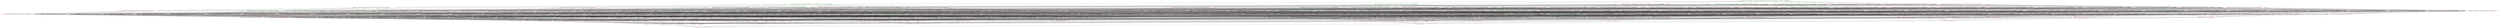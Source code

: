 digraph G {
splines="line"
rankdir=BT
"{'ltable_Price', 'ltable_CopyRight', 'ltable_Time', 'ltable_Album_Name', 'ltable_Artist_Name', 'ltable_Song_Name', 'ltable_Genre', 'ltable_Released'}" [shape=box];
"set()" [shape=box];
"set()" [color=red];
"set()" -> "{'ltable_Song_Name'}";
"set()" -> "{'ltable_Artist_Name'}";
"set()" -> "{'ltable_Album_Name'}";
"set()" -> "{'ltable_Genre'}";
"set()" -> "{'ltable_Price'}";
"set()" -> "{'ltable_CopyRight'}";
"set()" -> "{'ltable_Time'}";
"set()" -> "{'ltable_Released'}";
"{'ltable_Song_Name'}" [color=red];
"{'ltable_Song_Name'}" -> "{'ltable_Artist_Name', 'ltable_Song_Name'}";
"{'ltable_Song_Name'}" -> "{'ltable_Album_Name', 'ltable_Song_Name'}";
"{'ltable_Song_Name'}" -> "{'ltable_Genre', 'ltable_Song_Name'}";
"{'ltable_Song_Name'}" -> "{'ltable_Price', 'ltable_Song_Name'}";
"{'ltable_Song_Name'}" -> "{'ltable_CopyRight', 'ltable_Song_Name'}";
"{'ltable_Song_Name'}" -> "{'ltable_Time', 'ltable_Song_Name'}";
"{'ltable_Song_Name'}" -> "{'ltable_Released', 'ltable_Song_Name'}";
"{'ltable_Artist_Name'}" [color=red];
"{'ltable_Artist_Name'}" -> "{'ltable_Artist_Name', 'ltable_Song_Name'}";
"{'ltable_Artist_Name'}" -> "{'ltable_Album_Name', 'ltable_Artist_Name'}";
"{'ltable_Artist_Name'}" -> "{'ltable_Genre', 'ltable_Artist_Name'}";
"{'ltable_Artist_Name'}" -> "{'ltable_Price', 'ltable_Artist_Name'}";
"{'ltable_Artist_Name'}" -> "{'ltable_CopyRight', 'ltable_Artist_Name'}";
"{'ltable_Artist_Name'}" -> "{'ltable_Time', 'ltable_Artist_Name'}";
"{'ltable_Artist_Name'}" -> "{'ltable_Artist_Name', 'ltable_Released'}";
"{'ltable_Album_Name'}" [color=red];
"{'ltable_Album_Name'}" -> "{'ltable_Album_Name', 'ltable_Song_Name'}";
"{'ltable_Album_Name'}" -> "{'ltable_Album_Name', 'ltable_Artist_Name'}";
"{'ltable_Album_Name'}" -> "{'ltable_Genre', 'ltable_Album_Name'}";
"{'ltable_Album_Name'}" -> "{'ltable_Price', 'ltable_Album_Name'}";
"{'ltable_Album_Name'}" -> "{'ltable_CopyRight', 'ltable_Album_Name'}";
"{'ltable_Album_Name'}" -> "{'ltable_Time', 'ltable_Album_Name'}";
"{'ltable_Album_Name'}" -> "{'ltable_Album_Name', 'ltable_Released'}";
"{'ltable_Genre'}" [color=red];
"{'ltable_Genre'}" -> "{'ltable_Genre', 'ltable_Song_Name'}";
"{'ltable_Genre'}" -> "{'ltable_Genre', 'ltable_Artist_Name'}";
"{'ltable_Genre'}" -> "{'ltable_Genre', 'ltable_Album_Name'}";
"{'ltable_Genre'}" -> "{'ltable_Price', 'ltable_Genre'}";
"{'ltable_Genre'}" -> "{'ltable_CopyRight', 'ltable_Genre'}";
"{'ltable_Genre'}" -> "{'ltable_Genre', 'ltable_Time'}";
"{'ltable_Genre'}" -> "{'ltable_Genre', 'ltable_Released'}";
"{'ltable_Price'}" [color=red];
"{'ltable_Price'}" -> "{'ltable_Price', 'ltable_Song_Name'}";
"{'ltable_Price'}" -> "{'ltable_Price', 'ltable_Artist_Name'}";
"{'ltable_Price'}" -> "{'ltable_Price', 'ltable_Album_Name'}";
"{'ltable_Price'}" -> "{'ltable_Price', 'ltable_Genre'}";
"{'ltable_Price'}" -> "{'ltable_Price', 'ltable_CopyRight'}";
"{'ltable_Price'}" -> "{'ltable_Price', 'ltable_Time'}";
"{'ltable_Price'}" -> "{'ltable_Price', 'ltable_Released'}";
"{'ltable_CopyRight'}" [color=red];
"{'ltable_CopyRight'}" -> "{'ltable_CopyRight', 'ltable_Song_Name'}";
"{'ltable_CopyRight'}" -> "{'ltable_CopyRight', 'ltable_Artist_Name'}";
"{'ltable_CopyRight'}" -> "{'ltable_CopyRight', 'ltable_Album_Name'}";
"{'ltable_CopyRight'}" -> "{'ltable_CopyRight', 'ltable_Genre'}";
"{'ltable_CopyRight'}" -> "{'ltable_Price', 'ltable_CopyRight'}";
"{'ltable_CopyRight'}" -> "{'ltable_CopyRight', 'ltable_Time'}";
"{'ltable_CopyRight'}" -> "{'ltable_CopyRight', 'ltable_Released'}";
"{'ltable_Time'}" [color=red];
"{'ltable_Time'}" -> "{'ltable_Time', 'ltable_Song_Name'}";
"{'ltable_Time'}" -> "{'ltable_Time', 'ltable_Artist_Name'}";
"{'ltable_Time'}" -> "{'ltable_Time', 'ltable_Album_Name'}";
"{'ltable_Time'}" -> "{'ltable_Genre', 'ltable_Time'}";
"{'ltable_Time'}" -> "{'ltable_Price', 'ltable_Time'}";
"{'ltable_Time'}" -> "{'ltable_CopyRight', 'ltable_Time'}";
"{'ltable_Time'}" -> "{'ltable_Time', 'ltable_Released'}";
"{'ltable_Released'}" [color=red];
"{'ltable_Released'}" -> "{'ltable_Released', 'ltable_Song_Name'}";
"{'ltable_Released'}" -> "{'ltable_Artist_Name', 'ltable_Released'}";
"{'ltable_Released'}" -> "{'ltable_Album_Name', 'ltable_Released'}";
"{'ltable_Released'}" -> "{'ltable_Genre', 'ltable_Released'}";
"{'ltable_Released'}" -> "{'ltable_Price', 'ltable_Released'}";
"{'ltable_Released'}" -> "{'ltable_CopyRight', 'ltable_Released'}";
"{'ltable_Released'}" -> "{'ltable_Time', 'ltable_Released'}";
"{'ltable_Artist_Name', 'ltable_Song_Name'}" [color=red];
"{'ltable_Artist_Name', 'ltable_Song_Name'}" -> "{'ltable_Album_Name', 'ltable_Artist_Name', 'ltable_Song_Name'}";
"{'ltable_Artist_Name', 'ltable_Song_Name'}" -> "{'ltable_Genre', 'ltable_Artist_Name', 'ltable_Song_Name'}";
"{'ltable_Artist_Name', 'ltable_Song_Name'}" -> "{'ltable_Price', 'ltable_Artist_Name', 'ltable_Song_Name'}";
"{'ltable_Artist_Name', 'ltable_Song_Name'}" -> "{'ltable_CopyRight', 'ltable_Artist_Name', 'ltable_Song_Name'}";
"{'ltable_Artist_Name', 'ltable_Song_Name'}" -> "{'ltable_Time', 'ltable_Artist_Name', 'ltable_Song_Name'}";
"{'ltable_Artist_Name', 'ltable_Song_Name'}" -> "{'ltable_Artist_Name', 'ltable_Released', 'ltable_Song_Name'}";
"{'ltable_Album_Name', 'ltable_Song_Name'}" [color=red];
"{'ltable_Album_Name', 'ltable_Song_Name'}" -> "{'ltable_Album_Name', 'ltable_Artist_Name', 'ltable_Song_Name'}";
"{'ltable_Album_Name', 'ltable_Song_Name'}" -> "{'ltable_Genre', 'ltable_Album_Name', 'ltable_Song_Name'}";
"{'ltable_Album_Name', 'ltable_Song_Name'}" -> "{'ltable_Price', 'ltable_Album_Name', 'ltable_Song_Name'}";
"{'ltable_Album_Name', 'ltable_Song_Name'}" -> "{'ltable_CopyRight', 'ltable_Album_Name', 'ltable_Song_Name'}";
"{'ltable_Album_Name', 'ltable_Song_Name'}" -> "{'ltable_Time', 'ltable_Album_Name', 'ltable_Song_Name'}";
"{'ltable_Album_Name', 'ltable_Song_Name'}" -> "{'ltable_Album_Name', 'ltable_Released', 'ltable_Song_Name'}";
"{'ltable_Genre', 'ltable_Song_Name'}" [color=red];
"{'ltable_Genre', 'ltable_Song_Name'}" -> "{'ltable_Genre', 'ltable_Artist_Name', 'ltable_Song_Name'}";
"{'ltable_Genre', 'ltable_Song_Name'}" -> "{'ltable_Genre', 'ltable_Album_Name', 'ltable_Song_Name'}";
"{'ltable_Genre', 'ltable_Song_Name'}" -> "{'ltable_Price', 'ltable_Genre', 'ltable_Song_Name'}";
"{'ltable_Genre', 'ltable_Song_Name'}" -> "{'ltable_CopyRight', 'ltable_Genre', 'ltable_Song_Name'}";
"{'ltable_Genre', 'ltable_Song_Name'}" -> "{'ltable_Genre', 'ltable_Time', 'ltable_Song_Name'}";
"{'ltable_Genre', 'ltable_Song_Name'}" -> "{'ltable_Genre', 'ltable_Released', 'ltable_Song_Name'}";
"{'ltable_Price', 'ltable_Song_Name'}" [color=red];
"{'ltable_Price', 'ltable_Song_Name'}" -> "{'ltable_Price', 'ltable_Artist_Name', 'ltable_Song_Name'}";
"{'ltable_Price', 'ltable_Song_Name'}" -> "{'ltable_Price', 'ltable_Album_Name', 'ltable_Song_Name'}";
"{'ltable_Price', 'ltable_Song_Name'}" -> "{'ltable_Price', 'ltable_Genre', 'ltable_Song_Name'}";
"{'ltable_Price', 'ltable_Song_Name'}" -> "{'ltable_Price', 'ltable_CopyRight', 'ltable_Song_Name'}";
"{'ltable_Price', 'ltable_Song_Name'}" -> "{'ltable_Price', 'ltable_Time', 'ltable_Song_Name'}";
"{'ltable_Price', 'ltable_Song_Name'}" -> "{'ltable_Price', 'ltable_Released', 'ltable_Song_Name'}";
"{'ltable_CopyRight', 'ltable_Song_Name'}" [color=red];
"{'ltable_CopyRight', 'ltable_Song_Name'}" -> "{'ltable_CopyRight', 'ltable_Artist_Name', 'ltable_Song_Name'}";
"{'ltable_CopyRight', 'ltable_Song_Name'}" -> "{'ltable_CopyRight', 'ltable_Album_Name', 'ltable_Song_Name'}";
"{'ltable_CopyRight', 'ltable_Song_Name'}" -> "{'ltable_CopyRight', 'ltable_Genre', 'ltable_Song_Name'}";
"{'ltable_CopyRight', 'ltable_Song_Name'}" -> "{'ltable_Price', 'ltable_CopyRight', 'ltable_Song_Name'}";
"{'ltable_CopyRight', 'ltable_Song_Name'}" -> "{'ltable_CopyRight', 'ltable_Time', 'ltable_Song_Name'}";
"{'ltable_CopyRight', 'ltable_Song_Name'}" -> "{'ltable_CopyRight', 'ltable_Released', 'ltable_Song_Name'}";
"{'ltable_Time', 'ltable_Song_Name'}" [color=red];
"{'ltable_Time', 'ltable_Song_Name'}" -> "{'ltable_Time', 'ltable_Artist_Name', 'ltable_Song_Name'}";
"{'ltable_Time', 'ltable_Song_Name'}" -> "{'ltable_Time', 'ltable_Album_Name', 'ltable_Song_Name'}";
"{'ltable_Time', 'ltable_Song_Name'}" -> "{'ltable_Genre', 'ltable_Time', 'ltable_Song_Name'}";
"{'ltable_Time', 'ltable_Song_Name'}" -> "{'ltable_Price', 'ltable_Time', 'ltable_Song_Name'}";
"{'ltable_Time', 'ltable_Song_Name'}" -> "{'ltable_CopyRight', 'ltable_Time', 'ltable_Song_Name'}";
"{'ltable_Time', 'ltable_Song_Name'}" -> "{'ltable_Time', 'ltable_Released', 'ltable_Song_Name'}";
"{'ltable_Released', 'ltable_Song_Name'}" [color=red];
"{'ltable_Released', 'ltable_Song_Name'}" -> "{'ltable_Artist_Name', 'ltable_Released', 'ltable_Song_Name'}";
"{'ltable_Released', 'ltable_Song_Name'}" -> "{'ltable_Album_Name', 'ltable_Released', 'ltable_Song_Name'}";
"{'ltable_Released', 'ltable_Song_Name'}" -> "{'ltable_Genre', 'ltable_Released', 'ltable_Song_Name'}";
"{'ltable_Released', 'ltable_Song_Name'}" -> "{'ltable_Price', 'ltable_Released', 'ltable_Song_Name'}";
"{'ltable_Released', 'ltable_Song_Name'}" -> "{'ltable_CopyRight', 'ltable_Released', 'ltable_Song_Name'}";
"{'ltable_Released', 'ltable_Song_Name'}" -> "{'ltable_Time', 'ltable_Released', 'ltable_Song_Name'}";
"{'ltable_Album_Name', 'ltable_Artist_Name'}" [color=red];
"{'ltable_Album_Name', 'ltable_Artist_Name'}" -> "{'ltable_Album_Name', 'ltable_Artist_Name', 'ltable_Song_Name'}";
"{'ltable_Album_Name', 'ltable_Artist_Name'}" -> "{'ltable_Genre', 'ltable_Album_Name', 'ltable_Artist_Name'}";
"{'ltable_Album_Name', 'ltable_Artist_Name'}" -> "{'ltable_Price', 'ltable_Album_Name', 'ltable_Artist_Name'}";
"{'ltable_Album_Name', 'ltable_Artist_Name'}" -> "{'ltable_CopyRight', 'ltable_Album_Name', 'ltable_Artist_Name'}";
"{'ltable_Album_Name', 'ltable_Artist_Name'}" -> "{'ltable_Time', 'ltable_Album_Name', 'ltable_Artist_Name'}";
"{'ltable_Album_Name', 'ltable_Artist_Name'}" -> "{'ltable_Album_Name', 'ltable_Artist_Name', 'ltable_Released'}";
"{'ltable_Genre', 'ltable_Artist_Name'}" [color=red];
"{'ltable_Genre', 'ltable_Artist_Name'}" -> "{'ltable_Genre', 'ltable_Artist_Name', 'ltable_Song_Name'}";
"{'ltable_Genre', 'ltable_Artist_Name'}" -> "{'ltable_Genre', 'ltable_Album_Name', 'ltable_Artist_Name'}";
"{'ltable_Genre', 'ltable_Artist_Name'}" -> "{'ltable_Price', 'ltable_Genre', 'ltable_Artist_Name'}";
"{'ltable_Genre', 'ltable_Artist_Name'}" -> "{'ltable_CopyRight', 'ltable_Genre', 'ltable_Artist_Name'}";
"{'ltable_Genre', 'ltable_Artist_Name'}" -> "{'ltable_Genre', 'ltable_Time', 'ltable_Artist_Name'}";
"{'ltable_Genre', 'ltable_Artist_Name'}" -> "{'ltable_Genre', 'ltable_Artist_Name', 'ltable_Released'}";
"{'ltable_Price', 'ltable_Artist_Name'}" [color=red];
"{'ltable_Price', 'ltable_Artist_Name'}" -> "{'ltable_Price', 'ltable_Artist_Name', 'ltable_Song_Name'}";
"{'ltable_Price', 'ltable_Artist_Name'}" -> "{'ltable_Price', 'ltable_Album_Name', 'ltable_Artist_Name'}";
"{'ltable_Price', 'ltable_Artist_Name'}" -> "{'ltable_Price', 'ltable_Genre', 'ltable_Artist_Name'}";
"{'ltable_Price', 'ltable_Artist_Name'}" -> "{'ltable_Price', 'ltable_CopyRight', 'ltable_Artist_Name'}";
"{'ltable_Price', 'ltable_Artist_Name'}" -> "{'ltable_Price', 'ltable_Time', 'ltable_Artist_Name'}";
"{'ltable_Price', 'ltable_Artist_Name'}" -> "{'ltable_Price', 'ltable_Artist_Name', 'ltable_Released'}";
"{'ltable_CopyRight', 'ltable_Artist_Name'}" [color=red];
"{'ltable_CopyRight', 'ltable_Artist_Name'}" -> "{'ltable_CopyRight', 'ltable_Artist_Name', 'ltable_Song_Name'}";
"{'ltable_CopyRight', 'ltable_Artist_Name'}" -> "{'ltable_CopyRight', 'ltable_Album_Name', 'ltable_Artist_Name'}";
"{'ltable_CopyRight', 'ltable_Artist_Name'}" -> "{'ltable_CopyRight', 'ltable_Genre', 'ltable_Artist_Name'}";
"{'ltable_CopyRight', 'ltable_Artist_Name'}" -> "{'ltable_Price', 'ltable_CopyRight', 'ltable_Artist_Name'}";
"{'ltable_CopyRight', 'ltable_Artist_Name'}" -> "{'ltable_CopyRight', 'ltable_Time', 'ltable_Artist_Name'}";
"{'ltable_CopyRight', 'ltable_Artist_Name'}" -> "{'ltable_CopyRight', 'ltable_Artist_Name', 'ltable_Released'}";
"{'ltable_Time', 'ltable_Artist_Name'}" [color=red];
"{'ltable_Time', 'ltable_Artist_Name'}" -> "{'ltable_Time', 'ltable_Artist_Name', 'ltable_Song_Name'}";
"{'ltable_Time', 'ltable_Artist_Name'}" -> "{'ltable_Time', 'ltable_Album_Name', 'ltable_Artist_Name'}";
"{'ltable_Time', 'ltable_Artist_Name'}" -> "{'ltable_Genre', 'ltable_Time', 'ltable_Artist_Name'}";
"{'ltable_Time', 'ltable_Artist_Name'}" -> "{'ltable_Price', 'ltable_Time', 'ltable_Artist_Name'}";
"{'ltable_Time', 'ltable_Artist_Name'}" -> "{'ltable_CopyRight', 'ltable_Time', 'ltable_Artist_Name'}";
"{'ltable_Time', 'ltable_Artist_Name'}" -> "{'ltable_Time', 'ltable_Artist_Name', 'ltable_Released'}";
"{'ltable_Artist_Name', 'ltable_Released'}" [color=red];
"{'ltable_Artist_Name', 'ltable_Released'}" -> "{'ltable_Artist_Name', 'ltable_Released', 'ltable_Song_Name'}";
"{'ltable_Artist_Name', 'ltable_Released'}" -> "{'ltable_Album_Name', 'ltable_Artist_Name', 'ltable_Released'}";
"{'ltable_Artist_Name', 'ltable_Released'}" -> "{'ltable_Genre', 'ltable_Artist_Name', 'ltable_Released'}";
"{'ltable_Artist_Name', 'ltable_Released'}" -> "{'ltable_Price', 'ltable_Artist_Name', 'ltable_Released'}";
"{'ltable_Artist_Name', 'ltable_Released'}" -> "{'ltable_CopyRight', 'ltable_Artist_Name', 'ltable_Released'}";
"{'ltable_Artist_Name', 'ltable_Released'}" -> "{'ltable_Time', 'ltable_Artist_Name', 'ltable_Released'}";
"{'ltable_Genre', 'ltable_Album_Name'}" [color=red];
"{'ltable_Genre', 'ltable_Album_Name'}" -> "{'ltable_Genre', 'ltable_Album_Name', 'ltable_Song_Name'}";
"{'ltable_Genre', 'ltable_Album_Name'}" -> "{'ltable_Genre', 'ltable_Album_Name', 'ltable_Artist_Name'}";
"{'ltable_Genre', 'ltable_Album_Name'}" -> "{'ltable_Price', 'ltable_Genre', 'ltable_Album_Name'}";
"{'ltable_Genre', 'ltable_Album_Name'}" -> "{'ltable_CopyRight', 'ltable_Genre', 'ltable_Album_Name'}";
"{'ltable_Genre', 'ltable_Album_Name'}" -> "{'ltable_Genre', 'ltable_Time', 'ltable_Album_Name'}";
"{'ltable_Genre', 'ltable_Album_Name'}" -> "{'ltable_Genre', 'ltable_Album_Name', 'ltable_Released'}";
"{'ltable_Price', 'ltable_Album_Name'}" [color=red];
"{'ltable_Price', 'ltable_Album_Name'}" -> "{'ltable_Price', 'ltable_Album_Name', 'ltable_Song_Name'}";
"{'ltable_Price', 'ltable_Album_Name'}" -> "{'ltable_Price', 'ltable_Album_Name', 'ltable_Artist_Name'}";
"{'ltable_Price', 'ltable_Album_Name'}" -> "{'ltable_Price', 'ltable_Genre', 'ltable_Album_Name'}";
"{'ltable_Price', 'ltable_Album_Name'}" -> "{'ltable_Price', 'ltable_CopyRight', 'ltable_Album_Name'}";
"{'ltable_Price', 'ltable_Album_Name'}" -> "{'ltable_Price', 'ltable_Time', 'ltable_Album_Name'}";
"{'ltable_Price', 'ltable_Album_Name'}" -> "{'ltable_Price', 'ltable_Album_Name', 'ltable_Released'}";
"{'ltable_CopyRight', 'ltable_Album_Name'}" [color=red];
"{'ltable_CopyRight', 'ltable_Album_Name'}" -> "{'ltable_CopyRight', 'ltable_Album_Name', 'ltable_Song_Name'}";
"{'ltable_CopyRight', 'ltable_Album_Name'}" -> "{'ltable_CopyRight', 'ltable_Album_Name', 'ltable_Artist_Name'}";
"{'ltable_CopyRight', 'ltable_Album_Name'}" -> "{'ltable_CopyRight', 'ltable_Genre', 'ltable_Album_Name'}";
"{'ltable_CopyRight', 'ltable_Album_Name'}" -> "{'ltable_Price', 'ltable_CopyRight', 'ltable_Album_Name'}";
"{'ltable_CopyRight', 'ltable_Album_Name'}" -> "{'ltable_CopyRight', 'ltable_Time', 'ltable_Album_Name'}";
"{'ltable_CopyRight', 'ltable_Album_Name'}" -> "{'ltable_CopyRight', 'ltable_Album_Name', 'ltable_Released'}";
"{'ltable_Time', 'ltable_Album_Name'}" [color=red];
"{'ltable_Time', 'ltable_Album_Name'}" -> "{'ltable_Time', 'ltable_Album_Name', 'ltable_Song_Name'}";
"{'ltable_Time', 'ltable_Album_Name'}" -> "{'ltable_Time', 'ltable_Album_Name', 'ltable_Artist_Name'}";
"{'ltable_Time', 'ltable_Album_Name'}" -> "{'ltable_Genre', 'ltable_Time', 'ltable_Album_Name'}";
"{'ltable_Time', 'ltable_Album_Name'}" -> "{'ltable_Price', 'ltable_Time', 'ltable_Album_Name'}";
"{'ltable_Time', 'ltable_Album_Name'}" -> "{'ltable_CopyRight', 'ltable_Time', 'ltable_Album_Name'}";
"{'ltable_Time', 'ltable_Album_Name'}" -> "{'ltable_Time', 'ltable_Album_Name', 'ltable_Released'}";
"{'ltable_Album_Name', 'ltable_Released'}" [color=red];
"{'ltable_Album_Name', 'ltable_Released'}" -> "{'ltable_Album_Name', 'ltable_Released', 'ltable_Song_Name'}";
"{'ltable_Album_Name', 'ltable_Released'}" -> "{'ltable_Album_Name', 'ltable_Artist_Name', 'ltable_Released'}";
"{'ltable_Album_Name', 'ltable_Released'}" -> "{'ltable_Genre', 'ltable_Album_Name', 'ltable_Released'}";
"{'ltable_Album_Name', 'ltable_Released'}" -> "{'ltable_Price', 'ltable_Album_Name', 'ltable_Released'}";
"{'ltable_Album_Name', 'ltable_Released'}" -> "{'ltable_CopyRight', 'ltable_Album_Name', 'ltable_Released'}";
"{'ltable_Album_Name', 'ltable_Released'}" -> "{'ltable_Time', 'ltable_Album_Name', 'ltable_Released'}";
"{'ltable_Price', 'ltable_Genre'}" [color=red];
"{'ltable_Price', 'ltable_Genre'}" -> "{'ltable_Price', 'ltable_Genre', 'ltable_Song_Name'}";
"{'ltable_Price', 'ltable_Genre'}" -> "{'ltable_Price', 'ltable_Genre', 'ltable_Artist_Name'}";
"{'ltable_Price', 'ltable_Genre'}" -> "{'ltable_Price', 'ltable_Genre', 'ltable_Album_Name'}";
"{'ltable_Price', 'ltable_Genre'}" -> "{'ltable_Price', 'ltable_Genre', 'ltable_CopyRight'}";
"{'ltable_Price', 'ltable_Genre'}" -> "{'ltable_Price', 'ltable_Genre', 'ltable_Time'}";
"{'ltable_Price', 'ltable_Genre'}" -> "{'ltable_Price', 'ltable_Genre', 'ltable_Released'}";
"{'ltable_CopyRight', 'ltable_Genre'}" [color=red];
"{'ltable_CopyRight', 'ltable_Genre'}" -> "{'ltable_CopyRight', 'ltable_Genre', 'ltable_Song_Name'}";
"{'ltable_CopyRight', 'ltable_Genre'}" -> "{'ltable_CopyRight', 'ltable_Genre', 'ltable_Artist_Name'}";
"{'ltable_CopyRight', 'ltable_Genre'}" -> "{'ltable_CopyRight', 'ltable_Genre', 'ltable_Album_Name'}";
"{'ltable_CopyRight', 'ltable_Genre'}" -> "{'ltable_Price', 'ltable_Genre', 'ltable_CopyRight'}";
"{'ltable_CopyRight', 'ltable_Genre'}" -> "{'ltable_CopyRight', 'ltable_Genre', 'ltable_Time'}";
"{'ltable_CopyRight', 'ltable_Genre'}" -> "{'ltable_CopyRight', 'ltable_Genre', 'ltable_Released'}";
"{'ltable_Genre', 'ltable_Time'}" [color=red];
"{'ltable_Genre', 'ltable_Time'}" -> "{'ltable_Genre', 'ltable_Time', 'ltable_Song_Name'}";
"{'ltable_Genre', 'ltable_Time'}" -> "{'ltable_Genre', 'ltable_Time', 'ltable_Artist_Name'}";
"{'ltable_Genre', 'ltable_Time'}" -> "{'ltable_Genre', 'ltable_Time', 'ltable_Album_Name'}";
"{'ltable_Genre', 'ltable_Time'}" -> "{'ltable_Price', 'ltable_Genre', 'ltable_Time'}";
"{'ltable_Genre', 'ltable_Time'}" -> "{'ltable_CopyRight', 'ltable_Genre', 'ltable_Time'}";
"{'ltable_Genre', 'ltable_Time'}" -> "{'ltable_Genre', 'ltable_Time', 'ltable_Released'}";
"{'ltable_Genre', 'ltable_Released'}" [color=red];
"{'ltable_Genre', 'ltable_Released'}" -> "{'ltable_Genre', 'ltable_Released', 'ltable_Song_Name'}";
"{'ltable_Genre', 'ltable_Released'}" -> "{'ltable_Genre', 'ltable_Artist_Name', 'ltable_Released'}";
"{'ltable_Genre', 'ltable_Released'}" -> "{'ltable_Genre', 'ltable_Album_Name', 'ltable_Released'}";
"{'ltable_Genre', 'ltable_Released'}" -> "{'ltable_Price', 'ltable_Genre', 'ltable_Released'}";
"{'ltable_Genre', 'ltable_Released'}" -> "{'ltable_CopyRight', 'ltable_Genre', 'ltable_Released'}";
"{'ltable_Genre', 'ltable_Released'}" -> "{'ltable_Genre', 'ltable_Time', 'ltable_Released'}";
"{'ltable_Price', 'ltable_CopyRight'}" [color=red];
"{'ltable_Price', 'ltable_CopyRight'}" -> "{'ltable_Price', 'ltable_CopyRight', 'ltable_Song_Name'}";
"{'ltable_Price', 'ltable_CopyRight'}" -> "{'ltable_Price', 'ltable_CopyRight', 'ltable_Artist_Name'}";
"{'ltable_Price', 'ltable_CopyRight'}" -> "{'ltable_Price', 'ltable_CopyRight', 'ltable_Album_Name'}";
"{'ltable_Price', 'ltable_CopyRight'}" -> "{'ltable_Price', 'ltable_Genre', 'ltable_CopyRight'}";
"{'ltable_Price', 'ltable_CopyRight'}" -> "{'ltable_Price', 'ltable_CopyRight', 'ltable_Time'}";
"{'ltable_Price', 'ltable_CopyRight'}" -> "{'ltable_Price', 'ltable_CopyRight', 'ltable_Released'}";
"{'ltable_Price', 'ltable_Time'}" [color=red];
"{'ltable_Price', 'ltable_Time'}" -> "{'ltable_Price', 'ltable_Time', 'ltable_Song_Name'}";
"{'ltable_Price', 'ltable_Time'}" -> "{'ltable_Price', 'ltable_Time', 'ltable_Artist_Name'}";
"{'ltable_Price', 'ltable_Time'}" -> "{'ltable_Price', 'ltable_Time', 'ltable_Album_Name'}";
"{'ltable_Price', 'ltable_Time'}" -> "{'ltable_Price', 'ltable_Genre', 'ltable_Time'}";
"{'ltable_Price', 'ltable_Time'}" -> "{'ltable_Price', 'ltable_CopyRight', 'ltable_Time'}";
"{'ltable_Price', 'ltable_Time'}" -> "{'ltable_Price', 'ltable_Time', 'ltable_Released'}";
"{'ltable_Price', 'ltable_Released'}" [color=red];
"{'ltable_Price', 'ltable_Released'}" -> "{'ltable_Price', 'ltable_Released', 'ltable_Song_Name'}";
"{'ltable_Price', 'ltable_Released'}" -> "{'ltable_Price', 'ltable_Artist_Name', 'ltable_Released'}";
"{'ltable_Price', 'ltable_Released'}" -> "{'ltable_Price', 'ltable_Album_Name', 'ltable_Released'}";
"{'ltable_Price', 'ltable_Released'}" -> "{'ltable_Price', 'ltable_Genre', 'ltable_Released'}";
"{'ltable_Price', 'ltable_Released'}" -> "{'ltable_Price', 'ltable_CopyRight', 'ltable_Released'}";
"{'ltable_Price', 'ltable_Released'}" -> "{'ltable_Price', 'ltable_Time', 'ltable_Released'}";
"{'ltable_CopyRight', 'ltable_Time'}" [color=red];
"{'ltable_CopyRight', 'ltable_Time'}" -> "{'ltable_CopyRight', 'ltable_Time', 'ltable_Song_Name'}";
"{'ltable_CopyRight', 'ltable_Time'}" -> "{'ltable_CopyRight', 'ltable_Time', 'ltable_Artist_Name'}";
"{'ltable_CopyRight', 'ltable_Time'}" -> "{'ltable_CopyRight', 'ltable_Time', 'ltable_Album_Name'}";
"{'ltable_CopyRight', 'ltable_Time'}" -> "{'ltable_CopyRight', 'ltable_Genre', 'ltable_Time'}";
"{'ltable_CopyRight', 'ltable_Time'}" -> "{'ltable_Price', 'ltable_CopyRight', 'ltable_Time'}";
"{'ltable_CopyRight', 'ltable_Time'}" -> "{'ltable_CopyRight', 'ltable_Time', 'ltable_Released'}";
"{'ltable_CopyRight', 'ltable_Released'}" [color=red];
"{'ltable_CopyRight', 'ltable_Released'}" -> "{'ltable_CopyRight', 'ltable_Released', 'ltable_Song_Name'}";
"{'ltable_CopyRight', 'ltable_Released'}" -> "{'ltable_CopyRight', 'ltable_Artist_Name', 'ltable_Released'}";
"{'ltable_CopyRight', 'ltable_Released'}" -> "{'ltable_CopyRight', 'ltable_Album_Name', 'ltable_Released'}";
"{'ltable_CopyRight', 'ltable_Released'}" -> "{'ltable_CopyRight', 'ltable_Genre', 'ltable_Released'}";
"{'ltable_CopyRight', 'ltable_Released'}" -> "{'ltable_Price', 'ltable_CopyRight', 'ltable_Released'}";
"{'ltable_CopyRight', 'ltable_Released'}" -> "{'ltable_CopyRight', 'ltable_Time', 'ltable_Released'}";
"{'ltable_Time', 'ltable_Released'}" [color=red];
"{'ltable_Time', 'ltable_Released'}" -> "{'ltable_Time', 'ltable_Released', 'ltable_Song_Name'}";
"{'ltable_Time', 'ltable_Released'}" -> "{'ltable_Time', 'ltable_Artist_Name', 'ltable_Released'}";
"{'ltable_Time', 'ltable_Released'}" -> "{'ltable_Time', 'ltable_Album_Name', 'ltable_Released'}";
"{'ltable_Time', 'ltable_Released'}" -> "{'ltable_Genre', 'ltable_Time', 'ltable_Released'}";
"{'ltable_Time', 'ltable_Released'}" -> "{'ltable_Price', 'ltable_Time', 'ltable_Released'}";
"{'ltable_Time', 'ltable_Released'}" -> "{'ltable_CopyRight', 'ltable_Time', 'ltable_Released'}";
"{'ltable_Album_Name', 'ltable_Artist_Name', 'ltable_Song_Name'}" [color=red];
"{'ltable_Album_Name', 'ltable_Artist_Name', 'ltable_Song_Name'}" -> "{'ltable_Genre', 'ltable_Album_Name', 'ltable_Artist_Name', 'ltable_Song_Name'}";
"{'ltable_Album_Name', 'ltable_Artist_Name', 'ltable_Song_Name'}" -> "{'ltable_Price', 'ltable_Album_Name', 'ltable_Artist_Name', 'ltable_Song_Name'}";
"{'ltable_Album_Name', 'ltable_Artist_Name', 'ltable_Song_Name'}" -> "{'ltable_CopyRight', 'ltable_Album_Name', 'ltable_Artist_Name', 'ltable_Song_Name'}";
"{'ltable_Album_Name', 'ltable_Artist_Name', 'ltable_Song_Name'}" -> "{'ltable_Time', 'ltable_Album_Name', 'ltable_Artist_Name', 'ltable_Song_Name'}";
"{'ltable_Album_Name', 'ltable_Artist_Name', 'ltable_Song_Name'}" -> "{'ltable_Album_Name', 'ltable_Artist_Name', 'ltable_Released', 'ltable_Song_Name'}";
"{'ltable_Genre', 'ltable_Artist_Name', 'ltable_Song_Name'}" [color=red];
"{'ltable_Genre', 'ltable_Artist_Name', 'ltable_Song_Name'}" -> "{'ltable_Genre', 'ltable_Album_Name', 'ltable_Artist_Name', 'ltable_Song_Name'}";
"{'ltable_Genre', 'ltable_Artist_Name', 'ltable_Song_Name'}" -> "{'ltable_Price', 'ltable_Genre', 'ltable_Artist_Name', 'ltable_Song_Name'}";
"{'ltable_Genre', 'ltable_Artist_Name', 'ltable_Song_Name'}" -> "{'ltable_CopyRight', 'ltable_Genre', 'ltable_Artist_Name', 'ltable_Song_Name'}";
"{'ltable_Genre', 'ltable_Artist_Name', 'ltable_Song_Name'}" -> "{'ltable_Genre', 'ltable_Time', 'ltable_Artist_Name', 'ltable_Song_Name'}";
"{'ltable_Genre', 'ltable_Artist_Name', 'ltable_Song_Name'}" -> "{'ltable_Genre', 'ltable_Artist_Name', 'ltable_Released', 'ltable_Song_Name'}";
"{'ltable_Price', 'ltable_Artist_Name', 'ltable_Song_Name'}" [color=red];
"{'ltable_Price', 'ltable_Artist_Name', 'ltable_Song_Name'}" -> "{'ltable_Price', 'ltable_Album_Name', 'ltable_Artist_Name', 'ltable_Song_Name'}";
"{'ltable_Price', 'ltable_Artist_Name', 'ltable_Song_Name'}" -> "{'ltable_Price', 'ltable_Genre', 'ltable_Artist_Name', 'ltable_Song_Name'}";
"{'ltable_Price', 'ltable_Artist_Name', 'ltable_Song_Name'}" -> "{'ltable_Price', 'ltable_CopyRight', 'ltable_Artist_Name', 'ltable_Song_Name'}";
"{'ltable_Price', 'ltable_Artist_Name', 'ltable_Song_Name'}" -> "{'ltable_Price', 'ltable_Time', 'ltable_Artist_Name', 'ltable_Song_Name'}";
"{'ltable_Price', 'ltable_Artist_Name', 'ltable_Song_Name'}" -> "{'ltable_Price', 'ltable_Artist_Name', 'ltable_Released', 'ltable_Song_Name'}";
"{'ltable_CopyRight', 'ltable_Artist_Name', 'ltable_Song_Name'}" [color=red];
"{'ltable_CopyRight', 'ltable_Artist_Name', 'ltable_Song_Name'}" -> "{'ltable_CopyRight', 'ltable_Album_Name', 'ltable_Artist_Name', 'ltable_Song_Name'}";
"{'ltable_CopyRight', 'ltable_Artist_Name', 'ltable_Song_Name'}" -> "{'ltable_CopyRight', 'ltable_Genre', 'ltable_Artist_Name', 'ltable_Song_Name'}";
"{'ltable_CopyRight', 'ltable_Artist_Name', 'ltable_Song_Name'}" -> "{'ltable_Price', 'ltable_CopyRight', 'ltable_Artist_Name', 'ltable_Song_Name'}";
"{'ltable_CopyRight', 'ltable_Artist_Name', 'ltable_Song_Name'}" -> "{'ltable_CopyRight', 'ltable_Time', 'ltable_Artist_Name', 'ltable_Song_Name'}";
"{'ltable_CopyRight', 'ltable_Artist_Name', 'ltable_Song_Name'}" -> "{'ltable_CopyRight', 'ltable_Artist_Name', 'ltable_Released', 'ltable_Song_Name'}";
"{'ltable_Time', 'ltable_Artist_Name', 'ltable_Song_Name'}" [color=red];
"{'ltable_Time', 'ltable_Artist_Name', 'ltable_Song_Name'}" -> "{'ltable_Time', 'ltable_Album_Name', 'ltable_Artist_Name', 'ltable_Song_Name'}";
"{'ltable_Time', 'ltable_Artist_Name', 'ltable_Song_Name'}" -> "{'ltable_Genre', 'ltable_Time', 'ltable_Artist_Name', 'ltable_Song_Name'}";
"{'ltable_Time', 'ltable_Artist_Name', 'ltable_Song_Name'}" -> "{'ltable_Price', 'ltable_Time', 'ltable_Artist_Name', 'ltable_Song_Name'}";
"{'ltable_Time', 'ltable_Artist_Name', 'ltable_Song_Name'}" -> "{'ltable_CopyRight', 'ltable_Time', 'ltable_Artist_Name', 'ltable_Song_Name'}";
"{'ltable_Time', 'ltable_Artist_Name', 'ltable_Song_Name'}" -> "{'ltable_Time', 'ltable_Artist_Name', 'ltable_Released', 'ltable_Song_Name'}";
"{'ltable_Artist_Name', 'ltable_Released', 'ltable_Song_Name'}" [color=red];
"{'ltable_Artist_Name', 'ltable_Released', 'ltable_Song_Name'}" -> "{'ltable_Album_Name', 'ltable_Artist_Name', 'ltable_Released', 'ltable_Song_Name'}";
"{'ltable_Artist_Name', 'ltable_Released', 'ltable_Song_Name'}" -> "{'ltable_Genre', 'ltable_Artist_Name', 'ltable_Released', 'ltable_Song_Name'}";
"{'ltable_Artist_Name', 'ltable_Released', 'ltable_Song_Name'}" -> "{'ltable_Price', 'ltable_Artist_Name', 'ltable_Released', 'ltable_Song_Name'}";
"{'ltable_Artist_Name', 'ltable_Released', 'ltable_Song_Name'}" -> "{'ltable_CopyRight', 'ltable_Artist_Name', 'ltable_Released', 'ltable_Song_Name'}";
"{'ltable_Artist_Name', 'ltable_Released', 'ltable_Song_Name'}" -> "{'ltable_Time', 'ltable_Artist_Name', 'ltable_Released', 'ltable_Song_Name'}";
"{'ltable_Genre', 'ltable_Album_Name', 'ltable_Song_Name'}" [color=red];
"{'ltable_Genre', 'ltable_Album_Name', 'ltable_Song_Name'}" -> "{'ltable_Genre', 'ltable_Album_Name', 'ltable_Artist_Name', 'ltable_Song_Name'}";
"{'ltable_Genre', 'ltable_Album_Name', 'ltable_Song_Name'}" -> "{'ltable_Price', 'ltable_Genre', 'ltable_Album_Name', 'ltable_Song_Name'}";
"{'ltable_Genre', 'ltable_Album_Name', 'ltable_Song_Name'}" -> "{'ltable_CopyRight', 'ltable_Genre', 'ltable_Album_Name', 'ltable_Song_Name'}";
"{'ltable_Genre', 'ltable_Album_Name', 'ltable_Song_Name'}" -> "{'ltable_Genre', 'ltable_Time', 'ltable_Album_Name', 'ltable_Song_Name'}";
"{'ltable_Genre', 'ltable_Album_Name', 'ltable_Song_Name'}" -> "{'ltable_Genre', 'ltable_Album_Name', 'ltable_Released', 'ltable_Song_Name'}";
"{'ltable_Price', 'ltable_Album_Name', 'ltable_Song_Name'}" [color=red];
"{'ltable_Price', 'ltable_Album_Name', 'ltable_Song_Name'}" -> "{'ltable_Price', 'ltable_Album_Name', 'ltable_Artist_Name', 'ltable_Song_Name'}";
"{'ltable_Price', 'ltable_Album_Name', 'ltable_Song_Name'}" -> "{'ltable_Price', 'ltable_Genre', 'ltable_Album_Name', 'ltable_Song_Name'}";
"{'ltable_Price', 'ltable_Album_Name', 'ltable_Song_Name'}" -> "{'ltable_Price', 'ltable_CopyRight', 'ltable_Album_Name', 'ltable_Song_Name'}";
"{'ltable_Price', 'ltable_Album_Name', 'ltable_Song_Name'}" -> "{'ltable_Price', 'ltable_Time', 'ltable_Album_Name', 'ltable_Song_Name'}";
"{'ltable_Price', 'ltable_Album_Name', 'ltable_Song_Name'}" -> "{'ltable_Price', 'ltable_Album_Name', 'ltable_Released', 'ltable_Song_Name'}";
"{'ltable_CopyRight', 'ltable_Album_Name', 'ltable_Song_Name'}" [color=green];
"{'ltable_CopyRight', 'ltable_Album_Name', 'ltable_Song_Name'}" -> "{'ltable_CopyRight', 'ltable_Album_Name', 'ltable_Artist_Name', 'ltable_Song_Name'}";
"{'ltable_CopyRight', 'ltable_Album_Name', 'ltable_Song_Name'}" -> "{'ltable_CopyRight', 'ltable_Genre', 'ltable_Album_Name', 'ltable_Song_Name'}";
"{'ltable_CopyRight', 'ltable_Album_Name', 'ltable_Song_Name'}" -> "{'ltable_Price', 'ltable_CopyRight', 'ltable_Album_Name', 'ltable_Song_Name'}";
"{'ltable_CopyRight', 'ltable_Album_Name', 'ltable_Song_Name'}" -> "{'ltable_CopyRight', 'ltable_Time', 'ltable_Album_Name', 'ltable_Song_Name'}";
"{'ltable_CopyRight', 'ltable_Album_Name', 'ltable_Song_Name'}" -> "{'ltable_CopyRight', 'ltable_Album_Name', 'ltable_Released', 'ltable_Song_Name'}";
"{'ltable_Time', 'ltable_Album_Name', 'ltable_Song_Name'}" [color=red];
"{'ltable_Time', 'ltable_Album_Name', 'ltable_Song_Name'}" -> "{'ltable_Time', 'ltable_Album_Name', 'ltable_Artist_Name', 'ltable_Song_Name'}";
"{'ltable_Time', 'ltable_Album_Name', 'ltable_Song_Name'}" -> "{'ltable_Genre', 'ltable_Time', 'ltable_Album_Name', 'ltable_Song_Name'}";
"{'ltable_Time', 'ltable_Album_Name', 'ltable_Song_Name'}" -> "{'ltable_Price', 'ltable_Time', 'ltable_Album_Name', 'ltable_Song_Name'}";
"{'ltable_Time', 'ltable_Album_Name', 'ltable_Song_Name'}" -> "{'ltable_CopyRight', 'ltable_Time', 'ltable_Album_Name', 'ltable_Song_Name'}";
"{'ltable_Time', 'ltable_Album_Name', 'ltable_Song_Name'}" -> "{'ltable_Time', 'ltable_Album_Name', 'ltable_Released', 'ltable_Song_Name'}";
"{'ltable_Album_Name', 'ltable_Released', 'ltable_Song_Name'}" [color=red];
"{'ltable_Album_Name', 'ltable_Released', 'ltable_Song_Name'}" -> "{'ltable_Album_Name', 'ltable_Artist_Name', 'ltable_Released', 'ltable_Song_Name'}";
"{'ltable_Album_Name', 'ltable_Released', 'ltable_Song_Name'}" -> "{'ltable_Genre', 'ltable_Album_Name', 'ltable_Released', 'ltable_Song_Name'}";
"{'ltable_Album_Name', 'ltable_Released', 'ltable_Song_Name'}" -> "{'ltable_Price', 'ltable_Album_Name', 'ltable_Released', 'ltable_Song_Name'}";
"{'ltable_Album_Name', 'ltable_Released', 'ltable_Song_Name'}" -> "{'ltable_CopyRight', 'ltable_Album_Name', 'ltable_Released', 'ltable_Song_Name'}";
"{'ltable_Album_Name', 'ltable_Released', 'ltable_Song_Name'}" -> "{'ltable_Time', 'ltable_Album_Name', 'ltable_Released', 'ltable_Song_Name'}";
"{'ltable_Price', 'ltable_Genre', 'ltable_Song_Name'}" [color=red];
"{'ltable_Price', 'ltable_Genre', 'ltable_Song_Name'}" -> "{'ltable_Price', 'ltable_Genre', 'ltable_Artist_Name', 'ltable_Song_Name'}";
"{'ltable_Price', 'ltable_Genre', 'ltable_Song_Name'}" -> "{'ltable_Price', 'ltable_Genre', 'ltable_Album_Name', 'ltable_Song_Name'}";
"{'ltable_Price', 'ltable_Genre', 'ltable_Song_Name'}" -> "{'ltable_Price', 'ltable_Genre', 'ltable_CopyRight', 'ltable_Song_Name'}";
"{'ltable_Price', 'ltable_Genre', 'ltable_Song_Name'}" -> "{'ltable_Price', 'ltable_Genre', 'ltable_Time', 'ltable_Song_Name'}";
"{'ltable_Price', 'ltable_Genre', 'ltable_Song_Name'}" -> "{'ltable_Price', 'ltable_Genre', 'ltable_Released', 'ltable_Song_Name'}";
"{'ltable_CopyRight', 'ltable_Genre', 'ltable_Song_Name'}" [color=red];
"{'ltable_CopyRight', 'ltable_Genre', 'ltable_Song_Name'}" -> "{'ltable_CopyRight', 'ltable_Genre', 'ltable_Artist_Name', 'ltable_Song_Name'}";
"{'ltable_CopyRight', 'ltable_Genre', 'ltable_Song_Name'}" -> "{'ltable_CopyRight', 'ltable_Genre', 'ltable_Album_Name', 'ltable_Song_Name'}";
"{'ltable_CopyRight', 'ltable_Genre', 'ltable_Song_Name'}" -> "{'ltable_Price', 'ltable_Genre', 'ltable_CopyRight', 'ltable_Song_Name'}";
"{'ltable_CopyRight', 'ltable_Genre', 'ltable_Song_Name'}" -> "{'ltable_CopyRight', 'ltable_Genre', 'ltable_Time', 'ltable_Song_Name'}";
"{'ltable_CopyRight', 'ltable_Genre', 'ltable_Song_Name'}" -> "{'ltable_CopyRight', 'ltable_Genre', 'ltable_Released', 'ltable_Song_Name'}";
"{'ltable_Genre', 'ltable_Time', 'ltable_Song_Name'}" [color=red];
"{'ltable_Genre', 'ltable_Time', 'ltable_Song_Name'}" -> "{'ltable_Genre', 'ltable_Time', 'ltable_Artist_Name', 'ltable_Song_Name'}";
"{'ltable_Genre', 'ltable_Time', 'ltable_Song_Name'}" -> "{'ltable_Genre', 'ltable_Time', 'ltable_Album_Name', 'ltable_Song_Name'}";
"{'ltable_Genre', 'ltable_Time', 'ltable_Song_Name'}" -> "{'ltable_Price', 'ltable_Genre', 'ltable_Time', 'ltable_Song_Name'}";
"{'ltable_Genre', 'ltable_Time', 'ltable_Song_Name'}" -> "{'ltable_CopyRight', 'ltable_Genre', 'ltable_Time', 'ltable_Song_Name'}";
"{'ltable_Genre', 'ltable_Time', 'ltable_Song_Name'}" -> "{'ltable_Genre', 'ltable_Time', 'ltable_Released', 'ltable_Song_Name'}";
"{'ltable_Genre', 'ltable_Released', 'ltable_Song_Name'}" [color=red];
"{'ltable_Genre', 'ltable_Released', 'ltable_Song_Name'}" -> "{'ltable_Genre', 'ltable_Artist_Name', 'ltable_Released', 'ltable_Song_Name'}";
"{'ltable_Genre', 'ltable_Released', 'ltable_Song_Name'}" -> "{'ltable_Genre', 'ltable_Album_Name', 'ltable_Released', 'ltable_Song_Name'}";
"{'ltable_Genre', 'ltable_Released', 'ltable_Song_Name'}" -> "{'ltable_Price', 'ltable_Genre', 'ltable_Released', 'ltable_Song_Name'}";
"{'ltable_Genre', 'ltable_Released', 'ltable_Song_Name'}" -> "{'ltable_CopyRight', 'ltable_Genre', 'ltable_Released', 'ltable_Song_Name'}";
"{'ltable_Genre', 'ltable_Released', 'ltable_Song_Name'}" -> "{'ltable_Genre', 'ltable_Time', 'ltable_Released', 'ltable_Song_Name'}";
"{'ltable_Price', 'ltable_CopyRight', 'ltable_Song_Name'}" [color=red];
"{'ltable_Price', 'ltable_CopyRight', 'ltable_Song_Name'}" -> "{'ltable_Price', 'ltable_CopyRight', 'ltable_Artist_Name', 'ltable_Song_Name'}";
"{'ltable_Price', 'ltable_CopyRight', 'ltable_Song_Name'}" -> "{'ltable_Price', 'ltable_CopyRight', 'ltable_Album_Name', 'ltable_Song_Name'}";
"{'ltable_Price', 'ltable_CopyRight', 'ltable_Song_Name'}" -> "{'ltable_Price', 'ltable_Genre', 'ltable_CopyRight', 'ltable_Song_Name'}";
"{'ltable_Price', 'ltable_CopyRight', 'ltable_Song_Name'}" -> "{'ltable_Price', 'ltable_CopyRight', 'ltable_Time', 'ltable_Song_Name'}";
"{'ltable_Price', 'ltable_CopyRight', 'ltable_Song_Name'}" -> "{'ltable_Price', 'ltable_CopyRight', 'ltable_Released', 'ltable_Song_Name'}";
"{'ltable_Price', 'ltable_Time', 'ltable_Song_Name'}" [color=red];
"{'ltable_Price', 'ltable_Time', 'ltable_Song_Name'}" -> "{'ltable_Price', 'ltable_Time', 'ltable_Artist_Name', 'ltable_Song_Name'}";
"{'ltable_Price', 'ltable_Time', 'ltable_Song_Name'}" -> "{'ltable_Price', 'ltable_Time', 'ltable_Album_Name', 'ltable_Song_Name'}";
"{'ltable_Price', 'ltable_Time', 'ltable_Song_Name'}" -> "{'ltable_Price', 'ltable_Genre', 'ltable_Time', 'ltable_Song_Name'}";
"{'ltable_Price', 'ltable_Time', 'ltable_Song_Name'}" -> "{'ltable_Price', 'ltable_CopyRight', 'ltable_Time', 'ltable_Song_Name'}";
"{'ltable_Price', 'ltable_Time', 'ltable_Song_Name'}" -> "{'ltable_Price', 'ltable_Time', 'ltable_Released', 'ltable_Song_Name'}";
"{'ltable_Price', 'ltable_Released', 'ltable_Song_Name'}" [color=red];
"{'ltable_Price', 'ltable_Released', 'ltable_Song_Name'}" -> "{'ltable_Price', 'ltable_Artist_Name', 'ltable_Released', 'ltable_Song_Name'}";
"{'ltable_Price', 'ltable_Released', 'ltable_Song_Name'}" -> "{'ltable_Price', 'ltable_Album_Name', 'ltable_Released', 'ltable_Song_Name'}";
"{'ltable_Price', 'ltable_Released', 'ltable_Song_Name'}" -> "{'ltable_Price', 'ltable_Genre', 'ltable_Released', 'ltable_Song_Name'}";
"{'ltable_Price', 'ltable_Released', 'ltable_Song_Name'}" -> "{'ltable_Price', 'ltable_CopyRight', 'ltable_Released', 'ltable_Song_Name'}";
"{'ltable_Price', 'ltable_Released', 'ltable_Song_Name'}" -> "{'ltable_Price', 'ltable_Time', 'ltable_Released', 'ltable_Song_Name'}";
"{'ltable_CopyRight', 'ltable_Time', 'ltable_Song_Name'}" [color=red];
"{'ltable_CopyRight', 'ltable_Time', 'ltable_Song_Name'}" -> "{'ltable_CopyRight', 'ltable_Time', 'ltable_Artist_Name', 'ltable_Song_Name'}";
"{'ltable_CopyRight', 'ltable_Time', 'ltable_Song_Name'}" -> "{'ltable_CopyRight', 'ltable_Time', 'ltable_Album_Name', 'ltable_Song_Name'}";
"{'ltable_CopyRight', 'ltable_Time', 'ltable_Song_Name'}" -> "{'ltable_CopyRight', 'ltable_Genre', 'ltable_Time', 'ltable_Song_Name'}";
"{'ltable_CopyRight', 'ltable_Time', 'ltable_Song_Name'}" -> "{'ltable_Price', 'ltable_CopyRight', 'ltable_Time', 'ltable_Song_Name'}";
"{'ltable_CopyRight', 'ltable_Time', 'ltable_Song_Name'}" -> "{'ltable_CopyRight', 'ltable_Time', 'ltable_Released', 'ltable_Song_Name'}";
"{'ltable_CopyRight', 'ltable_Released', 'ltable_Song_Name'}" [color=red];
"{'ltable_CopyRight', 'ltable_Released', 'ltable_Song_Name'}" -> "{'ltable_CopyRight', 'ltable_Artist_Name', 'ltable_Released', 'ltable_Song_Name'}";
"{'ltable_CopyRight', 'ltable_Released', 'ltable_Song_Name'}" -> "{'ltable_CopyRight', 'ltable_Album_Name', 'ltable_Released', 'ltable_Song_Name'}";
"{'ltable_CopyRight', 'ltable_Released', 'ltable_Song_Name'}" -> "{'ltable_CopyRight', 'ltable_Genre', 'ltable_Released', 'ltable_Song_Name'}";
"{'ltable_CopyRight', 'ltable_Released', 'ltable_Song_Name'}" -> "{'ltable_Price', 'ltable_CopyRight', 'ltable_Released', 'ltable_Song_Name'}";
"{'ltable_CopyRight', 'ltable_Released', 'ltable_Song_Name'}" -> "{'ltable_CopyRight', 'ltable_Time', 'ltable_Released', 'ltable_Song_Name'}";
"{'ltable_Time', 'ltable_Released', 'ltable_Song_Name'}" [color=red];
"{'ltable_Time', 'ltable_Released', 'ltable_Song_Name'}" -> "{'ltable_Time', 'ltable_Artist_Name', 'ltable_Released', 'ltable_Song_Name'}";
"{'ltable_Time', 'ltable_Released', 'ltable_Song_Name'}" -> "{'ltable_Time', 'ltable_Album_Name', 'ltable_Released', 'ltable_Song_Name'}";
"{'ltable_Time', 'ltable_Released', 'ltable_Song_Name'}" -> "{'ltable_Genre', 'ltable_Time', 'ltable_Released', 'ltable_Song_Name'}";
"{'ltable_Time', 'ltable_Released', 'ltable_Song_Name'}" -> "{'ltable_Price', 'ltable_Time', 'ltable_Released', 'ltable_Song_Name'}";
"{'ltable_Time', 'ltable_Released', 'ltable_Song_Name'}" -> "{'ltable_CopyRight', 'ltable_Time', 'ltable_Released', 'ltable_Song_Name'}";
"{'ltable_Genre', 'ltable_Album_Name', 'ltable_Artist_Name'}" [color=red];
"{'ltable_Genre', 'ltable_Album_Name', 'ltable_Artist_Name'}" -> "{'ltable_Genre', 'ltable_Album_Name', 'ltable_Artist_Name', 'ltable_Song_Name'}";
"{'ltable_Genre', 'ltable_Album_Name', 'ltable_Artist_Name'}" -> "{'ltable_Price', 'ltable_Genre', 'ltable_Album_Name', 'ltable_Artist_Name'}";
"{'ltable_Genre', 'ltable_Album_Name', 'ltable_Artist_Name'}" -> "{'ltable_CopyRight', 'ltable_Genre', 'ltable_Album_Name', 'ltable_Artist_Name'}";
"{'ltable_Genre', 'ltable_Album_Name', 'ltable_Artist_Name'}" -> "{'ltable_Genre', 'ltable_Time', 'ltable_Album_Name', 'ltable_Artist_Name'}";
"{'ltable_Genre', 'ltable_Album_Name', 'ltable_Artist_Name'}" -> "{'ltable_Genre', 'ltable_Album_Name', 'ltable_Artist_Name', 'ltable_Released'}";
"{'ltable_Price', 'ltable_Album_Name', 'ltable_Artist_Name'}" [color=red];
"{'ltable_Price', 'ltable_Album_Name', 'ltable_Artist_Name'}" -> "{'ltable_Price', 'ltable_Album_Name', 'ltable_Artist_Name', 'ltable_Song_Name'}";
"{'ltable_Price', 'ltable_Album_Name', 'ltable_Artist_Name'}" -> "{'ltable_Price', 'ltable_Genre', 'ltable_Album_Name', 'ltable_Artist_Name'}";
"{'ltable_Price', 'ltable_Album_Name', 'ltable_Artist_Name'}" -> "{'ltable_Price', 'ltable_CopyRight', 'ltable_Album_Name', 'ltable_Artist_Name'}";
"{'ltable_Price', 'ltable_Album_Name', 'ltable_Artist_Name'}" -> "{'ltable_Price', 'ltable_Time', 'ltable_Album_Name', 'ltable_Artist_Name'}";
"{'ltable_Price', 'ltable_Album_Name', 'ltable_Artist_Name'}" -> "{'ltable_Price', 'ltable_Album_Name', 'ltable_Artist_Name', 'ltable_Released'}";
"{'ltable_CopyRight', 'ltable_Album_Name', 'ltable_Artist_Name'}" [color=red];
"{'ltable_CopyRight', 'ltable_Album_Name', 'ltable_Artist_Name'}" -> "{'ltable_CopyRight', 'ltable_Album_Name', 'ltable_Artist_Name', 'ltable_Song_Name'}";
"{'ltable_CopyRight', 'ltable_Album_Name', 'ltable_Artist_Name'}" -> "{'ltable_CopyRight', 'ltable_Genre', 'ltable_Album_Name', 'ltable_Artist_Name'}";
"{'ltable_CopyRight', 'ltable_Album_Name', 'ltable_Artist_Name'}" -> "{'ltable_Price', 'ltable_CopyRight', 'ltable_Album_Name', 'ltable_Artist_Name'}";
"{'ltable_CopyRight', 'ltable_Album_Name', 'ltable_Artist_Name'}" -> "{'ltable_CopyRight', 'ltable_Time', 'ltable_Album_Name', 'ltable_Artist_Name'}";
"{'ltable_CopyRight', 'ltable_Album_Name', 'ltable_Artist_Name'}" -> "{'ltable_CopyRight', 'ltable_Album_Name', 'ltable_Artist_Name', 'ltable_Released'}";
"{'ltable_Time', 'ltable_Album_Name', 'ltable_Artist_Name'}" [color=red];
"{'ltable_Time', 'ltable_Album_Name', 'ltable_Artist_Name'}" -> "{'ltable_Time', 'ltable_Album_Name', 'ltable_Artist_Name', 'ltable_Song_Name'}";
"{'ltable_Time', 'ltable_Album_Name', 'ltable_Artist_Name'}" -> "{'ltable_Genre', 'ltable_Time', 'ltable_Album_Name', 'ltable_Artist_Name'}";
"{'ltable_Time', 'ltable_Album_Name', 'ltable_Artist_Name'}" -> "{'ltable_Price', 'ltable_Time', 'ltable_Album_Name', 'ltable_Artist_Name'}";
"{'ltable_Time', 'ltable_Album_Name', 'ltable_Artist_Name'}" -> "{'ltable_CopyRight', 'ltable_Time', 'ltable_Album_Name', 'ltable_Artist_Name'}";
"{'ltable_Time', 'ltable_Album_Name', 'ltable_Artist_Name'}" -> "{'ltable_Time', 'ltable_Album_Name', 'ltable_Artist_Name', 'ltable_Released'}";
"{'ltable_Album_Name', 'ltable_Artist_Name', 'ltable_Released'}" [color=red];
"{'ltable_Album_Name', 'ltable_Artist_Name', 'ltable_Released'}" -> "{'ltable_Album_Name', 'ltable_Artist_Name', 'ltable_Released', 'ltable_Song_Name'}";
"{'ltable_Album_Name', 'ltable_Artist_Name', 'ltable_Released'}" -> "{'ltable_Genre', 'ltable_Album_Name', 'ltable_Artist_Name', 'ltable_Released'}";
"{'ltable_Album_Name', 'ltable_Artist_Name', 'ltable_Released'}" -> "{'ltable_Price', 'ltable_Album_Name', 'ltable_Artist_Name', 'ltable_Released'}";
"{'ltable_Album_Name', 'ltable_Artist_Name', 'ltable_Released'}" -> "{'ltable_CopyRight', 'ltable_Album_Name', 'ltable_Artist_Name', 'ltable_Released'}";
"{'ltable_Album_Name', 'ltable_Artist_Name', 'ltable_Released'}" -> "{'ltable_Time', 'ltable_Album_Name', 'ltable_Artist_Name', 'ltable_Released'}";
"{'ltable_Price', 'ltable_Genre', 'ltable_Artist_Name'}" [color=red];
"{'ltable_Price', 'ltable_Genre', 'ltable_Artist_Name'}" -> "{'ltable_Price', 'ltable_Genre', 'ltable_Artist_Name', 'ltable_Song_Name'}";
"{'ltable_Price', 'ltable_Genre', 'ltable_Artist_Name'}" -> "{'ltable_Price', 'ltable_Genre', 'ltable_Album_Name', 'ltable_Artist_Name'}";
"{'ltable_Price', 'ltable_Genre', 'ltable_Artist_Name'}" -> "{'ltable_Price', 'ltable_Genre', 'ltable_CopyRight', 'ltable_Artist_Name'}";
"{'ltable_Price', 'ltable_Genre', 'ltable_Artist_Name'}" -> "{'ltable_Price', 'ltable_Genre', 'ltable_Time', 'ltable_Artist_Name'}";
"{'ltable_Price', 'ltable_Genre', 'ltable_Artist_Name'}" -> "{'ltable_Price', 'ltable_Genre', 'ltable_Artist_Name', 'ltable_Released'}";
"{'ltable_CopyRight', 'ltable_Genre', 'ltable_Artist_Name'}" [color=red];
"{'ltable_CopyRight', 'ltable_Genre', 'ltable_Artist_Name'}" -> "{'ltable_CopyRight', 'ltable_Genre', 'ltable_Artist_Name', 'ltable_Song_Name'}";
"{'ltable_CopyRight', 'ltable_Genre', 'ltable_Artist_Name'}" -> "{'ltable_CopyRight', 'ltable_Genre', 'ltable_Album_Name', 'ltable_Artist_Name'}";
"{'ltable_CopyRight', 'ltable_Genre', 'ltable_Artist_Name'}" -> "{'ltable_Price', 'ltable_Genre', 'ltable_CopyRight', 'ltable_Artist_Name'}";
"{'ltable_CopyRight', 'ltable_Genre', 'ltable_Artist_Name'}" -> "{'ltable_CopyRight', 'ltable_Genre', 'ltable_Time', 'ltable_Artist_Name'}";
"{'ltable_CopyRight', 'ltable_Genre', 'ltable_Artist_Name'}" -> "{'ltable_CopyRight', 'ltable_Genre', 'ltable_Artist_Name', 'ltable_Released'}";
"{'ltable_Genre', 'ltable_Time', 'ltable_Artist_Name'}" [color=red];
"{'ltable_Genre', 'ltable_Time', 'ltable_Artist_Name'}" -> "{'ltable_Genre', 'ltable_Time', 'ltable_Artist_Name', 'ltable_Song_Name'}";
"{'ltable_Genre', 'ltable_Time', 'ltable_Artist_Name'}" -> "{'ltable_Genre', 'ltable_Time', 'ltable_Album_Name', 'ltable_Artist_Name'}";
"{'ltable_Genre', 'ltable_Time', 'ltable_Artist_Name'}" -> "{'ltable_Price', 'ltable_Genre', 'ltable_Time', 'ltable_Artist_Name'}";
"{'ltable_Genre', 'ltable_Time', 'ltable_Artist_Name'}" -> "{'ltable_CopyRight', 'ltable_Genre', 'ltable_Time', 'ltable_Artist_Name'}";
"{'ltable_Genre', 'ltable_Time', 'ltable_Artist_Name'}" -> "{'ltable_Genre', 'ltable_Time', 'ltable_Artist_Name', 'ltable_Released'}";
"{'ltable_Genre', 'ltable_Artist_Name', 'ltable_Released'}" [color=red];
"{'ltable_Genre', 'ltable_Artist_Name', 'ltable_Released'}" -> "{'ltable_Genre', 'ltable_Artist_Name', 'ltable_Released', 'ltable_Song_Name'}";
"{'ltable_Genre', 'ltable_Artist_Name', 'ltable_Released'}" -> "{'ltable_Genre', 'ltable_Album_Name', 'ltable_Artist_Name', 'ltable_Released'}";
"{'ltable_Genre', 'ltable_Artist_Name', 'ltable_Released'}" -> "{'ltable_Price', 'ltable_Genre', 'ltable_Artist_Name', 'ltable_Released'}";
"{'ltable_Genre', 'ltable_Artist_Name', 'ltable_Released'}" -> "{'ltable_CopyRight', 'ltable_Genre', 'ltable_Artist_Name', 'ltable_Released'}";
"{'ltable_Genre', 'ltable_Artist_Name', 'ltable_Released'}" -> "{'ltable_Genre', 'ltable_Time', 'ltable_Artist_Name', 'ltable_Released'}";
"{'ltable_Price', 'ltable_CopyRight', 'ltable_Artist_Name'}" [color=red];
"{'ltable_Price', 'ltable_CopyRight', 'ltable_Artist_Name'}" -> "{'ltable_Price', 'ltable_CopyRight', 'ltable_Artist_Name', 'ltable_Song_Name'}";
"{'ltable_Price', 'ltable_CopyRight', 'ltable_Artist_Name'}" -> "{'ltable_Price', 'ltable_CopyRight', 'ltable_Album_Name', 'ltable_Artist_Name'}";
"{'ltable_Price', 'ltable_CopyRight', 'ltable_Artist_Name'}" -> "{'ltable_Price', 'ltable_Genre', 'ltable_CopyRight', 'ltable_Artist_Name'}";
"{'ltable_Price', 'ltable_CopyRight', 'ltable_Artist_Name'}" -> "{'ltable_Price', 'ltable_CopyRight', 'ltable_Time', 'ltable_Artist_Name'}";
"{'ltable_Price', 'ltable_CopyRight', 'ltable_Artist_Name'}" -> "{'ltable_Price', 'ltable_CopyRight', 'ltable_Artist_Name', 'ltable_Released'}";
"{'ltable_Price', 'ltable_Time', 'ltable_Artist_Name'}" [color=red];
"{'ltable_Price', 'ltable_Time', 'ltable_Artist_Name'}" -> "{'ltable_Price', 'ltable_Time', 'ltable_Artist_Name', 'ltable_Song_Name'}";
"{'ltable_Price', 'ltable_Time', 'ltable_Artist_Name'}" -> "{'ltable_Price', 'ltable_Time', 'ltable_Album_Name', 'ltable_Artist_Name'}";
"{'ltable_Price', 'ltable_Time', 'ltable_Artist_Name'}" -> "{'ltable_Price', 'ltable_Genre', 'ltable_Time', 'ltable_Artist_Name'}";
"{'ltable_Price', 'ltable_Time', 'ltable_Artist_Name'}" -> "{'ltable_Price', 'ltable_CopyRight', 'ltable_Time', 'ltable_Artist_Name'}";
"{'ltable_Price', 'ltable_Time', 'ltable_Artist_Name'}" -> "{'ltable_Price', 'ltable_Time', 'ltable_Artist_Name', 'ltable_Released'}";
"{'ltable_Price', 'ltable_Artist_Name', 'ltable_Released'}" [color=red];
"{'ltable_Price', 'ltable_Artist_Name', 'ltable_Released'}" -> "{'ltable_Price', 'ltable_Artist_Name', 'ltable_Released', 'ltable_Song_Name'}";
"{'ltable_Price', 'ltable_Artist_Name', 'ltable_Released'}" -> "{'ltable_Price', 'ltable_Album_Name', 'ltable_Artist_Name', 'ltable_Released'}";
"{'ltable_Price', 'ltable_Artist_Name', 'ltable_Released'}" -> "{'ltable_Price', 'ltable_Genre', 'ltable_Artist_Name', 'ltable_Released'}";
"{'ltable_Price', 'ltable_Artist_Name', 'ltable_Released'}" -> "{'ltable_Price', 'ltable_CopyRight', 'ltable_Artist_Name', 'ltable_Released'}";
"{'ltable_Price', 'ltable_Artist_Name', 'ltable_Released'}" -> "{'ltable_Price', 'ltable_Time', 'ltable_Artist_Name', 'ltable_Released'}";
"{'ltable_CopyRight', 'ltable_Time', 'ltable_Artist_Name'}" [color=red];
"{'ltable_CopyRight', 'ltable_Time', 'ltable_Artist_Name'}" -> "{'ltable_CopyRight', 'ltable_Time', 'ltable_Artist_Name', 'ltable_Song_Name'}";
"{'ltable_CopyRight', 'ltable_Time', 'ltable_Artist_Name'}" -> "{'ltable_CopyRight', 'ltable_Time', 'ltable_Album_Name', 'ltable_Artist_Name'}";
"{'ltable_CopyRight', 'ltable_Time', 'ltable_Artist_Name'}" -> "{'ltable_CopyRight', 'ltable_Genre', 'ltable_Time', 'ltable_Artist_Name'}";
"{'ltable_CopyRight', 'ltable_Time', 'ltable_Artist_Name'}" -> "{'ltable_Price', 'ltable_CopyRight', 'ltable_Time', 'ltable_Artist_Name'}";
"{'ltable_CopyRight', 'ltable_Time', 'ltable_Artist_Name'}" -> "{'ltable_CopyRight', 'ltable_Time', 'ltable_Artist_Name', 'ltable_Released'}";
"{'ltable_CopyRight', 'ltable_Artist_Name', 'ltable_Released'}" [color=red];
"{'ltable_CopyRight', 'ltable_Artist_Name', 'ltable_Released'}" -> "{'ltable_CopyRight', 'ltable_Artist_Name', 'ltable_Released', 'ltable_Song_Name'}";
"{'ltable_CopyRight', 'ltable_Artist_Name', 'ltable_Released'}" -> "{'ltable_CopyRight', 'ltable_Album_Name', 'ltable_Artist_Name', 'ltable_Released'}";
"{'ltable_CopyRight', 'ltable_Artist_Name', 'ltable_Released'}" -> "{'ltable_CopyRight', 'ltable_Genre', 'ltable_Artist_Name', 'ltable_Released'}";
"{'ltable_CopyRight', 'ltable_Artist_Name', 'ltable_Released'}" -> "{'ltable_Price', 'ltable_CopyRight', 'ltable_Artist_Name', 'ltable_Released'}";
"{'ltable_CopyRight', 'ltable_Artist_Name', 'ltable_Released'}" -> "{'ltable_CopyRight', 'ltable_Time', 'ltable_Artist_Name', 'ltable_Released'}";
"{'ltable_Time', 'ltable_Artist_Name', 'ltable_Released'}" [color=red];
"{'ltable_Time', 'ltable_Artist_Name', 'ltable_Released'}" -> "{'ltable_Time', 'ltable_Artist_Name', 'ltable_Released', 'ltable_Song_Name'}";
"{'ltable_Time', 'ltable_Artist_Name', 'ltable_Released'}" -> "{'ltable_Time', 'ltable_Album_Name', 'ltable_Artist_Name', 'ltable_Released'}";
"{'ltable_Time', 'ltable_Artist_Name', 'ltable_Released'}" -> "{'ltable_Genre', 'ltable_Time', 'ltable_Artist_Name', 'ltable_Released'}";
"{'ltable_Time', 'ltable_Artist_Name', 'ltable_Released'}" -> "{'ltable_Price', 'ltable_Time', 'ltable_Artist_Name', 'ltable_Released'}";
"{'ltable_Time', 'ltable_Artist_Name', 'ltable_Released'}" -> "{'ltable_CopyRight', 'ltable_Time', 'ltable_Artist_Name', 'ltable_Released'}";
"{'ltable_Price', 'ltable_Genre', 'ltable_Album_Name'}" [color=red];
"{'ltable_Price', 'ltable_Genre', 'ltable_Album_Name'}" -> "{'ltable_Price', 'ltable_Genre', 'ltable_Album_Name', 'ltable_Song_Name'}";
"{'ltable_Price', 'ltable_Genre', 'ltable_Album_Name'}" -> "{'ltable_Price', 'ltable_Genre', 'ltable_Album_Name', 'ltable_Artist_Name'}";
"{'ltable_Price', 'ltable_Genre', 'ltable_Album_Name'}" -> "{'ltable_Price', 'ltable_Genre', 'ltable_CopyRight', 'ltable_Album_Name'}";
"{'ltable_Price', 'ltable_Genre', 'ltable_Album_Name'}" -> "{'ltable_Price', 'ltable_Genre', 'ltable_Time', 'ltable_Album_Name'}";
"{'ltable_Price', 'ltable_Genre', 'ltable_Album_Name'}" -> "{'ltable_Price', 'ltable_Genre', 'ltable_Album_Name', 'ltable_Released'}";
"{'ltable_CopyRight', 'ltable_Genre', 'ltable_Album_Name'}" [color=red];
"{'ltable_CopyRight', 'ltable_Genre', 'ltable_Album_Name'}" -> "{'ltable_CopyRight', 'ltable_Genre', 'ltable_Album_Name', 'ltable_Song_Name'}";
"{'ltable_CopyRight', 'ltable_Genre', 'ltable_Album_Name'}" -> "{'ltable_CopyRight', 'ltable_Genre', 'ltable_Album_Name', 'ltable_Artist_Name'}";
"{'ltable_CopyRight', 'ltable_Genre', 'ltable_Album_Name'}" -> "{'ltable_Price', 'ltable_Genre', 'ltable_CopyRight', 'ltable_Album_Name'}";
"{'ltable_CopyRight', 'ltable_Genre', 'ltable_Album_Name'}" -> "{'ltable_CopyRight', 'ltable_Genre', 'ltable_Time', 'ltable_Album_Name'}";
"{'ltable_CopyRight', 'ltable_Genre', 'ltable_Album_Name'}" -> "{'ltable_CopyRight', 'ltable_Genre', 'ltable_Album_Name', 'ltable_Released'}";
"{'ltable_Genre', 'ltable_Time', 'ltable_Album_Name'}" [color=red];
"{'ltable_Genre', 'ltable_Time', 'ltable_Album_Name'}" -> "{'ltable_Genre', 'ltable_Time', 'ltable_Album_Name', 'ltable_Song_Name'}";
"{'ltable_Genre', 'ltable_Time', 'ltable_Album_Name'}" -> "{'ltable_Genre', 'ltable_Time', 'ltable_Album_Name', 'ltable_Artist_Name'}";
"{'ltable_Genre', 'ltable_Time', 'ltable_Album_Name'}" -> "{'ltable_Price', 'ltable_Genre', 'ltable_Time', 'ltable_Album_Name'}";
"{'ltable_Genre', 'ltable_Time', 'ltable_Album_Name'}" -> "{'ltable_CopyRight', 'ltable_Genre', 'ltable_Time', 'ltable_Album_Name'}";
"{'ltable_Genre', 'ltable_Time', 'ltable_Album_Name'}" -> "{'ltable_Genre', 'ltable_Time', 'ltable_Album_Name', 'ltable_Released'}";
"{'ltable_Genre', 'ltable_Album_Name', 'ltable_Released'}" [color=red];
"{'ltable_Genre', 'ltable_Album_Name', 'ltable_Released'}" -> "{'ltable_Genre', 'ltable_Album_Name', 'ltable_Released', 'ltable_Song_Name'}";
"{'ltable_Genre', 'ltable_Album_Name', 'ltable_Released'}" -> "{'ltable_Genre', 'ltable_Album_Name', 'ltable_Artist_Name', 'ltable_Released'}";
"{'ltable_Genre', 'ltable_Album_Name', 'ltable_Released'}" -> "{'ltable_Price', 'ltable_Genre', 'ltable_Album_Name', 'ltable_Released'}";
"{'ltable_Genre', 'ltable_Album_Name', 'ltable_Released'}" -> "{'ltable_CopyRight', 'ltable_Genre', 'ltable_Album_Name', 'ltable_Released'}";
"{'ltable_Genre', 'ltable_Album_Name', 'ltable_Released'}" -> "{'ltable_Genre', 'ltable_Time', 'ltable_Album_Name', 'ltable_Released'}";
"{'ltable_Price', 'ltable_CopyRight', 'ltable_Album_Name'}" [color=red];
"{'ltable_Price', 'ltable_CopyRight', 'ltable_Album_Name'}" -> "{'ltable_Price', 'ltable_CopyRight', 'ltable_Album_Name', 'ltable_Song_Name'}";
"{'ltable_Price', 'ltable_CopyRight', 'ltable_Album_Name'}" -> "{'ltable_Price', 'ltable_CopyRight', 'ltable_Album_Name', 'ltable_Artist_Name'}";
"{'ltable_Price', 'ltable_CopyRight', 'ltable_Album_Name'}" -> "{'ltable_Price', 'ltable_Genre', 'ltable_CopyRight', 'ltable_Album_Name'}";
"{'ltable_Price', 'ltable_CopyRight', 'ltable_Album_Name'}" -> "{'ltable_Price', 'ltable_CopyRight', 'ltable_Time', 'ltable_Album_Name'}";
"{'ltable_Price', 'ltable_CopyRight', 'ltable_Album_Name'}" -> "{'ltable_Price', 'ltable_CopyRight', 'ltable_Album_Name', 'ltable_Released'}";
"{'ltable_Price', 'ltable_Time', 'ltable_Album_Name'}" [color=red];
"{'ltable_Price', 'ltable_Time', 'ltable_Album_Name'}" -> "{'ltable_Price', 'ltable_Time', 'ltable_Album_Name', 'ltable_Song_Name'}";
"{'ltable_Price', 'ltable_Time', 'ltable_Album_Name'}" -> "{'ltable_Price', 'ltable_Time', 'ltable_Album_Name', 'ltable_Artist_Name'}";
"{'ltable_Price', 'ltable_Time', 'ltable_Album_Name'}" -> "{'ltable_Price', 'ltable_Genre', 'ltable_Time', 'ltable_Album_Name'}";
"{'ltable_Price', 'ltable_Time', 'ltable_Album_Name'}" -> "{'ltable_Price', 'ltable_CopyRight', 'ltable_Time', 'ltable_Album_Name'}";
"{'ltable_Price', 'ltable_Time', 'ltable_Album_Name'}" -> "{'ltable_Price', 'ltable_Time', 'ltable_Album_Name', 'ltable_Released'}";
"{'ltable_Price', 'ltable_Album_Name', 'ltable_Released'}" [color=red];
"{'ltable_Price', 'ltable_Album_Name', 'ltable_Released'}" -> "{'ltable_Price', 'ltable_Album_Name', 'ltable_Released', 'ltable_Song_Name'}";
"{'ltable_Price', 'ltable_Album_Name', 'ltable_Released'}" -> "{'ltable_Price', 'ltable_Album_Name', 'ltable_Artist_Name', 'ltable_Released'}";
"{'ltable_Price', 'ltable_Album_Name', 'ltable_Released'}" -> "{'ltable_Price', 'ltable_Genre', 'ltable_Album_Name', 'ltable_Released'}";
"{'ltable_Price', 'ltable_Album_Name', 'ltable_Released'}" -> "{'ltable_Price', 'ltable_CopyRight', 'ltable_Album_Name', 'ltable_Released'}";
"{'ltable_Price', 'ltable_Album_Name', 'ltable_Released'}" -> "{'ltable_Price', 'ltable_Time', 'ltable_Album_Name', 'ltable_Released'}";
"{'ltable_CopyRight', 'ltable_Time', 'ltable_Album_Name'}" [color=red];
"{'ltable_CopyRight', 'ltable_Time', 'ltable_Album_Name'}" -> "{'ltable_CopyRight', 'ltable_Time', 'ltable_Album_Name', 'ltable_Song_Name'}";
"{'ltable_CopyRight', 'ltable_Time', 'ltable_Album_Name'}" -> "{'ltable_CopyRight', 'ltable_Time', 'ltable_Album_Name', 'ltable_Artist_Name'}";
"{'ltable_CopyRight', 'ltable_Time', 'ltable_Album_Name'}" -> "{'ltable_CopyRight', 'ltable_Genre', 'ltable_Time', 'ltable_Album_Name'}";
"{'ltable_CopyRight', 'ltable_Time', 'ltable_Album_Name'}" -> "{'ltable_Price', 'ltable_CopyRight', 'ltable_Time', 'ltable_Album_Name'}";
"{'ltable_CopyRight', 'ltable_Time', 'ltable_Album_Name'}" -> "{'ltable_CopyRight', 'ltable_Time', 'ltable_Album_Name', 'ltable_Released'}";
"{'ltable_CopyRight', 'ltable_Album_Name', 'ltable_Released'}" [color=red];
"{'ltable_CopyRight', 'ltable_Album_Name', 'ltable_Released'}" -> "{'ltable_CopyRight', 'ltable_Album_Name', 'ltable_Released', 'ltable_Song_Name'}";
"{'ltable_CopyRight', 'ltable_Album_Name', 'ltable_Released'}" -> "{'ltable_CopyRight', 'ltable_Album_Name', 'ltable_Artist_Name', 'ltable_Released'}";
"{'ltable_CopyRight', 'ltable_Album_Name', 'ltable_Released'}" -> "{'ltable_CopyRight', 'ltable_Genre', 'ltable_Album_Name', 'ltable_Released'}";
"{'ltable_CopyRight', 'ltable_Album_Name', 'ltable_Released'}" -> "{'ltable_Price', 'ltable_CopyRight', 'ltable_Album_Name', 'ltable_Released'}";
"{'ltable_CopyRight', 'ltable_Album_Name', 'ltable_Released'}" -> "{'ltable_CopyRight', 'ltable_Time', 'ltable_Album_Name', 'ltable_Released'}";
"{'ltable_Time', 'ltable_Album_Name', 'ltable_Released'}" [color=red];
"{'ltable_Time', 'ltable_Album_Name', 'ltable_Released'}" -> "{'ltable_Time', 'ltable_Album_Name', 'ltable_Released', 'ltable_Song_Name'}";
"{'ltable_Time', 'ltable_Album_Name', 'ltable_Released'}" -> "{'ltable_Time', 'ltable_Album_Name', 'ltable_Artist_Name', 'ltable_Released'}";
"{'ltable_Time', 'ltable_Album_Name', 'ltable_Released'}" -> "{'ltable_Genre', 'ltable_Time', 'ltable_Album_Name', 'ltable_Released'}";
"{'ltable_Time', 'ltable_Album_Name', 'ltable_Released'}" -> "{'ltable_Price', 'ltable_Time', 'ltable_Album_Name', 'ltable_Released'}";
"{'ltable_Time', 'ltable_Album_Name', 'ltable_Released'}" -> "{'ltable_CopyRight', 'ltable_Time', 'ltable_Album_Name', 'ltable_Released'}";
"{'ltable_Price', 'ltable_Genre', 'ltable_CopyRight'}" [color=red];
"{'ltable_Price', 'ltable_Genre', 'ltable_CopyRight'}" -> "{'ltable_Price', 'ltable_Genre', 'ltable_CopyRight', 'ltable_Song_Name'}";
"{'ltable_Price', 'ltable_Genre', 'ltable_CopyRight'}" -> "{'ltable_Price', 'ltable_Genre', 'ltable_CopyRight', 'ltable_Artist_Name'}";
"{'ltable_Price', 'ltable_Genre', 'ltable_CopyRight'}" -> "{'ltable_Price', 'ltable_Genre', 'ltable_CopyRight', 'ltable_Album_Name'}";
"{'ltable_Price', 'ltable_Genre', 'ltable_CopyRight'}" -> "{'ltable_Price', 'ltable_Genre', 'ltable_Time', 'ltable_CopyRight'}";
"{'ltable_Price', 'ltable_Genre', 'ltable_CopyRight'}" -> "{'ltable_Price', 'ltable_Genre', 'ltable_CopyRight', 'ltable_Released'}";
"{'ltable_Price', 'ltable_Genre', 'ltable_Time'}" [color=red];
"{'ltable_Price', 'ltable_Genre', 'ltable_Time'}" -> "{'ltable_Price', 'ltable_Genre', 'ltable_Time', 'ltable_Song_Name'}";
"{'ltable_Price', 'ltable_Genre', 'ltable_Time'}" -> "{'ltable_Price', 'ltable_Genre', 'ltable_Time', 'ltable_Artist_Name'}";
"{'ltable_Price', 'ltable_Genre', 'ltable_Time'}" -> "{'ltable_Price', 'ltable_Genre', 'ltable_Time', 'ltable_Album_Name'}";
"{'ltable_Price', 'ltable_Genre', 'ltable_Time'}" -> "{'ltable_Price', 'ltable_Genre', 'ltable_Time', 'ltable_CopyRight'}";
"{'ltable_Price', 'ltable_Genre', 'ltable_Time'}" -> "{'ltable_Price', 'ltable_Genre', 'ltable_Time', 'ltable_Released'}";
"{'ltable_Price', 'ltable_Genre', 'ltable_Released'}" [color=red];
"{'ltable_Price', 'ltable_Genre', 'ltable_Released'}" -> "{'ltable_Price', 'ltable_Genre', 'ltable_Released', 'ltable_Song_Name'}";
"{'ltable_Price', 'ltable_Genre', 'ltable_Released'}" -> "{'ltable_Price', 'ltable_Genre', 'ltable_Artist_Name', 'ltable_Released'}";
"{'ltable_Price', 'ltable_Genre', 'ltable_Released'}" -> "{'ltable_Price', 'ltable_Genre', 'ltable_Album_Name', 'ltable_Released'}";
"{'ltable_Price', 'ltable_Genre', 'ltable_Released'}" -> "{'ltable_Price', 'ltable_Genre', 'ltable_CopyRight', 'ltable_Released'}";
"{'ltable_Price', 'ltable_Genre', 'ltable_Released'}" -> "{'ltable_Price', 'ltable_Genre', 'ltable_Time', 'ltable_Released'}";
"{'ltable_CopyRight', 'ltable_Genre', 'ltable_Time'}" [color=red];
"{'ltable_CopyRight', 'ltable_Genre', 'ltable_Time'}" -> "{'ltable_CopyRight', 'ltable_Genre', 'ltable_Time', 'ltable_Song_Name'}";
"{'ltable_CopyRight', 'ltable_Genre', 'ltable_Time'}" -> "{'ltable_CopyRight', 'ltable_Genre', 'ltable_Time', 'ltable_Artist_Name'}";
"{'ltable_CopyRight', 'ltable_Genre', 'ltable_Time'}" -> "{'ltable_CopyRight', 'ltable_Genre', 'ltable_Time', 'ltable_Album_Name'}";
"{'ltable_CopyRight', 'ltable_Genre', 'ltable_Time'}" -> "{'ltable_Price', 'ltable_Genre', 'ltable_Time', 'ltable_CopyRight'}";
"{'ltable_CopyRight', 'ltable_Genre', 'ltable_Time'}" -> "{'ltable_CopyRight', 'ltable_Genre', 'ltable_Time', 'ltable_Released'}";
"{'ltable_CopyRight', 'ltable_Genre', 'ltable_Released'}" [color=red];
"{'ltable_CopyRight', 'ltable_Genre', 'ltable_Released'}" -> "{'ltable_CopyRight', 'ltable_Genre', 'ltable_Released', 'ltable_Song_Name'}";
"{'ltable_CopyRight', 'ltable_Genre', 'ltable_Released'}" -> "{'ltable_CopyRight', 'ltable_Genre', 'ltable_Artist_Name', 'ltable_Released'}";
"{'ltable_CopyRight', 'ltable_Genre', 'ltable_Released'}" -> "{'ltable_CopyRight', 'ltable_Genre', 'ltable_Album_Name', 'ltable_Released'}";
"{'ltable_CopyRight', 'ltable_Genre', 'ltable_Released'}" -> "{'ltable_Price', 'ltable_Genre', 'ltable_CopyRight', 'ltable_Released'}";
"{'ltable_CopyRight', 'ltable_Genre', 'ltable_Released'}" -> "{'ltable_CopyRight', 'ltable_Genre', 'ltable_Time', 'ltable_Released'}";
"{'ltable_Genre', 'ltable_Time', 'ltable_Released'}" [color=red];
"{'ltable_Genre', 'ltable_Time', 'ltable_Released'}" -> "{'ltable_Genre', 'ltable_Time', 'ltable_Released', 'ltable_Song_Name'}";
"{'ltable_Genre', 'ltable_Time', 'ltable_Released'}" -> "{'ltable_Genre', 'ltable_Time', 'ltable_Artist_Name', 'ltable_Released'}";
"{'ltable_Genre', 'ltable_Time', 'ltable_Released'}" -> "{'ltable_Genre', 'ltable_Time', 'ltable_Album_Name', 'ltable_Released'}";
"{'ltable_Genre', 'ltable_Time', 'ltable_Released'}" -> "{'ltable_Price', 'ltable_Genre', 'ltable_Time', 'ltable_Released'}";
"{'ltable_Genre', 'ltable_Time', 'ltable_Released'}" -> "{'ltable_CopyRight', 'ltable_Genre', 'ltable_Time', 'ltable_Released'}";
"{'ltable_Price', 'ltable_CopyRight', 'ltable_Time'}" [color=red];
"{'ltable_Price', 'ltable_CopyRight', 'ltable_Time'}" -> "{'ltable_Price', 'ltable_CopyRight', 'ltable_Time', 'ltable_Song_Name'}";
"{'ltable_Price', 'ltable_CopyRight', 'ltable_Time'}" -> "{'ltable_Price', 'ltable_CopyRight', 'ltable_Time', 'ltable_Artist_Name'}";
"{'ltable_Price', 'ltable_CopyRight', 'ltable_Time'}" -> "{'ltable_Price', 'ltable_CopyRight', 'ltable_Time', 'ltable_Album_Name'}";
"{'ltable_Price', 'ltable_CopyRight', 'ltable_Time'}" -> "{'ltable_Price', 'ltable_Genre', 'ltable_Time', 'ltable_CopyRight'}";
"{'ltable_Price', 'ltable_CopyRight', 'ltable_Time'}" -> "{'ltable_Price', 'ltable_CopyRight', 'ltable_Time', 'ltable_Released'}";
"{'ltable_Price', 'ltable_CopyRight', 'ltable_Released'}" [color=red];
"{'ltable_Price', 'ltable_CopyRight', 'ltable_Released'}" -> "{'ltable_Price', 'ltable_CopyRight', 'ltable_Released', 'ltable_Song_Name'}";
"{'ltable_Price', 'ltable_CopyRight', 'ltable_Released'}" -> "{'ltable_Price', 'ltable_CopyRight', 'ltable_Artist_Name', 'ltable_Released'}";
"{'ltable_Price', 'ltable_CopyRight', 'ltable_Released'}" -> "{'ltable_Price', 'ltable_CopyRight', 'ltable_Album_Name', 'ltable_Released'}";
"{'ltable_Price', 'ltable_CopyRight', 'ltable_Released'}" -> "{'ltable_Price', 'ltable_Genre', 'ltable_CopyRight', 'ltable_Released'}";
"{'ltable_Price', 'ltable_CopyRight', 'ltable_Released'}" -> "{'ltable_Price', 'ltable_CopyRight', 'ltable_Time', 'ltable_Released'}";
"{'ltable_Price', 'ltable_Time', 'ltable_Released'}" [color=red];
"{'ltable_Price', 'ltable_Time', 'ltable_Released'}" -> "{'ltable_Price', 'ltable_Time', 'ltable_Released', 'ltable_Song_Name'}";
"{'ltable_Price', 'ltable_Time', 'ltable_Released'}" -> "{'ltable_Price', 'ltable_Time', 'ltable_Artist_Name', 'ltable_Released'}";
"{'ltable_Price', 'ltable_Time', 'ltable_Released'}" -> "{'ltable_Price', 'ltable_Time', 'ltable_Album_Name', 'ltable_Released'}";
"{'ltable_Price', 'ltable_Time', 'ltable_Released'}" -> "{'ltable_Price', 'ltable_Genre', 'ltable_Time', 'ltable_Released'}";
"{'ltable_Price', 'ltable_Time', 'ltable_Released'}" -> "{'ltable_Price', 'ltable_CopyRight', 'ltable_Time', 'ltable_Released'}";
"{'ltable_CopyRight', 'ltable_Time', 'ltable_Released'}" [color=red];
"{'ltable_CopyRight', 'ltable_Time', 'ltable_Released'}" -> "{'ltable_CopyRight', 'ltable_Time', 'ltable_Released', 'ltable_Song_Name'}";
"{'ltable_CopyRight', 'ltable_Time', 'ltable_Released'}" -> "{'ltable_CopyRight', 'ltable_Time', 'ltable_Artist_Name', 'ltable_Released'}";
"{'ltable_CopyRight', 'ltable_Time', 'ltable_Released'}" -> "{'ltable_CopyRight', 'ltable_Time', 'ltable_Album_Name', 'ltable_Released'}";
"{'ltable_CopyRight', 'ltable_Time', 'ltable_Released'}" -> "{'ltable_CopyRight', 'ltable_Genre', 'ltable_Time', 'ltable_Released'}";
"{'ltable_CopyRight', 'ltable_Time', 'ltable_Released'}" -> "{'ltable_Price', 'ltable_CopyRight', 'ltable_Time', 'ltable_Released'}";
"{'ltable_Genre', 'ltable_Album_Name', 'ltable_Artist_Name', 'ltable_Song_Name'}" [color=red];
"{'ltable_Genre', 'ltable_Album_Name', 'ltable_Artist_Name', 'ltable_Song_Name'}" -> "{'ltable_Price', 'ltable_Album_Name', 'ltable_Artist_Name', 'ltable_Song_Name', 'ltable_Genre'}";
"{'ltable_Genre', 'ltable_Album_Name', 'ltable_Artist_Name', 'ltable_Song_Name'}" -> "{'ltable_CopyRight', 'ltable_Album_Name', 'ltable_Artist_Name', 'ltable_Song_Name', 'ltable_Genre'}";
"{'ltable_Genre', 'ltable_Album_Name', 'ltable_Artist_Name', 'ltable_Song_Name'}" -> "{'ltable_Time', 'ltable_Album_Name', 'ltable_Artist_Name', 'ltable_Song_Name', 'ltable_Genre'}";
"{'ltable_Genre', 'ltable_Album_Name', 'ltable_Artist_Name', 'ltable_Song_Name'}" -> "{'ltable_Album_Name', 'ltable_Artist_Name', 'ltable_Song_Name', 'ltable_Genre', 'ltable_Released'}";
"{'ltable_Price', 'ltable_Album_Name', 'ltable_Artist_Name', 'ltable_Song_Name'}" [color=red];
"{'ltable_Price', 'ltable_Album_Name', 'ltable_Artist_Name', 'ltable_Song_Name'}" -> "{'ltable_Price', 'ltable_Album_Name', 'ltable_Artist_Name', 'ltable_Song_Name', 'ltable_Genre'}";
"{'ltable_Price', 'ltable_Album_Name', 'ltable_Artist_Name', 'ltable_Song_Name'}" -> "{'ltable_Price', 'ltable_CopyRight', 'ltable_Album_Name', 'ltable_Artist_Name', 'ltable_Song_Name'}";
"{'ltable_Price', 'ltable_Album_Name', 'ltable_Artist_Name', 'ltable_Song_Name'}" -> "{'ltable_Price', 'ltable_Time', 'ltable_Album_Name', 'ltable_Artist_Name', 'ltable_Song_Name'}";
"{'ltable_Price', 'ltable_Album_Name', 'ltable_Artist_Name', 'ltable_Song_Name'}" -> "{'ltable_Price', 'ltable_Album_Name', 'ltable_Artist_Name', 'ltable_Song_Name', 'ltable_Released'}";
"{'ltable_CopyRight', 'ltable_Album_Name', 'ltable_Artist_Name', 'ltable_Song_Name'}" [color=green];
"{'ltable_CopyRight', 'ltable_Album_Name', 'ltable_Artist_Name', 'ltable_Song_Name'}" -> "{'ltable_CopyRight', 'ltable_Album_Name', 'ltable_Artist_Name', 'ltable_Song_Name', 'ltable_Genre'}";
"{'ltable_CopyRight', 'ltable_Album_Name', 'ltable_Artist_Name', 'ltable_Song_Name'}" -> "{'ltable_Price', 'ltable_CopyRight', 'ltable_Album_Name', 'ltable_Artist_Name', 'ltable_Song_Name'}";
"{'ltable_CopyRight', 'ltable_Album_Name', 'ltable_Artist_Name', 'ltable_Song_Name'}" -> "{'ltable_CopyRight', 'ltable_Time', 'ltable_Album_Name', 'ltable_Artist_Name', 'ltable_Song_Name'}";
"{'ltable_CopyRight', 'ltable_Album_Name', 'ltable_Artist_Name', 'ltable_Song_Name'}" -> "{'ltable_CopyRight', 'ltable_Album_Name', 'ltable_Artist_Name', 'ltable_Song_Name', 'ltable_Released'}";
"{'ltable_Time', 'ltable_Album_Name', 'ltable_Artist_Name', 'ltable_Song_Name'}" [color=red];
"{'ltable_Time', 'ltable_Album_Name', 'ltable_Artist_Name', 'ltable_Song_Name'}" -> "{'ltable_Time', 'ltable_Album_Name', 'ltable_Artist_Name', 'ltable_Song_Name', 'ltable_Genre'}";
"{'ltable_Time', 'ltable_Album_Name', 'ltable_Artist_Name', 'ltable_Song_Name'}" -> "{'ltable_Price', 'ltable_Time', 'ltable_Album_Name', 'ltable_Artist_Name', 'ltable_Song_Name'}";
"{'ltable_Time', 'ltable_Album_Name', 'ltable_Artist_Name', 'ltable_Song_Name'}" -> "{'ltable_CopyRight', 'ltable_Time', 'ltable_Album_Name', 'ltable_Artist_Name', 'ltable_Song_Name'}";
"{'ltable_Time', 'ltable_Album_Name', 'ltable_Artist_Name', 'ltable_Song_Name'}" -> "{'ltable_Time', 'ltable_Album_Name', 'ltable_Artist_Name', 'ltable_Song_Name', 'ltable_Released'}";
"{'ltable_Album_Name', 'ltable_Artist_Name', 'ltable_Released', 'ltable_Song_Name'}" [color=red];
"{'ltable_Album_Name', 'ltable_Artist_Name', 'ltable_Released', 'ltable_Song_Name'}" -> "{'ltable_Album_Name', 'ltable_Artist_Name', 'ltable_Song_Name', 'ltable_Genre', 'ltable_Released'}";
"{'ltable_Album_Name', 'ltable_Artist_Name', 'ltable_Released', 'ltable_Song_Name'}" -> "{'ltable_Price', 'ltable_Album_Name', 'ltable_Artist_Name', 'ltable_Song_Name', 'ltable_Released'}";
"{'ltable_Album_Name', 'ltable_Artist_Name', 'ltable_Released', 'ltable_Song_Name'}" -> "{'ltable_CopyRight', 'ltable_Album_Name', 'ltable_Artist_Name', 'ltable_Song_Name', 'ltable_Released'}";
"{'ltable_Album_Name', 'ltable_Artist_Name', 'ltable_Released', 'ltable_Song_Name'}" -> "{'ltable_Time', 'ltable_Album_Name', 'ltable_Artist_Name', 'ltable_Song_Name', 'ltable_Released'}";
"{'ltable_Price', 'ltable_Genre', 'ltable_Artist_Name', 'ltable_Song_Name'}" [color=red];
"{'ltable_Price', 'ltable_Genre', 'ltable_Artist_Name', 'ltable_Song_Name'}" -> "{'ltable_Price', 'ltable_Album_Name', 'ltable_Artist_Name', 'ltable_Song_Name', 'ltable_Genre'}";
"{'ltable_Price', 'ltable_Genre', 'ltable_Artist_Name', 'ltable_Song_Name'}" -> "{'ltable_Price', 'ltable_CopyRight', 'ltable_Artist_Name', 'ltable_Song_Name', 'ltable_Genre'}";
"{'ltable_Price', 'ltable_Genre', 'ltable_Artist_Name', 'ltable_Song_Name'}" -> "{'ltable_Price', 'ltable_Time', 'ltable_Artist_Name', 'ltable_Song_Name', 'ltable_Genre'}";
"{'ltable_Price', 'ltable_Genre', 'ltable_Artist_Name', 'ltable_Song_Name'}" -> "{'ltable_Price', 'ltable_Artist_Name', 'ltable_Song_Name', 'ltable_Genre', 'ltable_Released'}";
"{'ltable_CopyRight', 'ltable_Genre', 'ltable_Artist_Name', 'ltable_Song_Name'}" [color=red];
"{'ltable_CopyRight', 'ltable_Genre', 'ltable_Artist_Name', 'ltable_Song_Name'}" -> "{'ltable_CopyRight', 'ltable_Album_Name', 'ltable_Artist_Name', 'ltable_Song_Name', 'ltable_Genre'}";
"{'ltable_CopyRight', 'ltable_Genre', 'ltable_Artist_Name', 'ltable_Song_Name'}" -> "{'ltable_Price', 'ltable_CopyRight', 'ltable_Artist_Name', 'ltable_Song_Name', 'ltable_Genre'}";
"{'ltable_CopyRight', 'ltable_Genre', 'ltable_Artist_Name', 'ltable_Song_Name'}" -> "{'ltable_CopyRight', 'ltable_Time', 'ltable_Artist_Name', 'ltable_Song_Name', 'ltable_Genre'}";
"{'ltable_CopyRight', 'ltable_Genre', 'ltable_Artist_Name', 'ltable_Song_Name'}" -> "{'ltable_CopyRight', 'ltable_Artist_Name', 'ltable_Song_Name', 'ltable_Genre', 'ltable_Released'}";
"{'ltable_Genre', 'ltable_Time', 'ltable_Artist_Name', 'ltable_Song_Name'}" [color=red];
"{'ltable_Genre', 'ltable_Time', 'ltable_Artist_Name', 'ltable_Song_Name'}" -> "{'ltable_Time', 'ltable_Album_Name', 'ltable_Artist_Name', 'ltable_Song_Name', 'ltable_Genre'}";
"{'ltable_Genre', 'ltable_Time', 'ltable_Artist_Name', 'ltable_Song_Name'}" -> "{'ltable_Price', 'ltable_Time', 'ltable_Artist_Name', 'ltable_Song_Name', 'ltable_Genre'}";
"{'ltable_Genre', 'ltable_Time', 'ltable_Artist_Name', 'ltable_Song_Name'}" -> "{'ltable_CopyRight', 'ltable_Time', 'ltable_Artist_Name', 'ltable_Song_Name', 'ltable_Genre'}";
"{'ltable_Genre', 'ltable_Time', 'ltable_Artist_Name', 'ltable_Song_Name'}" -> "{'ltable_Time', 'ltable_Artist_Name', 'ltable_Song_Name', 'ltable_Genre', 'ltable_Released'}";
"{'ltable_Genre', 'ltable_Artist_Name', 'ltable_Released', 'ltable_Song_Name'}" [color=red];
"{'ltable_Genre', 'ltable_Artist_Name', 'ltable_Released', 'ltable_Song_Name'}" -> "{'ltable_Album_Name', 'ltable_Artist_Name', 'ltable_Song_Name', 'ltable_Genre', 'ltable_Released'}";
"{'ltable_Genre', 'ltable_Artist_Name', 'ltable_Released', 'ltable_Song_Name'}" -> "{'ltable_Price', 'ltable_Artist_Name', 'ltable_Song_Name', 'ltable_Genre', 'ltable_Released'}";
"{'ltable_Genre', 'ltable_Artist_Name', 'ltable_Released', 'ltable_Song_Name'}" -> "{'ltable_CopyRight', 'ltable_Artist_Name', 'ltable_Song_Name', 'ltable_Genre', 'ltable_Released'}";
"{'ltable_Genre', 'ltable_Artist_Name', 'ltable_Released', 'ltable_Song_Name'}" -> "{'ltable_Time', 'ltable_Artist_Name', 'ltable_Song_Name', 'ltable_Genre', 'ltable_Released'}";
"{'ltable_Price', 'ltable_CopyRight', 'ltable_Artist_Name', 'ltable_Song_Name'}" [color=red];
"{'ltable_Price', 'ltable_CopyRight', 'ltable_Artist_Name', 'ltable_Song_Name'}" -> "{'ltable_Price', 'ltable_CopyRight', 'ltable_Album_Name', 'ltable_Artist_Name', 'ltable_Song_Name'}";
"{'ltable_Price', 'ltable_CopyRight', 'ltable_Artist_Name', 'ltable_Song_Name'}" -> "{'ltable_Price', 'ltable_CopyRight', 'ltable_Artist_Name', 'ltable_Song_Name', 'ltable_Genre'}";
"{'ltable_Price', 'ltable_CopyRight', 'ltable_Artist_Name', 'ltable_Song_Name'}" -> "{'ltable_Price', 'ltable_CopyRight', 'ltable_Time', 'ltable_Artist_Name', 'ltable_Song_Name'}";
"{'ltable_Price', 'ltable_CopyRight', 'ltable_Artist_Name', 'ltable_Song_Name'}" -> "{'ltable_Price', 'ltable_CopyRight', 'ltable_Artist_Name', 'ltable_Song_Name', 'ltable_Released'}";
"{'ltable_Price', 'ltable_Time', 'ltable_Artist_Name', 'ltable_Song_Name'}" [color=red];
"{'ltable_Price', 'ltable_Time', 'ltable_Artist_Name', 'ltable_Song_Name'}" -> "{'ltable_Price', 'ltable_Time', 'ltable_Album_Name', 'ltable_Artist_Name', 'ltable_Song_Name'}";
"{'ltable_Price', 'ltable_Time', 'ltable_Artist_Name', 'ltable_Song_Name'}" -> "{'ltable_Price', 'ltable_Time', 'ltable_Artist_Name', 'ltable_Song_Name', 'ltable_Genre'}";
"{'ltable_Price', 'ltable_Time', 'ltable_Artist_Name', 'ltable_Song_Name'}" -> "{'ltable_Price', 'ltable_CopyRight', 'ltable_Time', 'ltable_Artist_Name', 'ltable_Song_Name'}";
"{'ltable_Price', 'ltable_Time', 'ltable_Artist_Name', 'ltable_Song_Name'}" -> "{'ltable_Price', 'ltable_Time', 'ltable_Artist_Name', 'ltable_Song_Name', 'ltable_Released'}";
"{'ltable_Price', 'ltable_Artist_Name', 'ltable_Released', 'ltable_Song_Name'}" [color=red];
"{'ltable_Price', 'ltable_Artist_Name', 'ltable_Released', 'ltable_Song_Name'}" -> "{'ltable_Price', 'ltable_Album_Name', 'ltable_Artist_Name', 'ltable_Song_Name', 'ltable_Released'}";
"{'ltable_Price', 'ltable_Artist_Name', 'ltable_Released', 'ltable_Song_Name'}" -> "{'ltable_Price', 'ltable_Artist_Name', 'ltable_Song_Name', 'ltable_Genre', 'ltable_Released'}";
"{'ltable_Price', 'ltable_Artist_Name', 'ltable_Released', 'ltable_Song_Name'}" -> "{'ltable_Price', 'ltable_CopyRight', 'ltable_Artist_Name', 'ltable_Song_Name', 'ltable_Released'}";
"{'ltable_Price', 'ltable_Artist_Name', 'ltable_Released', 'ltable_Song_Name'}" -> "{'ltable_Price', 'ltable_Time', 'ltable_Artist_Name', 'ltable_Song_Name', 'ltable_Released'}";
"{'ltable_CopyRight', 'ltable_Time', 'ltable_Artist_Name', 'ltable_Song_Name'}" [color=red];
"{'ltable_CopyRight', 'ltable_Time', 'ltable_Artist_Name', 'ltable_Song_Name'}" -> "{'ltable_CopyRight', 'ltable_Time', 'ltable_Album_Name', 'ltable_Artist_Name', 'ltable_Song_Name'}";
"{'ltable_CopyRight', 'ltable_Time', 'ltable_Artist_Name', 'ltable_Song_Name'}" -> "{'ltable_CopyRight', 'ltable_Time', 'ltable_Artist_Name', 'ltable_Song_Name', 'ltable_Genre'}";
"{'ltable_CopyRight', 'ltable_Time', 'ltable_Artist_Name', 'ltable_Song_Name'}" -> "{'ltable_Price', 'ltable_CopyRight', 'ltable_Time', 'ltable_Artist_Name', 'ltable_Song_Name'}";
"{'ltable_CopyRight', 'ltable_Time', 'ltable_Artist_Name', 'ltable_Song_Name'}" -> "{'ltable_CopyRight', 'ltable_Time', 'ltable_Artist_Name', 'ltable_Song_Name', 'ltable_Released'}";
"{'ltable_CopyRight', 'ltable_Artist_Name', 'ltable_Released', 'ltable_Song_Name'}" [color=red];
"{'ltable_CopyRight', 'ltable_Artist_Name', 'ltable_Released', 'ltable_Song_Name'}" -> "{'ltable_CopyRight', 'ltable_Album_Name', 'ltable_Artist_Name', 'ltable_Song_Name', 'ltable_Released'}";
"{'ltable_CopyRight', 'ltable_Artist_Name', 'ltable_Released', 'ltable_Song_Name'}" -> "{'ltable_CopyRight', 'ltable_Artist_Name', 'ltable_Song_Name', 'ltable_Genre', 'ltable_Released'}";
"{'ltable_CopyRight', 'ltable_Artist_Name', 'ltable_Released', 'ltable_Song_Name'}" -> "{'ltable_Price', 'ltable_CopyRight', 'ltable_Artist_Name', 'ltable_Song_Name', 'ltable_Released'}";
"{'ltable_CopyRight', 'ltable_Artist_Name', 'ltable_Released', 'ltable_Song_Name'}" -> "{'ltable_CopyRight', 'ltable_Time', 'ltable_Artist_Name', 'ltable_Song_Name', 'ltable_Released'}";
"{'ltable_Time', 'ltable_Artist_Name', 'ltable_Released', 'ltable_Song_Name'}" [color=red];
"{'ltable_Time', 'ltable_Artist_Name', 'ltable_Released', 'ltable_Song_Name'}" -> "{'ltable_Time', 'ltable_Album_Name', 'ltable_Artist_Name', 'ltable_Song_Name', 'ltable_Released'}";
"{'ltable_Time', 'ltable_Artist_Name', 'ltable_Released', 'ltable_Song_Name'}" -> "{'ltable_Time', 'ltable_Artist_Name', 'ltable_Song_Name', 'ltable_Genre', 'ltable_Released'}";
"{'ltable_Time', 'ltable_Artist_Name', 'ltable_Released', 'ltable_Song_Name'}" -> "{'ltable_Price', 'ltable_Time', 'ltable_Artist_Name', 'ltable_Song_Name', 'ltable_Released'}";
"{'ltable_Time', 'ltable_Artist_Name', 'ltable_Released', 'ltable_Song_Name'}" -> "{'ltable_CopyRight', 'ltable_Time', 'ltable_Artist_Name', 'ltable_Song_Name', 'ltable_Released'}";
"{'ltable_Price', 'ltable_Genre', 'ltable_Album_Name', 'ltable_Song_Name'}" [color=red];
"{'ltable_Price', 'ltable_Genre', 'ltable_Album_Name', 'ltable_Song_Name'}" -> "{'ltable_Price', 'ltable_Album_Name', 'ltable_Artist_Name', 'ltable_Song_Name', 'ltable_Genre'}";
"{'ltable_Price', 'ltable_Genre', 'ltable_Album_Name', 'ltable_Song_Name'}" -> "{'ltable_Price', 'ltable_CopyRight', 'ltable_Album_Name', 'ltable_Song_Name', 'ltable_Genre'}";
"{'ltable_Price', 'ltable_Genre', 'ltable_Album_Name', 'ltable_Song_Name'}" -> "{'ltable_Price', 'ltable_Time', 'ltable_Album_Name', 'ltable_Song_Name', 'ltable_Genre'}";
"{'ltable_Price', 'ltable_Genre', 'ltable_Album_Name', 'ltable_Song_Name'}" -> "{'ltable_Price', 'ltable_Album_Name', 'ltable_Song_Name', 'ltable_Genre', 'ltable_Released'}";
"{'ltable_CopyRight', 'ltable_Genre', 'ltable_Album_Name', 'ltable_Song_Name'}" [color=red];
"{'ltable_CopyRight', 'ltable_Genre', 'ltable_Album_Name', 'ltable_Song_Name'}" -> "{'ltable_CopyRight', 'ltable_Album_Name', 'ltable_Artist_Name', 'ltable_Song_Name', 'ltable_Genre'}";
"{'ltable_CopyRight', 'ltable_Genre', 'ltable_Album_Name', 'ltable_Song_Name'}" -> "{'ltable_Price', 'ltable_CopyRight', 'ltable_Album_Name', 'ltable_Song_Name', 'ltable_Genre'}";
"{'ltable_CopyRight', 'ltable_Genre', 'ltable_Album_Name', 'ltable_Song_Name'}" -> "{'ltable_CopyRight', 'ltable_Time', 'ltable_Album_Name', 'ltable_Song_Name', 'ltable_Genre'}";
"{'ltable_CopyRight', 'ltable_Genre', 'ltable_Album_Name', 'ltable_Song_Name'}" -> "{'ltable_CopyRight', 'ltable_Album_Name', 'ltable_Song_Name', 'ltable_Genre', 'ltable_Released'}";
"{'ltable_Genre', 'ltable_Time', 'ltable_Album_Name', 'ltable_Song_Name'}" [color=red];
"{'ltable_Genre', 'ltable_Time', 'ltable_Album_Name', 'ltable_Song_Name'}" -> "{'ltable_Time', 'ltable_Album_Name', 'ltable_Artist_Name', 'ltable_Song_Name', 'ltable_Genre'}";
"{'ltable_Genre', 'ltable_Time', 'ltable_Album_Name', 'ltable_Song_Name'}" -> "{'ltable_Price', 'ltable_Time', 'ltable_Album_Name', 'ltable_Song_Name', 'ltable_Genre'}";
"{'ltable_Genre', 'ltable_Time', 'ltable_Album_Name', 'ltable_Song_Name'}" -> "{'ltable_CopyRight', 'ltable_Time', 'ltable_Album_Name', 'ltable_Song_Name', 'ltable_Genre'}";
"{'ltable_Genre', 'ltable_Time', 'ltable_Album_Name', 'ltable_Song_Name'}" -> "{'ltable_Time', 'ltable_Album_Name', 'ltable_Song_Name', 'ltable_Genre', 'ltable_Released'}";
"{'ltable_Genre', 'ltable_Album_Name', 'ltable_Released', 'ltable_Song_Name'}" [color=red];
"{'ltable_Genre', 'ltable_Album_Name', 'ltable_Released', 'ltable_Song_Name'}" -> "{'ltable_Album_Name', 'ltable_Artist_Name', 'ltable_Song_Name', 'ltable_Genre', 'ltable_Released'}";
"{'ltable_Genre', 'ltable_Album_Name', 'ltable_Released', 'ltable_Song_Name'}" -> "{'ltable_Price', 'ltable_Album_Name', 'ltable_Song_Name', 'ltable_Genre', 'ltable_Released'}";
"{'ltable_Genre', 'ltable_Album_Name', 'ltable_Released', 'ltable_Song_Name'}" -> "{'ltable_CopyRight', 'ltable_Album_Name', 'ltable_Song_Name', 'ltable_Genre', 'ltable_Released'}";
"{'ltable_Genre', 'ltable_Album_Name', 'ltable_Released', 'ltable_Song_Name'}" -> "{'ltable_Time', 'ltable_Album_Name', 'ltable_Song_Name', 'ltable_Genre', 'ltable_Released'}";
"{'ltable_Price', 'ltable_CopyRight', 'ltable_Album_Name', 'ltable_Song_Name'}" [color=green];
"{'ltable_Price', 'ltable_CopyRight', 'ltable_Album_Name', 'ltable_Song_Name'}" -> "{'ltable_Price', 'ltable_CopyRight', 'ltable_Album_Name', 'ltable_Artist_Name', 'ltable_Song_Name'}";
"{'ltable_Price', 'ltable_CopyRight', 'ltable_Album_Name', 'ltable_Song_Name'}" -> "{'ltable_Price', 'ltable_CopyRight', 'ltable_Album_Name', 'ltable_Song_Name', 'ltable_Genre'}";
"{'ltable_Price', 'ltable_CopyRight', 'ltable_Album_Name', 'ltable_Song_Name'}" -> "{'ltable_Price', 'ltable_CopyRight', 'ltable_Time', 'ltable_Album_Name', 'ltable_Song_Name'}";
"{'ltable_Price', 'ltable_CopyRight', 'ltable_Album_Name', 'ltable_Song_Name'}" -> "{'ltable_Price', 'ltable_CopyRight', 'ltable_Album_Name', 'ltable_Song_Name', 'ltable_Released'}";
"{'ltable_Price', 'ltable_Time', 'ltable_Album_Name', 'ltable_Song_Name'}" [color=red];
"{'ltable_Price', 'ltable_Time', 'ltable_Album_Name', 'ltable_Song_Name'}" -> "{'ltable_Price', 'ltable_Time', 'ltable_Album_Name', 'ltable_Artist_Name', 'ltable_Song_Name'}";
"{'ltable_Price', 'ltable_Time', 'ltable_Album_Name', 'ltable_Song_Name'}" -> "{'ltable_Price', 'ltable_Time', 'ltable_Album_Name', 'ltable_Song_Name', 'ltable_Genre'}";
"{'ltable_Price', 'ltable_Time', 'ltable_Album_Name', 'ltable_Song_Name'}" -> "{'ltable_Price', 'ltable_CopyRight', 'ltable_Time', 'ltable_Album_Name', 'ltable_Song_Name'}";
"{'ltable_Price', 'ltable_Time', 'ltable_Album_Name', 'ltable_Song_Name'}" -> "{'ltable_Price', 'ltable_Time', 'ltable_Album_Name', 'ltable_Song_Name', 'ltable_Released'}";
"{'ltable_Price', 'ltable_Album_Name', 'ltable_Released', 'ltable_Song_Name'}" [color=red];
"{'ltable_Price', 'ltable_Album_Name', 'ltable_Released', 'ltable_Song_Name'}" -> "{'ltable_Price', 'ltable_Album_Name', 'ltable_Artist_Name', 'ltable_Song_Name', 'ltable_Released'}";
"{'ltable_Price', 'ltable_Album_Name', 'ltable_Released', 'ltable_Song_Name'}" -> "{'ltable_Price', 'ltable_Album_Name', 'ltable_Song_Name', 'ltable_Genre', 'ltable_Released'}";
"{'ltable_Price', 'ltable_Album_Name', 'ltable_Released', 'ltable_Song_Name'}" -> "{'ltable_Price', 'ltable_CopyRight', 'ltable_Album_Name', 'ltable_Song_Name', 'ltable_Released'}";
"{'ltable_Price', 'ltable_Album_Name', 'ltable_Released', 'ltable_Song_Name'}" -> "{'ltable_Price', 'ltable_Time', 'ltable_Album_Name', 'ltable_Song_Name', 'ltable_Released'}";
"{'ltable_CopyRight', 'ltable_Time', 'ltable_Album_Name', 'ltable_Song_Name'}" [color=green];
"{'ltable_CopyRight', 'ltable_Time', 'ltable_Album_Name', 'ltable_Song_Name'}" -> "{'ltable_CopyRight', 'ltable_Time', 'ltable_Album_Name', 'ltable_Artist_Name', 'ltable_Song_Name'}";
"{'ltable_CopyRight', 'ltable_Time', 'ltable_Album_Name', 'ltable_Song_Name'}" -> "{'ltable_CopyRight', 'ltable_Time', 'ltable_Album_Name', 'ltable_Song_Name', 'ltable_Genre'}";
"{'ltable_CopyRight', 'ltable_Time', 'ltable_Album_Name', 'ltable_Song_Name'}" -> "{'ltable_Price', 'ltable_CopyRight', 'ltable_Time', 'ltable_Album_Name', 'ltable_Song_Name'}";
"{'ltable_CopyRight', 'ltable_Time', 'ltable_Album_Name', 'ltable_Song_Name'}" -> "{'ltable_CopyRight', 'ltable_Time', 'ltable_Album_Name', 'ltable_Song_Name', 'ltable_Released'}";
"{'ltable_CopyRight', 'ltable_Album_Name', 'ltable_Released', 'ltable_Song_Name'}" [color=green];
"{'ltable_CopyRight', 'ltable_Album_Name', 'ltable_Released', 'ltable_Song_Name'}" -> "{'ltable_CopyRight', 'ltable_Album_Name', 'ltable_Artist_Name', 'ltable_Song_Name', 'ltable_Released'}";
"{'ltable_CopyRight', 'ltable_Album_Name', 'ltable_Released', 'ltable_Song_Name'}" -> "{'ltable_CopyRight', 'ltable_Album_Name', 'ltable_Song_Name', 'ltable_Genre', 'ltable_Released'}";
"{'ltable_CopyRight', 'ltable_Album_Name', 'ltable_Released', 'ltable_Song_Name'}" -> "{'ltable_Price', 'ltable_CopyRight', 'ltable_Album_Name', 'ltable_Song_Name', 'ltable_Released'}";
"{'ltable_CopyRight', 'ltable_Album_Name', 'ltable_Released', 'ltable_Song_Name'}" -> "{'ltable_CopyRight', 'ltable_Time', 'ltable_Album_Name', 'ltable_Song_Name', 'ltable_Released'}";
"{'ltable_Time', 'ltable_Album_Name', 'ltable_Released', 'ltable_Song_Name'}" [color=red];
"{'ltable_Time', 'ltable_Album_Name', 'ltable_Released', 'ltable_Song_Name'}" -> "{'ltable_Time', 'ltable_Album_Name', 'ltable_Artist_Name', 'ltable_Song_Name', 'ltable_Released'}";
"{'ltable_Time', 'ltable_Album_Name', 'ltable_Released', 'ltable_Song_Name'}" -> "{'ltable_Time', 'ltable_Album_Name', 'ltable_Song_Name', 'ltable_Genre', 'ltable_Released'}";
"{'ltable_Time', 'ltable_Album_Name', 'ltable_Released', 'ltable_Song_Name'}" -> "{'ltable_Price', 'ltable_Time', 'ltable_Album_Name', 'ltable_Song_Name', 'ltable_Released'}";
"{'ltable_Time', 'ltable_Album_Name', 'ltable_Released', 'ltable_Song_Name'}" -> "{'ltable_CopyRight', 'ltable_Time', 'ltable_Album_Name', 'ltable_Song_Name', 'ltable_Released'}";
"{'ltable_Price', 'ltable_Genre', 'ltable_CopyRight', 'ltable_Song_Name'}" [color=red];
"{'ltable_Price', 'ltable_Genre', 'ltable_CopyRight', 'ltable_Song_Name'}" -> "{'ltable_Price', 'ltable_CopyRight', 'ltable_Artist_Name', 'ltable_Song_Name', 'ltable_Genre'}";
"{'ltable_Price', 'ltable_Genre', 'ltable_CopyRight', 'ltable_Song_Name'}" -> "{'ltable_Price', 'ltable_CopyRight', 'ltable_Album_Name', 'ltable_Song_Name', 'ltable_Genre'}";
"{'ltable_Price', 'ltable_Genre', 'ltable_CopyRight', 'ltable_Song_Name'}" -> "{'ltable_Price', 'ltable_CopyRight', 'ltable_Time', 'ltable_Song_Name', 'ltable_Genre'}";
"{'ltable_Price', 'ltable_Genre', 'ltable_CopyRight', 'ltable_Song_Name'}" -> "{'ltable_Price', 'ltable_CopyRight', 'ltable_Song_Name', 'ltable_Genre', 'ltable_Released'}";
"{'ltable_Price', 'ltable_Genre', 'ltable_Time', 'ltable_Song_Name'}" [color=red];
"{'ltable_Price', 'ltable_Genre', 'ltable_Time', 'ltable_Song_Name'}" -> "{'ltable_Price', 'ltable_Time', 'ltable_Artist_Name', 'ltable_Song_Name', 'ltable_Genre'}";
"{'ltable_Price', 'ltable_Genre', 'ltable_Time', 'ltable_Song_Name'}" -> "{'ltable_Price', 'ltable_Time', 'ltable_Album_Name', 'ltable_Song_Name', 'ltable_Genre'}";
"{'ltable_Price', 'ltable_Genre', 'ltable_Time', 'ltable_Song_Name'}" -> "{'ltable_Price', 'ltable_CopyRight', 'ltable_Time', 'ltable_Song_Name', 'ltable_Genre'}";
"{'ltable_Price', 'ltable_Genre', 'ltable_Time', 'ltable_Song_Name'}" -> "{'ltable_Price', 'ltable_Time', 'ltable_Song_Name', 'ltable_Genre', 'ltable_Released'}";
"{'ltable_Price', 'ltable_Genre', 'ltable_Released', 'ltable_Song_Name'}" [color=red];
"{'ltable_Price', 'ltable_Genre', 'ltable_Released', 'ltable_Song_Name'}" -> "{'ltable_Price', 'ltable_Artist_Name', 'ltable_Song_Name', 'ltable_Genre', 'ltable_Released'}";
"{'ltable_Price', 'ltable_Genre', 'ltable_Released', 'ltable_Song_Name'}" -> "{'ltable_Price', 'ltable_Album_Name', 'ltable_Song_Name', 'ltable_Genre', 'ltable_Released'}";
"{'ltable_Price', 'ltable_Genre', 'ltable_Released', 'ltable_Song_Name'}" -> "{'ltable_Price', 'ltable_CopyRight', 'ltable_Song_Name', 'ltable_Genre', 'ltable_Released'}";
"{'ltable_Price', 'ltable_Genre', 'ltable_Released', 'ltable_Song_Name'}" -> "{'ltable_Price', 'ltable_Time', 'ltable_Song_Name', 'ltable_Genre', 'ltable_Released'}";
"{'ltable_CopyRight', 'ltable_Genre', 'ltable_Time', 'ltable_Song_Name'}" [color=red];
"{'ltable_CopyRight', 'ltable_Genre', 'ltable_Time', 'ltable_Song_Name'}" -> "{'ltable_CopyRight', 'ltable_Time', 'ltable_Artist_Name', 'ltable_Song_Name', 'ltable_Genre'}";
"{'ltable_CopyRight', 'ltable_Genre', 'ltable_Time', 'ltable_Song_Name'}" -> "{'ltable_CopyRight', 'ltable_Time', 'ltable_Album_Name', 'ltable_Song_Name', 'ltable_Genre'}";
"{'ltable_CopyRight', 'ltable_Genre', 'ltable_Time', 'ltable_Song_Name'}" -> "{'ltable_Price', 'ltable_CopyRight', 'ltable_Time', 'ltable_Song_Name', 'ltable_Genre'}";
"{'ltable_CopyRight', 'ltable_Genre', 'ltable_Time', 'ltable_Song_Name'}" -> "{'ltable_CopyRight', 'ltable_Time', 'ltable_Song_Name', 'ltable_Genre', 'ltable_Released'}";
"{'ltable_CopyRight', 'ltable_Genre', 'ltable_Released', 'ltable_Song_Name'}" [color=red];
"{'ltable_CopyRight', 'ltable_Genre', 'ltable_Released', 'ltable_Song_Name'}" -> "{'ltable_CopyRight', 'ltable_Artist_Name', 'ltable_Song_Name', 'ltable_Genre', 'ltable_Released'}";
"{'ltable_CopyRight', 'ltable_Genre', 'ltable_Released', 'ltable_Song_Name'}" -> "{'ltable_CopyRight', 'ltable_Album_Name', 'ltable_Song_Name', 'ltable_Genre', 'ltable_Released'}";
"{'ltable_CopyRight', 'ltable_Genre', 'ltable_Released', 'ltable_Song_Name'}" -> "{'ltable_Price', 'ltable_CopyRight', 'ltable_Song_Name', 'ltable_Genre', 'ltable_Released'}";
"{'ltable_CopyRight', 'ltable_Genre', 'ltable_Released', 'ltable_Song_Name'}" -> "{'ltable_CopyRight', 'ltable_Time', 'ltable_Song_Name', 'ltable_Genre', 'ltable_Released'}";
"{'ltable_Genre', 'ltable_Time', 'ltable_Released', 'ltable_Song_Name'}" [color=red];
"{'ltable_Genre', 'ltable_Time', 'ltable_Released', 'ltable_Song_Name'}" -> "{'ltable_Time', 'ltable_Artist_Name', 'ltable_Song_Name', 'ltable_Genre', 'ltable_Released'}";
"{'ltable_Genre', 'ltable_Time', 'ltable_Released', 'ltable_Song_Name'}" -> "{'ltable_Time', 'ltable_Album_Name', 'ltable_Song_Name', 'ltable_Genre', 'ltable_Released'}";
"{'ltable_Genre', 'ltable_Time', 'ltable_Released', 'ltable_Song_Name'}" -> "{'ltable_Price', 'ltable_Time', 'ltable_Song_Name', 'ltable_Genre', 'ltable_Released'}";
"{'ltable_Genre', 'ltable_Time', 'ltable_Released', 'ltable_Song_Name'}" -> "{'ltable_CopyRight', 'ltable_Time', 'ltable_Song_Name', 'ltable_Genre', 'ltable_Released'}";
"{'ltable_Price', 'ltable_CopyRight', 'ltable_Time', 'ltable_Song_Name'}" [color=red];
"{'ltable_Price', 'ltable_CopyRight', 'ltable_Time', 'ltable_Song_Name'}" -> "{'ltable_Price', 'ltable_CopyRight', 'ltable_Time', 'ltable_Artist_Name', 'ltable_Song_Name'}";
"{'ltable_Price', 'ltable_CopyRight', 'ltable_Time', 'ltable_Song_Name'}" -> "{'ltable_Price', 'ltable_CopyRight', 'ltable_Time', 'ltable_Album_Name', 'ltable_Song_Name'}";
"{'ltable_Price', 'ltable_CopyRight', 'ltable_Time', 'ltable_Song_Name'}" -> "{'ltable_Price', 'ltable_CopyRight', 'ltable_Time', 'ltable_Song_Name', 'ltable_Genre'}";
"{'ltable_Price', 'ltable_CopyRight', 'ltable_Time', 'ltable_Song_Name'}" -> "{'ltable_Price', 'ltable_CopyRight', 'ltable_Time', 'ltable_Song_Name', 'ltable_Released'}";
"{'ltable_Price', 'ltable_CopyRight', 'ltable_Released', 'ltable_Song_Name'}" [color=red];
"{'ltable_Price', 'ltable_CopyRight', 'ltable_Released', 'ltable_Song_Name'}" -> "{'ltable_Price', 'ltable_CopyRight', 'ltable_Artist_Name', 'ltable_Song_Name', 'ltable_Released'}";
"{'ltable_Price', 'ltable_CopyRight', 'ltable_Released', 'ltable_Song_Name'}" -> "{'ltable_Price', 'ltable_CopyRight', 'ltable_Album_Name', 'ltable_Song_Name', 'ltable_Released'}";
"{'ltable_Price', 'ltable_CopyRight', 'ltable_Released', 'ltable_Song_Name'}" -> "{'ltable_Price', 'ltable_CopyRight', 'ltable_Song_Name', 'ltable_Genre', 'ltable_Released'}";
"{'ltable_Price', 'ltable_CopyRight', 'ltable_Released', 'ltable_Song_Name'}" -> "{'ltable_Price', 'ltable_CopyRight', 'ltable_Time', 'ltable_Song_Name', 'ltable_Released'}";
"{'ltable_Price', 'ltable_Time', 'ltable_Released', 'ltable_Song_Name'}" [color=red];
"{'ltable_Price', 'ltable_Time', 'ltable_Released', 'ltable_Song_Name'}" -> "{'ltable_Price', 'ltable_Time', 'ltable_Artist_Name', 'ltable_Song_Name', 'ltable_Released'}";
"{'ltable_Price', 'ltable_Time', 'ltable_Released', 'ltable_Song_Name'}" -> "{'ltable_Price', 'ltable_Time', 'ltable_Album_Name', 'ltable_Song_Name', 'ltable_Released'}";
"{'ltable_Price', 'ltable_Time', 'ltable_Released', 'ltable_Song_Name'}" -> "{'ltable_Price', 'ltable_Time', 'ltable_Song_Name', 'ltable_Genre', 'ltable_Released'}";
"{'ltable_Price', 'ltable_Time', 'ltable_Released', 'ltable_Song_Name'}" -> "{'ltable_Price', 'ltable_CopyRight', 'ltable_Time', 'ltable_Song_Name', 'ltable_Released'}";
"{'ltable_CopyRight', 'ltable_Time', 'ltable_Released', 'ltable_Song_Name'}" [color=red];
"{'ltable_CopyRight', 'ltable_Time', 'ltable_Released', 'ltable_Song_Name'}" -> "{'ltable_CopyRight', 'ltable_Time', 'ltable_Artist_Name', 'ltable_Song_Name', 'ltable_Released'}";
"{'ltable_CopyRight', 'ltable_Time', 'ltable_Released', 'ltable_Song_Name'}" -> "{'ltable_CopyRight', 'ltable_Time', 'ltable_Album_Name', 'ltable_Song_Name', 'ltable_Released'}";
"{'ltable_CopyRight', 'ltable_Time', 'ltable_Released', 'ltable_Song_Name'}" -> "{'ltable_CopyRight', 'ltable_Time', 'ltable_Song_Name', 'ltable_Genre', 'ltable_Released'}";
"{'ltable_CopyRight', 'ltable_Time', 'ltable_Released', 'ltable_Song_Name'}" -> "{'ltable_Price', 'ltable_CopyRight', 'ltable_Time', 'ltable_Song_Name', 'ltable_Released'}";
"{'ltable_Price', 'ltable_Genre', 'ltable_Album_Name', 'ltable_Artist_Name'}" [color=red];
"{'ltable_Price', 'ltable_Genre', 'ltable_Album_Name', 'ltable_Artist_Name'}" -> "{'ltable_Price', 'ltable_Album_Name', 'ltable_Artist_Name', 'ltable_Song_Name', 'ltable_Genre'}";
"{'ltable_Price', 'ltable_Genre', 'ltable_Album_Name', 'ltable_Artist_Name'}" -> "{'ltable_Price', 'ltable_CopyRight', 'ltable_Album_Name', 'ltable_Artist_Name', 'ltable_Genre'}";
"{'ltable_Price', 'ltable_Genre', 'ltable_Album_Name', 'ltable_Artist_Name'}" -> "{'ltable_Price', 'ltable_Time', 'ltable_Album_Name', 'ltable_Artist_Name', 'ltable_Genre'}";
"{'ltable_Price', 'ltable_Genre', 'ltable_Album_Name', 'ltable_Artist_Name'}" -> "{'ltable_Price', 'ltable_Album_Name', 'ltable_Artist_Name', 'ltable_Genre', 'ltable_Released'}";
"{'ltable_CopyRight', 'ltable_Genre', 'ltable_Album_Name', 'ltable_Artist_Name'}" [color=red];
"{'ltable_CopyRight', 'ltable_Genre', 'ltable_Album_Name', 'ltable_Artist_Name'}" -> "{'ltable_CopyRight', 'ltable_Album_Name', 'ltable_Artist_Name', 'ltable_Song_Name', 'ltable_Genre'}";
"{'ltable_CopyRight', 'ltable_Genre', 'ltable_Album_Name', 'ltable_Artist_Name'}" -> "{'ltable_Price', 'ltable_CopyRight', 'ltable_Album_Name', 'ltable_Artist_Name', 'ltable_Genre'}";
"{'ltable_CopyRight', 'ltable_Genre', 'ltable_Album_Name', 'ltable_Artist_Name'}" -> "{'ltable_CopyRight', 'ltable_Time', 'ltable_Album_Name', 'ltable_Artist_Name', 'ltable_Genre'}";
"{'ltable_CopyRight', 'ltable_Genre', 'ltable_Album_Name', 'ltable_Artist_Name'}" -> "{'ltable_CopyRight', 'ltable_Album_Name', 'ltable_Artist_Name', 'ltable_Genre', 'ltable_Released'}";
"{'ltable_Genre', 'ltable_Time', 'ltable_Album_Name', 'ltable_Artist_Name'}" [color=red];
"{'ltable_Genre', 'ltable_Time', 'ltable_Album_Name', 'ltable_Artist_Name'}" -> "{'ltable_Time', 'ltable_Album_Name', 'ltable_Artist_Name', 'ltable_Song_Name', 'ltable_Genre'}";
"{'ltable_Genre', 'ltable_Time', 'ltable_Album_Name', 'ltable_Artist_Name'}" -> "{'ltable_Price', 'ltable_Time', 'ltable_Album_Name', 'ltable_Artist_Name', 'ltable_Genre'}";
"{'ltable_Genre', 'ltable_Time', 'ltable_Album_Name', 'ltable_Artist_Name'}" -> "{'ltable_CopyRight', 'ltable_Time', 'ltable_Album_Name', 'ltable_Artist_Name', 'ltable_Genre'}";
"{'ltable_Genre', 'ltable_Time', 'ltable_Album_Name', 'ltable_Artist_Name'}" -> "{'ltable_Time', 'ltable_Album_Name', 'ltable_Artist_Name', 'ltable_Genre', 'ltable_Released'}";
"{'ltable_Genre', 'ltable_Album_Name', 'ltable_Artist_Name', 'ltable_Released'}" [color=red];
"{'ltable_Genre', 'ltable_Album_Name', 'ltable_Artist_Name', 'ltable_Released'}" -> "{'ltable_Album_Name', 'ltable_Artist_Name', 'ltable_Song_Name', 'ltable_Genre', 'ltable_Released'}";
"{'ltable_Genre', 'ltable_Album_Name', 'ltable_Artist_Name', 'ltable_Released'}" -> "{'ltable_Price', 'ltable_Album_Name', 'ltable_Artist_Name', 'ltable_Genre', 'ltable_Released'}";
"{'ltable_Genre', 'ltable_Album_Name', 'ltable_Artist_Name', 'ltable_Released'}" -> "{'ltable_CopyRight', 'ltable_Album_Name', 'ltable_Artist_Name', 'ltable_Genre', 'ltable_Released'}";
"{'ltable_Genre', 'ltable_Album_Name', 'ltable_Artist_Name', 'ltable_Released'}" -> "{'ltable_Time', 'ltable_Album_Name', 'ltable_Artist_Name', 'ltable_Genre', 'ltable_Released'}";
"{'ltable_Price', 'ltable_CopyRight', 'ltable_Album_Name', 'ltable_Artist_Name'}" [color=red];
"{'ltable_Price', 'ltable_CopyRight', 'ltable_Album_Name', 'ltable_Artist_Name'}" -> "{'ltable_Price', 'ltable_CopyRight', 'ltable_Album_Name', 'ltable_Artist_Name', 'ltable_Song_Name'}";
"{'ltable_Price', 'ltable_CopyRight', 'ltable_Album_Name', 'ltable_Artist_Name'}" -> "{'ltable_Price', 'ltable_CopyRight', 'ltable_Album_Name', 'ltable_Artist_Name', 'ltable_Genre'}";
"{'ltable_Price', 'ltable_CopyRight', 'ltable_Album_Name', 'ltable_Artist_Name'}" -> "{'ltable_Price', 'ltable_CopyRight', 'ltable_Time', 'ltable_Album_Name', 'ltable_Artist_Name'}";
"{'ltable_Price', 'ltable_CopyRight', 'ltable_Album_Name', 'ltable_Artist_Name'}" -> "{'ltable_Price', 'ltable_CopyRight', 'ltable_Album_Name', 'ltable_Artist_Name', 'ltable_Released'}";
"{'ltable_Price', 'ltable_Time', 'ltable_Album_Name', 'ltable_Artist_Name'}" [color=red];
"{'ltable_Price', 'ltable_Time', 'ltable_Album_Name', 'ltable_Artist_Name'}" -> "{'ltable_Price', 'ltable_Time', 'ltable_Album_Name', 'ltable_Artist_Name', 'ltable_Song_Name'}";
"{'ltable_Price', 'ltable_Time', 'ltable_Album_Name', 'ltable_Artist_Name'}" -> "{'ltable_Price', 'ltable_Time', 'ltable_Album_Name', 'ltable_Artist_Name', 'ltable_Genre'}";
"{'ltable_Price', 'ltable_Time', 'ltable_Album_Name', 'ltable_Artist_Name'}" -> "{'ltable_Price', 'ltable_CopyRight', 'ltable_Time', 'ltable_Album_Name', 'ltable_Artist_Name'}";
"{'ltable_Price', 'ltable_Time', 'ltable_Album_Name', 'ltable_Artist_Name'}" -> "{'ltable_Price', 'ltable_Time', 'ltable_Album_Name', 'ltable_Artist_Name', 'ltable_Released'}";
"{'ltable_Price', 'ltable_Album_Name', 'ltable_Artist_Name', 'ltable_Released'}" [color=red];
"{'ltable_Price', 'ltable_Album_Name', 'ltable_Artist_Name', 'ltable_Released'}" -> "{'ltable_Price', 'ltable_Album_Name', 'ltable_Artist_Name', 'ltable_Song_Name', 'ltable_Released'}";
"{'ltable_Price', 'ltable_Album_Name', 'ltable_Artist_Name', 'ltable_Released'}" -> "{'ltable_Price', 'ltable_Album_Name', 'ltable_Artist_Name', 'ltable_Genre', 'ltable_Released'}";
"{'ltable_Price', 'ltable_Album_Name', 'ltable_Artist_Name', 'ltable_Released'}" -> "{'ltable_Price', 'ltable_CopyRight', 'ltable_Album_Name', 'ltable_Artist_Name', 'ltable_Released'}";
"{'ltable_Price', 'ltable_Album_Name', 'ltable_Artist_Name', 'ltable_Released'}" -> "{'ltable_Price', 'ltable_Time', 'ltable_Album_Name', 'ltable_Artist_Name', 'ltable_Released'}";
"{'ltable_CopyRight', 'ltable_Time', 'ltable_Album_Name', 'ltable_Artist_Name'}" [color=red];
"{'ltable_CopyRight', 'ltable_Time', 'ltable_Album_Name', 'ltable_Artist_Name'}" -> "{'ltable_CopyRight', 'ltable_Time', 'ltable_Album_Name', 'ltable_Artist_Name', 'ltable_Song_Name'}";
"{'ltable_CopyRight', 'ltable_Time', 'ltable_Album_Name', 'ltable_Artist_Name'}" -> "{'ltable_CopyRight', 'ltable_Time', 'ltable_Album_Name', 'ltable_Artist_Name', 'ltable_Genre'}";
"{'ltable_CopyRight', 'ltable_Time', 'ltable_Album_Name', 'ltable_Artist_Name'}" -> "{'ltable_Price', 'ltable_CopyRight', 'ltable_Time', 'ltable_Album_Name', 'ltable_Artist_Name'}";
"{'ltable_CopyRight', 'ltable_Time', 'ltable_Album_Name', 'ltable_Artist_Name'}" -> "{'ltable_CopyRight', 'ltable_Time', 'ltable_Album_Name', 'ltable_Artist_Name', 'ltable_Released'}";
"{'ltable_CopyRight', 'ltable_Album_Name', 'ltable_Artist_Name', 'ltable_Released'}" [color=red];
"{'ltable_CopyRight', 'ltable_Album_Name', 'ltable_Artist_Name', 'ltable_Released'}" -> "{'ltable_CopyRight', 'ltable_Album_Name', 'ltable_Artist_Name', 'ltable_Song_Name', 'ltable_Released'}";
"{'ltable_CopyRight', 'ltable_Album_Name', 'ltable_Artist_Name', 'ltable_Released'}" -> "{'ltable_CopyRight', 'ltable_Album_Name', 'ltable_Artist_Name', 'ltable_Genre', 'ltable_Released'}";
"{'ltable_CopyRight', 'ltable_Album_Name', 'ltable_Artist_Name', 'ltable_Released'}" -> "{'ltable_Price', 'ltable_CopyRight', 'ltable_Album_Name', 'ltable_Artist_Name', 'ltable_Released'}";
"{'ltable_CopyRight', 'ltable_Album_Name', 'ltable_Artist_Name', 'ltable_Released'}" -> "{'ltable_CopyRight', 'ltable_Time', 'ltable_Album_Name', 'ltable_Artist_Name', 'ltable_Released'}";
"{'ltable_Time', 'ltable_Album_Name', 'ltable_Artist_Name', 'ltable_Released'}" [color=red];
"{'ltable_Time', 'ltable_Album_Name', 'ltable_Artist_Name', 'ltable_Released'}" -> "{'ltable_Time', 'ltable_Album_Name', 'ltable_Artist_Name', 'ltable_Song_Name', 'ltable_Released'}";
"{'ltable_Time', 'ltable_Album_Name', 'ltable_Artist_Name', 'ltable_Released'}" -> "{'ltable_Time', 'ltable_Album_Name', 'ltable_Artist_Name', 'ltable_Genre', 'ltable_Released'}";
"{'ltable_Time', 'ltable_Album_Name', 'ltable_Artist_Name', 'ltable_Released'}" -> "{'ltable_Price', 'ltable_Time', 'ltable_Album_Name', 'ltable_Artist_Name', 'ltable_Released'}";
"{'ltable_Time', 'ltable_Album_Name', 'ltable_Artist_Name', 'ltable_Released'}" -> "{'ltable_CopyRight', 'ltable_Time', 'ltable_Album_Name', 'ltable_Artist_Name', 'ltable_Released'}";
"{'ltable_Price', 'ltable_Genre', 'ltable_CopyRight', 'ltable_Artist_Name'}" [color=red];
"{'ltable_Price', 'ltable_Genre', 'ltable_CopyRight', 'ltable_Artist_Name'}" -> "{'ltable_Price', 'ltable_CopyRight', 'ltable_Artist_Name', 'ltable_Song_Name', 'ltable_Genre'}";
"{'ltable_Price', 'ltable_Genre', 'ltable_CopyRight', 'ltable_Artist_Name'}" -> "{'ltable_Price', 'ltable_CopyRight', 'ltable_Album_Name', 'ltable_Artist_Name', 'ltable_Genre'}";
"{'ltable_Price', 'ltable_Genre', 'ltable_CopyRight', 'ltable_Artist_Name'}" -> "{'ltable_Price', 'ltable_CopyRight', 'ltable_Time', 'ltable_Artist_Name', 'ltable_Genre'}";
"{'ltable_Price', 'ltable_Genre', 'ltable_CopyRight', 'ltable_Artist_Name'}" -> "{'ltable_Price', 'ltable_CopyRight', 'ltable_Artist_Name', 'ltable_Genre', 'ltable_Released'}";
"{'ltable_Price', 'ltable_Genre', 'ltable_Time', 'ltable_Artist_Name'}" [color=red];
"{'ltable_Price', 'ltable_Genre', 'ltable_Time', 'ltable_Artist_Name'}" -> "{'ltable_Price', 'ltable_Time', 'ltable_Artist_Name', 'ltable_Song_Name', 'ltable_Genre'}";
"{'ltable_Price', 'ltable_Genre', 'ltable_Time', 'ltable_Artist_Name'}" -> "{'ltable_Price', 'ltable_Time', 'ltable_Album_Name', 'ltable_Artist_Name', 'ltable_Genre'}";
"{'ltable_Price', 'ltable_Genre', 'ltable_Time', 'ltable_Artist_Name'}" -> "{'ltable_Price', 'ltable_CopyRight', 'ltable_Time', 'ltable_Artist_Name', 'ltable_Genre'}";
"{'ltable_Price', 'ltable_Genre', 'ltable_Time', 'ltable_Artist_Name'}" -> "{'ltable_Price', 'ltable_Time', 'ltable_Artist_Name', 'ltable_Genre', 'ltable_Released'}";
"{'ltable_Price', 'ltable_Genre', 'ltable_Artist_Name', 'ltable_Released'}" [color=red];
"{'ltable_Price', 'ltable_Genre', 'ltable_Artist_Name', 'ltable_Released'}" -> "{'ltable_Price', 'ltable_Artist_Name', 'ltable_Song_Name', 'ltable_Genre', 'ltable_Released'}";
"{'ltable_Price', 'ltable_Genre', 'ltable_Artist_Name', 'ltable_Released'}" -> "{'ltable_Price', 'ltable_Album_Name', 'ltable_Artist_Name', 'ltable_Genre', 'ltable_Released'}";
"{'ltable_Price', 'ltable_Genre', 'ltable_Artist_Name', 'ltable_Released'}" -> "{'ltable_Price', 'ltable_CopyRight', 'ltable_Artist_Name', 'ltable_Genre', 'ltable_Released'}";
"{'ltable_Price', 'ltable_Genre', 'ltable_Artist_Name', 'ltable_Released'}" -> "{'ltable_Price', 'ltable_Time', 'ltable_Artist_Name', 'ltable_Genre', 'ltable_Released'}";
"{'ltable_CopyRight', 'ltable_Genre', 'ltable_Time', 'ltable_Artist_Name'}" [color=red];
"{'ltable_CopyRight', 'ltable_Genre', 'ltable_Time', 'ltable_Artist_Name'}" -> "{'ltable_CopyRight', 'ltable_Time', 'ltable_Artist_Name', 'ltable_Song_Name', 'ltable_Genre'}";
"{'ltable_CopyRight', 'ltable_Genre', 'ltable_Time', 'ltable_Artist_Name'}" -> "{'ltable_CopyRight', 'ltable_Time', 'ltable_Album_Name', 'ltable_Artist_Name', 'ltable_Genre'}";
"{'ltable_CopyRight', 'ltable_Genre', 'ltable_Time', 'ltable_Artist_Name'}" -> "{'ltable_Price', 'ltable_CopyRight', 'ltable_Time', 'ltable_Artist_Name', 'ltable_Genre'}";
"{'ltable_CopyRight', 'ltable_Genre', 'ltable_Time', 'ltable_Artist_Name'}" -> "{'ltable_CopyRight', 'ltable_Time', 'ltable_Artist_Name', 'ltable_Genre', 'ltable_Released'}";
"{'ltable_CopyRight', 'ltable_Genre', 'ltable_Artist_Name', 'ltable_Released'}" [color=red];
"{'ltable_CopyRight', 'ltable_Genre', 'ltable_Artist_Name', 'ltable_Released'}" -> "{'ltable_CopyRight', 'ltable_Artist_Name', 'ltable_Song_Name', 'ltable_Genre', 'ltable_Released'}";
"{'ltable_CopyRight', 'ltable_Genre', 'ltable_Artist_Name', 'ltable_Released'}" -> "{'ltable_CopyRight', 'ltable_Album_Name', 'ltable_Artist_Name', 'ltable_Genre', 'ltable_Released'}";
"{'ltable_CopyRight', 'ltable_Genre', 'ltable_Artist_Name', 'ltable_Released'}" -> "{'ltable_Price', 'ltable_CopyRight', 'ltable_Artist_Name', 'ltable_Genre', 'ltable_Released'}";
"{'ltable_CopyRight', 'ltable_Genre', 'ltable_Artist_Name', 'ltable_Released'}" -> "{'ltable_CopyRight', 'ltable_Time', 'ltable_Artist_Name', 'ltable_Genre', 'ltable_Released'}";
"{'ltable_Genre', 'ltable_Time', 'ltable_Artist_Name', 'ltable_Released'}" [color=red];
"{'ltable_Genre', 'ltable_Time', 'ltable_Artist_Name', 'ltable_Released'}" -> "{'ltable_Time', 'ltable_Artist_Name', 'ltable_Song_Name', 'ltable_Genre', 'ltable_Released'}";
"{'ltable_Genre', 'ltable_Time', 'ltable_Artist_Name', 'ltable_Released'}" -> "{'ltable_Time', 'ltable_Album_Name', 'ltable_Artist_Name', 'ltable_Genre', 'ltable_Released'}";
"{'ltable_Genre', 'ltable_Time', 'ltable_Artist_Name', 'ltable_Released'}" -> "{'ltable_Price', 'ltable_Time', 'ltable_Artist_Name', 'ltable_Genre', 'ltable_Released'}";
"{'ltable_Genre', 'ltable_Time', 'ltable_Artist_Name', 'ltable_Released'}" -> "{'ltable_CopyRight', 'ltable_Time', 'ltable_Artist_Name', 'ltable_Genre', 'ltable_Released'}";
"{'ltable_Price', 'ltable_CopyRight', 'ltable_Time', 'ltable_Artist_Name'}" [color=red];
"{'ltable_Price', 'ltable_CopyRight', 'ltable_Time', 'ltable_Artist_Name'}" -> "{'ltable_Price', 'ltable_CopyRight', 'ltable_Time', 'ltable_Artist_Name', 'ltable_Song_Name'}";
"{'ltable_Price', 'ltable_CopyRight', 'ltable_Time', 'ltable_Artist_Name'}" -> "{'ltable_Price', 'ltable_CopyRight', 'ltable_Time', 'ltable_Album_Name', 'ltable_Artist_Name'}";
"{'ltable_Price', 'ltable_CopyRight', 'ltable_Time', 'ltable_Artist_Name'}" -> "{'ltable_Price', 'ltable_CopyRight', 'ltable_Time', 'ltable_Artist_Name', 'ltable_Genre'}";
"{'ltable_Price', 'ltable_CopyRight', 'ltable_Time', 'ltable_Artist_Name'}" -> "{'ltable_Price', 'ltable_CopyRight', 'ltable_Time', 'ltable_Artist_Name', 'ltable_Released'}";
"{'ltable_Price', 'ltable_CopyRight', 'ltable_Artist_Name', 'ltable_Released'}" [color=red];
"{'ltable_Price', 'ltable_CopyRight', 'ltable_Artist_Name', 'ltable_Released'}" -> "{'ltable_Price', 'ltable_CopyRight', 'ltable_Artist_Name', 'ltable_Song_Name', 'ltable_Released'}";
"{'ltable_Price', 'ltable_CopyRight', 'ltable_Artist_Name', 'ltable_Released'}" -> "{'ltable_Price', 'ltable_CopyRight', 'ltable_Album_Name', 'ltable_Artist_Name', 'ltable_Released'}";
"{'ltable_Price', 'ltable_CopyRight', 'ltable_Artist_Name', 'ltable_Released'}" -> "{'ltable_Price', 'ltable_CopyRight', 'ltable_Artist_Name', 'ltable_Genre', 'ltable_Released'}";
"{'ltable_Price', 'ltable_CopyRight', 'ltable_Artist_Name', 'ltable_Released'}" -> "{'ltable_Price', 'ltable_CopyRight', 'ltable_Time', 'ltable_Artist_Name', 'ltable_Released'}";
"{'ltable_Price', 'ltable_Time', 'ltable_Artist_Name', 'ltable_Released'}" [color=red];
"{'ltable_Price', 'ltable_Time', 'ltable_Artist_Name', 'ltable_Released'}" -> "{'ltable_Price', 'ltable_Time', 'ltable_Artist_Name', 'ltable_Song_Name', 'ltable_Released'}";
"{'ltable_Price', 'ltable_Time', 'ltable_Artist_Name', 'ltable_Released'}" -> "{'ltable_Price', 'ltable_Time', 'ltable_Album_Name', 'ltable_Artist_Name', 'ltable_Released'}";
"{'ltable_Price', 'ltable_Time', 'ltable_Artist_Name', 'ltable_Released'}" -> "{'ltable_Price', 'ltable_Time', 'ltable_Artist_Name', 'ltable_Genre', 'ltable_Released'}";
"{'ltable_Price', 'ltable_Time', 'ltable_Artist_Name', 'ltable_Released'}" -> "{'ltable_Price', 'ltable_CopyRight', 'ltable_Time', 'ltable_Artist_Name', 'ltable_Released'}";
"{'ltable_CopyRight', 'ltable_Time', 'ltable_Artist_Name', 'ltable_Released'}" [color=red];
"{'ltable_CopyRight', 'ltable_Time', 'ltable_Artist_Name', 'ltable_Released'}" -> "{'ltable_CopyRight', 'ltable_Time', 'ltable_Artist_Name', 'ltable_Song_Name', 'ltable_Released'}";
"{'ltable_CopyRight', 'ltable_Time', 'ltable_Artist_Name', 'ltable_Released'}" -> "{'ltable_CopyRight', 'ltable_Time', 'ltable_Album_Name', 'ltable_Artist_Name', 'ltable_Released'}";
"{'ltable_CopyRight', 'ltable_Time', 'ltable_Artist_Name', 'ltable_Released'}" -> "{'ltable_CopyRight', 'ltable_Time', 'ltable_Artist_Name', 'ltable_Genre', 'ltable_Released'}";
"{'ltable_CopyRight', 'ltable_Time', 'ltable_Artist_Name', 'ltable_Released'}" -> "{'ltable_Price', 'ltable_CopyRight', 'ltable_Time', 'ltable_Artist_Name', 'ltable_Released'}";
"{'ltable_Price', 'ltable_Genre', 'ltable_CopyRight', 'ltable_Album_Name'}" [color=red];
"{'ltable_Price', 'ltable_Genre', 'ltable_CopyRight', 'ltable_Album_Name'}" -> "{'ltable_Price', 'ltable_CopyRight', 'ltable_Album_Name', 'ltable_Song_Name', 'ltable_Genre'}";
"{'ltable_Price', 'ltable_Genre', 'ltable_CopyRight', 'ltable_Album_Name'}" -> "{'ltable_Price', 'ltable_CopyRight', 'ltable_Album_Name', 'ltable_Artist_Name', 'ltable_Genre'}";
"{'ltable_Price', 'ltable_Genre', 'ltable_CopyRight', 'ltable_Album_Name'}" -> "{'ltable_Price', 'ltable_CopyRight', 'ltable_Time', 'ltable_Album_Name', 'ltable_Genre'}";
"{'ltable_Price', 'ltable_Genre', 'ltable_CopyRight', 'ltable_Album_Name'}" -> "{'ltable_Price', 'ltable_CopyRight', 'ltable_Album_Name', 'ltable_Genre', 'ltable_Released'}";
"{'ltable_Price', 'ltable_Genre', 'ltable_Time', 'ltable_Album_Name'}" [color=red];
"{'ltable_Price', 'ltable_Genre', 'ltable_Time', 'ltable_Album_Name'}" -> "{'ltable_Price', 'ltable_Time', 'ltable_Album_Name', 'ltable_Song_Name', 'ltable_Genre'}";
"{'ltable_Price', 'ltable_Genre', 'ltable_Time', 'ltable_Album_Name'}" -> "{'ltable_Price', 'ltable_Time', 'ltable_Album_Name', 'ltable_Artist_Name', 'ltable_Genre'}";
"{'ltable_Price', 'ltable_Genre', 'ltable_Time', 'ltable_Album_Name'}" -> "{'ltable_Price', 'ltable_CopyRight', 'ltable_Time', 'ltable_Album_Name', 'ltable_Genre'}";
"{'ltable_Price', 'ltable_Genre', 'ltable_Time', 'ltable_Album_Name'}" -> "{'ltable_Price', 'ltable_Time', 'ltable_Album_Name', 'ltable_Genre', 'ltable_Released'}";
"{'ltable_Price', 'ltable_Genre', 'ltable_Album_Name', 'ltable_Released'}" [color=red];
"{'ltable_Price', 'ltable_Genre', 'ltable_Album_Name', 'ltable_Released'}" -> "{'ltable_Price', 'ltable_Album_Name', 'ltable_Song_Name', 'ltable_Genre', 'ltable_Released'}";
"{'ltable_Price', 'ltable_Genre', 'ltable_Album_Name', 'ltable_Released'}" -> "{'ltable_Price', 'ltable_Album_Name', 'ltable_Artist_Name', 'ltable_Genre', 'ltable_Released'}";
"{'ltable_Price', 'ltable_Genre', 'ltable_Album_Name', 'ltable_Released'}" -> "{'ltable_Price', 'ltable_CopyRight', 'ltable_Album_Name', 'ltable_Genre', 'ltable_Released'}";
"{'ltable_Price', 'ltable_Genre', 'ltable_Album_Name', 'ltable_Released'}" -> "{'ltable_Price', 'ltable_Time', 'ltable_Album_Name', 'ltable_Genre', 'ltable_Released'}";
"{'ltable_CopyRight', 'ltable_Genre', 'ltable_Time', 'ltable_Album_Name'}" [color=red];
"{'ltable_CopyRight', 'ltable_Genre', 'ltable_Time', 'ltable_Album_Name'}" -> "{'ltable_CopyRight', 'ltable_Time', 'ltable_Album_Name', 'ltable_Song_Name', 'ltable_Genre'}";
"{'ltable_CopyRight', 'ltable_Genre', 'ltable_Time', 'ltable_Album_Name'}" -> "{'ltable_CopyRight', 'ltable_Time', 'ltable_Album_Name', 'ltable_Artist_Name', 'ltable_Genre'}";
"{'ltable_CopyRight', 'ltable_Genre', 'ltable_Time', 'ltable_Album_Name'}" -> "{'ltable_Price', 'ltable_CopyRight', 'ltable_Time', 'ltable_Album_Name', 'ltable_Genre'}";
"{'ltable_CopyRight', 'ltable_Genre', 'ltable_Time', 'ltable_Album_Name'}" -> "{'ltable_CopyRight', 'ltable_Time', 'ltable_Album_Name', 'ltable_Genre', 'ltable_Released'}";
"{'ltable_CopyRight', 'ltable_Genre', 'ltable_Album_Name', 'ltable_Released'}" [color=red];
"{'ltable_CopyRight', 'ltable_Genre', 'ltable_Album_Name', 'ltable_Released'}" -> "{'ltable_CopyRight', 'ltable_Album_Name', 'ltable_Song_Name', 'ltable_Genre', 'ltable_Released'}";
"{'ltable_CopyRight', 'ltable_Genre', 'ltable_Album_Name', 'ltable_Released'}" -> "{'ltable_CopyRight', 'ltable_Album_Name', 'ltable_Artist_Name', 'ltable_Genre', 'ltable_Released'}";
"{'ltable_CopyRight', 'ltable_Genre', 'ltable_Album_Name', 'ltable_Released'}" -> "{'ltable_Price', 'ltable_CopyRight', 'ltable_Album_Name', 'ltable_Genre', 'ltable_Released'}";
"{'ltable_CopyRight', 'ltable_Genre', 'ltable_Album_Name', 'ltable_Released'}" -> "{'ltable_CopyRight', 'ltable_Time', 'ltable_Album_Name', 'ltable_Genre', 'ltable_Released'}";
"{'ltable_Genre', 'ltable_Time', 'ltable_Album_Name', 'ltable_Released'}" [color=red];
"{'ltable_Genre', 'ltable_Time', 'ltable_Album_Name', 'ltable_Released'}" -> "{'ltable_Time', 'ltable_Album_Name', 'ltable_Song_Name', 'ltable_Genre', 'ltable_Released'}";
"{'ltable_Genre', 'ltable_Time', 'ltable_Album_Name', 'ltable_Released'}" -> "{'ltable_Time', 'ltable_Album_Name', 'ltable_Artist_Name', 'ltable_Genre', 'ltable_Released'}";
"{'ltable_Genre', 'ltable_Time', 'ltable_Album_Name', 'ltable_Released'}" -> "{'ltable_Price', 'ltable_Time', 'ltable_Album_Name', 'ltable_Genre', 'ltable_Released'}";
"{'ltable_Genre', 'ltable_Time', 'ltable_Album_Name', 'ltable_Released'}" -> "{'ltable_CopyRight', 'ltable_Time', 'ltable_Album_Name', 'ltable_Genre', 'ltable_Released'}";
"{'ltable_Price', 'ltable_CopyRight', 'ltable_Time', 'ltable_Album_Name'}" [color=red];
"{'ltable_Price', 'ltable_CopyRight', 'ltable_Time', 'ltable_Album_Name'}" -> "{'ltable_Price', 'ltable_CopyRight', 'ltable_Time', 'ltable_Album_Name', 'ltable_Song_Name'}";
"{'ltable_Price', 'ltable_CopyRight', 'ltable_Time', 'ltable_Album_Name'}" -> "{'ltable_Price', 'ltable_CopyRight', 'ltable_Time', 'ltable_Album_Name', 'ltable_Artist_Name'}";
"{'ltable_Price', 'ltable_CopyRight', 'ltable_Time', 'ltable_Album_Name'}" -> "{'ltable_Price', 'ltable_CopyRight', 'ltable_Time', 'ltable_Album_Name', 'ltable_Genre'}";
"{'ltable_Price', 'ltable_CopyRight', 'ltable_Time', 'ltable_Album_Name'}" -> "{'ltable_Price', 'ltable_CopyRight', 'ltable_Time', 'ltable_Album_Name', 'ltable_Released'}";
"{'ltable_Price', 'ltable_CopyRight', 'ltable_Album_Name', 'ltable_Released'}" [color=red];
"{'ltable_Price', 'ltable_CopyRight', 'ltable_Album_Name', 'ltable_Released'}" -> "{'ltable_Price', 'ltable_CopyRight', 'ltable_Album_Name', 'ltable_Song_Name', 'ltable_Released'}";
"{'ltable_Price', 'ltable_CopyRight', 'ltable_Album_Name', 'ltable_Released'}" -> "{'ltable_Price', 'ltable_CopyRight', 'ltable_Album_Name', 'ltable_Artist_Name', 'ltable_Released'}";
"{'ltable_Price', 'ltable_CopyRight', 'ltable_Album_Name', 'ltable_Released'}" -> "{'ltable_Price', 'ltable_CopyRight', 'ltable_Album_Name', 'ltable_Genre', 'ltable_Released'}";
"{'ltable_Price', 'ltable_CopyRight', 'ltable_Album_Name', 'ltable_Released'}" -> "{'ltable_Price', 'ltable_CopyRight', 'ltable_Time', 'ltable_Album_Name', 'ltable_Released'}";
"{'ltable_Price', 'ltable_Time', 'ltable_Album_Name', 'ltable_Released'}" [color=red];
"{'ltable_Price', 'ltable_Time', 'ltable_Album_Name', 'ltable_Released'}" -> "{'ltable_Price', 'ltable_Time', 'ltable_Album_Name', 'ltable_Song_Name', 'ltable_Released'}";
"{'ltable_Price', 'ltable_Time', 'ltable_Album_Name', 'ltable_Released'}" -> "{'ltable_Price', 'ltable_Time', 'ltable_Album_Name', 'ltable_Artist_Name', 'ltable_Released'}";
"{'ltable_Price', 'ltable_Time', 'ltable_Album_Name', 'ltable_Released'}" -> "{'ltable_Price', 'ltable_Time', 'ltable_Album_Name', 'ltable_Genre', 'ltable_Released'}";
"{'ltable_Price', 'ltable_Time', 'ltable_Album_Name', 'ltable_Released'}" -> "{'ltable_Price', 'ltable_CopyRight', 'ltable_Time', 'ltable_Album_Name', 'ltable_Released'}";
"{'ltable_CopyRight', 'ltable_Time', 'ltable_Album_Name', 'ltable_Released'}" [color=red];
"{'ltable_CopyRight', 'ltable_Time', 'ltable_Album_Name', 'ltable_Released'}" -> "{'ltable_CopyRight', 'ltable_Time', 'ltable_Album_Name', 'ltable_Song_Name', 'ltable_Released'}";
"{'ltable_CopyRight', 'ltable_Time', 'ltable_Album_Name', 'ltable_Released'}" -> "{'ltable_CopyRight', 'ltable_Time', 'ltable_Album_Name', 'ltable_Artist_Name', 'ltable_Released'}";
"{'ltable_CopyRight', 'ltable_Time', 'ltable_Album_Name', 'ltable_Released'}" -> "{'ltable_CopyRight', 'ltable_Time', 'ltable_Album_Name', 'ltable_Genre', 'ltable_Released'}";
"{'ltable_CopyRight', 'ltable_Time', 'ltable_Album_Name', 'ltable_Released'}" -> "{'ltable_Price', 'ltable_CopyRight', 'ltable_Time', 'ltable_Album_Name', 'ltable_Released'}";
"{'ltable_Price', 'ltable_Genre', 'ltable_Time', 'ltable_CopyRight'}" [color=red];
"{'ltable_Price', 'ltable_Genre', 'ltable_Time', 'ltable_CopyRight'}" -> "{'ltable_Price', 'ltable_CopyRight', 'ltable_Time', 'ltable_Song_Name', 'ltable_Genre'}";
"{'ltable_Price', 'ltable_Genre', 'ltable_Time', 'ltable_CopyRight'}" -> "{'ltable_Price', 'ltable_CopyRight', 'ltable_Time', 'ltable_Artist_Name', 'ltable_Genre'}";
"{'ltable_Price', 'ltable_Genre', 'ltable_Time', 'ltable_CopyRight'}" -> "{'ltable_Price', 'ltable_CopyRight', 'ltable_Time', 'ltable_Album_Name', 'ltable_Genre'}";
"{'ltable_Price', 'ltable_Genre', 'ltable_Time', 'ltable_CopyRight'}" -> "{'ltable_Price', 'ltable_CopyRight', 'ltable_Time', 'ltable_Genre', 'ltable_Released'}";
"{'ltable_Price', 'ltable_Genre', 'ltable_CopyRight', 'ltable_Released'}" [color=red];
"{'ltable_Price', 'ltable_Genre', 'ltable_CopyRight', 'ltable_Released'}" -> "{'ltable_Price', 'ltable_CopyRight', 'ltable_Song_Name', 'ltable_Genre', 'ltable_Released'}";
"{'ltable_Price', 'ltable_Genre', 'ltable_CopyRight', 'ltable_Released'}" -> "{'ltable_Price', 'ltable_CopyRight', 'ltable_Artist_Name', 'ltable_Genre', 'ltable_Released'}";
"{'ltable_Price', 'ltable_Genre', 'ltable_CopyRight', 'ltable_Released'}" -> "{'ltable_Price', 'ltable_CopyRight', 'ltable_Album_Name', 'ltable_Genre', 'ltable_Released'}";
"{'ltable_Price', 'ltable_Genre', 'ltable_CopyRight', 'ltable_Released'}" -> "{'ltable_Price', 'ltable_CopyRight', 'ltable_Time', 'ltable_Genre', 'ltable_Released'}";
"{'ltable_Price', 'ltable_Genre', 'ltable_Time', 'ltable_Released'}" [color=red];
"{'ltable_Price', 'ltable_Genre', 'ltable_Time', 'ltable_Released'}" -> "{'ltable_Price', 'ltable_Time', 'ltable_Song_Name', 'ltable_Genre', 'ltable_Released'}";
"{'ltable_Price', 'ltable_Genre', 'ltable_Time', 'ltable_Released'}" -> "{'ltable_Price', 'ltable_Time', 'ltable_Artist_Name', 'ltable_Genre', 'ltable_Released'}";
"{'ltable_Price', 'ltable_Genre', 'ltable_Time', 'ltable_Released'}" -> "{'ltable_Price', 'ltable_Time', 'ltable_Album_Name', 'ltable_Genre', 'ltable_Released'}";
"{'ltable_Price', 'ltable_Genre', 'ltable_Time', 'ltable_Released'}" -> "{'ltable_Price', 'ltable_CopyRight', 'ltable_Time', 'ltable_Genre', 'ltable_Released'}";
"{'ltable_CopyRight', 'ltable_Genre', 'ltable_Time', 'ltable_Released'}" [color=red];
"{'ltable_CopyRight', 'ltable_Genre', 'ltable_Time', 'ltable_Released'}" -> "{'ltable_CopyRight', 'ltable_Time', 'ltable_Song_Name', 'ltable_Genre', 'ltable_Released'}";
"{'ltable_CopyRight', 'ltable_Genre', 'ltable_Time', 'ltable_Released'}" -> "{'ltable_CopyRight', 'ltable_Time', 'ltable_Artist_Name', 'ltable_Genre', 'ltable_Released'}";
"{'ltable_CopyRight', 'ltable_Genre', 'ltable_Time', 'ltable_Released'}" -> "{'ltable_CopyRight', 'ltable_Time', 'ltable_Album_Name', 'ltable_Genre', 'ltable_Released'}";
"{'ltable_CopyRight', 'ltable_Genre', 'ltable_Time', 'ltable_Released'}" -> "{'ltable_Price', 'ltable_CopyRight', 'ltable_Time', 'ltable_Genre', 'ltable_Released'}";
"{'ltable_Price', 'ltable_CopyRight', 'ltable_Time', 'ltable_Released'}" [color=red];
"{'ltable_Price', 'ltable_CopyRight', 'ltable_Time', 'ltable_Released'}" -> "{'ltable_Price', 'ltable_CopyRight', 'ltable_Time', 'ltable_Song_Name', 'ltable_Released'}";
"{'ltable_Price', 'ltable_CopyRight', 'ltable_Time', 'ltable_Released'}" -> "{'ltable_Price', 'ltable_CopyRight', 'ltable_Time', 'ltable_Artist_Name', 'ltable_Released'}";
"{'ltable_Price', 'ltable_CopyRight', 'ltable_Time', 'ltable_Released'}" -> "{'ltable_Price', 'ltable_CopyRight', 'ltable_Time', 'ltable_Album_Name', 'ltable_Released'}";
"{'ltable_Price', 'ltable_CopyRight', 'ltable_Time', 'ltable_Released'}" -> "{'ltable_Price', 'ltable_CopyRight', 'ltable_Time', 'ltable_Genre', 'ltable_Released'}";
"{'ltable_Price', 'ltable_Album_Name', 'ltable_Artist_Name', 'ltable_Song_Name', 'ltable_Genre'}" [color=red];
"{'ltable_Price', 'ltable_Album_Name', 'ltable_Artist_Name', 'ltable_Song_Name', 'ltable_Genre'}" -> "{'ltable_Price', 'ltable_CopyRight', 'ltable_Album_Name', 'ltable_Artist_Name', 'ltable_Song_Name', 'ltable_Genre'}";
"{'ltable_Price', 'ltable_Album_Name', 'ltable_Artist_Name', 'ltable_Song_Name', 'ltable_Genre'}" -> "{'ltable_Price', 'ltable_Time', 'ltable_Album_Name', 'ltable_Artist_Name', 'ltable_Song_Name', 'ltable_Genre'}";
"{'ltable_Price', 'ltable_Album_Name', 'ltable_Artist_Name', 'ltable_Song_Name', 'ltable_Genre'}" -> "{'ltable_Price', 'ltable_Album_Name', 'ltable_Artist_Name', 'ltable_Song_Name', 'ltable_Genre', 'ltable_Released'}";
"{'ltable_CopyRight', 'ltable_Album_Name', 'ltable_Artist_Name', 'ltable_Song_Name', 'ltable_Genre'}" [color=green];
"{'ltable_CopyRight', 'ltable_Album_Name', 'ltable_Artist_Name', 'ltable_Song_Name', 'ltable_Genre'}" -> "{'ltable_Price', 'ltable_CopyRight', 'ltable_Album_Name', 'ltable_Artist_Name', 'ltable_Song_Name', 'ltable_Genre'}";
"{'ltable_CopyRight', 'ltable_Album_Name', 'ltable_Artist_Name', 'ltable_Song_Name', 'ltable_Genre'}" -> "{'ltable_CopyRight', 'ltable_Time', 'ltable_Album_Name', 'ltable_Artist_Name', 'ltable_Song_Name', 'ltable_Genre'}";
"{'ltable_CopyRight', 'ltable_Album_Name', 'ltable_Artist_Name', 'ltable_Song_Name', 'ltable_Genre'}" -> "{'ltable_CopyRight', 'ltable_Album_Name', 'ltable_Artist_Name', 'ltable_Song_Name', 'ltable_Genre', 'ltable_Released'}";
"{'ltable_Time', 'ltable_Album_Name', 'ltable_Artist_Name', 'ltable_Song_Name', 'ltable_Genre'}" [color=red];
"{'ltable_Time', 'ltable_Album_Name', 'ltable_Artist_Name', 'ltable_Song_Name', 'ltable_Genre'}" -> "{'ltable_Price', 'ltable_Time', 'ltable_Album_Name', 'ltable_Artist_Name', 'ltable_Song_Name', 'ltable_Genre'}";
"{'ltable_Time', 'ltable_Album_Name', 'ltable_Artist_Name', 'ltable_Song_Name', 'ltable_Genre'}" -> "{'ltable_CopyRight', 'ltable_Time', 'ltable_Album_Name', 'ltable_Artist_Name', 'ltable_Song_Name', 'ltable_Genre'}";
"{'ltable_Time', 'ltable_Album_Name', 'ltable_Artist_Name', 'ltable_Song_Name', 'ltable_Genre'}" -> "{'ltable_Time', 'ltable_Album_Name', 'ltable_Artist_Name', 'ltable_Song_Name', 'ltable_Genre', 'ltable_Released'}";
"{'ltable_Album_Name', 'ltable_Artist_Name', 'ltable_Song_Name', 'ltable_Genre', 'ltable_Released'}" [color=red];
"{'ltable_Album_Name', 'ltable_Artist_Name', 'ltable_Song_Name', 'ltable_Genre', 'ltable_Released'}" -> "{'ltable_Price', 'ltable_Album_Name', 'ltable_Artist_Name', 'ltable_Song_Name', 'ltable_Genre', 'ltable_Released'}";
"{'ltable_Album_Name', 'ltable_Artist_Name', 'ltable_Song_Name', 'ltable_Genre', 'ltable_Released'}" -> "{'ltable_CopyRight', 'ltable_Album_Name', 'ltable_Artist_Name', 'ltable_Song_Name', 'ltable_Genre', 'ltable_Released'}";
"{'ltable_Album_Name', 'ltable_Artist_Name', 'ltable_Song_Name', 'ltable_Genre', 'ltable_Released'}" -> "{'ltable_Time', 'ltable_Album_Name', 'ltable_Artist_Name', 'ltable_Song_Name', 'ltable_Genre', 'ltable_Released'}";
"{'ltable_Price', 'ltable_CopyRight', 'ltable_Album_Name', 'ltable_Artist_Name', 'ltable_Song_Name'}" [color=green];
"{'ltable_Price', 'ltable_CopyRight', 'ltable_Album_Name', 'ltable_Artist_Name', 'ltable_Song_Name'}" -> "{'ltable_Price', 'ltable_CopyRight', 'ltable_Album_Name', 'ltable_Artist_Name', 'ltable_Song_Name', 'ltable_Genre'}";
"{'ltable_Price', 'ltable_CopyRight', 'ltable_Album_Name', 'ltable_Artist_Name', 'ltable_Song_Name'}" -> "{'ltable_Price', 'ltable_CopyRight', 'ltable_Time', 'ltable_Album_Name', 'ltable_Artist_Name', 'ltable_Song_Name'}";
"{'ltable_Price', 'ltable_CopyRight', 'ltable_Album_Name', 'ltable_Artist_Name', 'ltable_Song_Name'}" -> "{'ltable_Price', 'ltable_CopyRight', 'ltable_Album_Name', 'ltable_Artist_Name', 'ltable_Song_Name', 'ltable_Released'}";
"{'ltable_Price', 'ltable_Time', 'ltable_Album_Name', 'ltable_Artist_Name', 'ltable_Song_Name'}" [color=red];
"{'ltable_Price', 'ltable_Time', 'ltable_Album_Name', 'ltable_Artist_Name', 'ltable_Song_Name'}" -> "{'ltable_Price', 'ltable_Time', 'ltable_Album_Name', 'ltable_Artist_Name', 'ltable_Song_Name', 'ltable_Genre'}";
"{'ltable_Price', 'ltable_Time', 'ltable_Album_Name', 'ltable_Artist_Name', 'ltable_Song_Name'}" -> "{'ltable_Price', 'ltable_CopyRight', 'ltable_Time', 'ltable_Album_Name', 'ltable_Artist_Name', 'ltable_Song_Name'}";
"{'ltable_Price', 'ltable_Time', 'ltable_Album_Name', 'ltable_Artist_Name', 'ltable_Song_Name'}" -> "{'ltable_Price', 'ltable_Time', 'ltable_Album_Name', 'ltable_Artist_Name', 'ltable_Song_Name', 'ltable_Released'}";
"{'ltable_Price', 'ltable_Album_Name', 'ltable_Artist_Name', 'ltable_Song_Name', 'ltable_Released'}" [color=red];
"{'ltable_Price', 'ltable_Album_Name', 'ltable_Artist_Name', 'ltable_Song_Name', 'ltable_Released'}" -> "{'ltable_Price', 'ltable_Album_Name', 'ltable_Artist_Name', 'ltable_Song_Name', 'ltable_Genre', 'ltable_Released'}";
"{'ltable_Price', 'ltable_Album_Name', 'ltable_Artist_Name', 'ltable_Song_Name', 'ltable_Released'}" -> "{'ltable_Price', 'ltable_CopyRight', 'ltable_Album_Name', 'ltable_Artist_Name', 'ltable_Song_Name', 'ltable_Released'}";
"{'ltable_Price', 'ltable_Album_Name', 'ltable_Artist_Name', 'ltable_Song_Name', 'ltable_Released'}" -> "{'ltable_Price', 'ltable_Time', 'ltable_Album_Name', 'ltable_Artist_Name', 'ltable_Song_Name', 'ltable_Released'}";
"{'ltable_CopyRight', 'ltable_Time', 'ltable_Album_Name', 'ltable_Artist_Name', 'ltable_Song_Name'}" [color=green];
"{'ltable_CopyRight', 'ltable_Time', 'ltable_Album_Name', 'ltable_Artist_Name', 'ltable_Song_Name'}" -> "{'ltable_CopyRight', 'ltable_Time', 'ltable_Album_Name', 'ltable_Artist_Name', 'ltable_Song_Name', 'ltable_Genre'}";
"{'ltable_CopyRight', 'ltable_Time', 'ltable_Album_Name', 'ltable_Artist_Name', 'ltable_Song_Name'}" -> "{'ltable_Price', 'ltable_CopyRight', 'ltable_Time', 'ltable_Album_Name', 'ltable_Artist_Name', 'ltable_Song_Name'}";
"{'ltable_CopyRight', 'ltable_Time', 'ltable_Album_Name', 'ltable_Artist_Name', 'ltable_Song_Name'}" -> "{'ltable_CopyRight', 'ltable_Time', 'ltable_Album_Name', 'ltable_Artist_Name', 'ltable_Song_Name', 'ltable_Released'}";
"{'ltable_CopyRight', 'ltable_Album_Name', 'ltable_Artist_Name', 'ltable_Song_Name', 'ltable_Released'}" [color=green];
"{'ltable_CopyRight', 'ltable_Album_Name', 'ltable_Artist_Name', 'ltable_Song_Name', 'ltable_Released'}" -> "{'ltable_CopyRight', 'ltable_Album_Name', 'ltable_Artist_Name', 'ltable_Song_Name', 'ltable_Genre', 'ltable_Released'}";
"{'ltable_CopyRight', 'ltable_Album_Name', 'ltable_Artist_Name', 'ltable_Song_Name', 'ltable_Released'}" -> "{'ltable_Price', 'ltable_CopyRight', 'ltable_Album_Name', 'ltable_Artist_Name', 'ltable_Song_Name', 'ltable_Released'}";
"{'ltable_CopyRight', 'ltable_Album_Name', 'ltable_Artist_Name', 'ltable_Song_Name', 'ltable_Released'}" -> "{'ltable_CopyRight', 'ltable_Time', 'ltable_Album_Name', 'ltable_Artist_Name', 'ltable_Song_Name', 'ltable_Released'}";
"{'ltable_Time', 'ltable_Album_Name', 'ltable_Artist_Name', 'ltable_Song_Name', 'ltable_Released'}" [color=red];
"{'ltable_Time', 'ltable_Album_Name', 'ltable_Artist_Name', 'ltable_Song_Name', 'ltable_Released'}" -> "{'ltable_Time', 'ltable_Album_Name', 'ltable_Artist_Name', 'ltable_Song_Name', 'ltable_Genre', 'ltable_Released'}";
"{'ltable_Time', 'ltable_Album_Name', 'ltable_Artist_Name', 'ltable_Song_Name', 'ltable_Released'}" -> "{'ltable_Price', 'ltable_Time', 'ltable_Album_Name', 'ltable_Artist_Name', 'ltable_Song_Name', 'ltable_Released'}";
"{'ltable_Time', 'ltable_Album_Name', 'ltable_Artist_Name', 'ltable_Song_Name', 'ltable_Released'}" -> "{'ltable_CopyRight', 'ltable_Time', 'ltable_Album_Name', 'ltable_Artist_Name', 'ltable_Song_Name', 'ltable_Released'}";
"{'ltable_Price', 'ltable_CopyRight', 'ltable_Artist_Name', 'ltable_Song_Name', 'ltable_Genre'}" [color=red];
"{'ltable_Price', 'ltable_CopyRight', 'ltable_Artist_Name', 'ltable_Song_Name', 'ltable_Genre'}" -> "{'ltable_Price', 'ltable_CopyRight', 'ltable_Album_Name', 'ltable_Artist_Name', 'ltable_Song_Name', 'ltable_Genre'}";
"{'ltable_Price', 'ltable_CopyRight', 'ltable_Artist_Name', 'ltable_Song_Name', 'ltable_Genre'}" -> "{'ltable_Price', 'ltable_CopyRight', 'ltable_Time', 'ltable_Artist_Name', 'ltable_Song_Name', 'ltable_Genre'}";
"{'ltable_Price', 'ltable_CopyRight', 'ltable_Artist_Name', 'ltable_Song_Name', 'ltable_Genre'}" -> "{'ltable_Price', 'ltable_CopyRight', 'ltable_Artist_Name', 'ltable_Song_Name', 'ltable_Genre', 'ltable_Released'}";
"{'ltable_Price', 'ltable_Time', 'ltable_Artist_Name', 'ltable_Song_Name', 'ltable_Genre'}" [color=red];
"{'ltable_Price', 'ltable_Time', 'ltable_Artist_Name', 'ltable_Song_Name', 'ltable_Genre'}" -> "{'ltable_Price', 'ltable_Time', 'ltable_Album_Name', 'ltable_Artist_Name', 'ltable_Song_Name', 'ltable_Genre'}";
"{'ltable_Price', 'ltable_Time', 'ltable_Artist_Name', 'ltable_Song_Name', 'ltable_Genre'}" -> "{'ltable_Price', 'ltable_CopyRight', 'ltable_Time', 'ltable_Artist_Name', 'ltable_Song_Name', 'ltable_Genre'}";
"{'ltable_Price', 'ltable_Time', 'ltable_Artist_Name', 'ltable_Song_Name', 'ltable_Genre'}" -> "{'ltable_Price', 'ltable_Time', 'ltable_Artist_Name', 'ltable_Song_Name', 'ltable_Genre', 'ltable_Released'}";
"{'ltable_Price', 'ltable_Artist_Name', 'ltable_Song_Name', 'ltable_Genre', 'ltable_Released'}" [color=red];
"{'ltable_Price', 'ltable_Artist_Name', 'ltable_Song_Name', 'ltable_Genre', 'ltable_Released'}" -> "{'ltable_Price', 'ltable_Album_Name', 'ltable_Artist_Name', 'ltable_Song_Name', 'ltable_Genre', 'ltable_Released'}";
"{'ltable_Price', 'ltable_Artist_Name', 'ltable_Song_Name', 'ltable_Genre', 'ltable_Released'}" -> "{'ltable_Price', 'ltable_CopyRight', 'ltable_Artist_Name', 'ltable_Song_Name', 'ltable_Genre', 'ltable_Released'}";
"{'ltable_Price', 'ltable_Artist_Name', 'ltable_Song_Name', 'ltable_Genre', 'ltable_Released'}" -> "{'ltable_Price', 'ltable_Time', 'ltable_Artist_Name', 'ltable_Song_Name', 'ltable_Genre', 'ltable_Released'}";
"{'ltable_CopyRight', 'ltable_Time', 'ltable_Artist_Name', 'ltable_Song_Name', 'ltable_Genre'}" [color=red];
"{'ltable_CopyRight', 'ltable_Time', 'ltable_Artist_Name', 'ltable_Song_Name', 'ltable_Genre'}" -> "{'ltable_CopyRight', 'ltable_Time', 'ltable_Album_Name', 'ltable_Artist_Name', 'ltable_Song_Name', 'ltable_Genre'}";
"{'ltable_CopyRight', 'ltable_Time', 'ltable_Artist_Name', 'ltable_Song_Name', 'ltable_Genre'}" -> "{'ltable_Price', 'ltable_CopyRight', 'ltable_Time', 'ltable_Artist_Name', 'ltable_Song_Name', 'ltable_Genre'}";
"{'ltable_CopyRight', 'ltable_Time', 'ltable_Artist_Name', 'ltable_Song_Name', 'ltable_Genre'}" -> "{'ltable_CopyRight', 'ltable_Time', 'ltable_Artist_Name', 'ltable_Song_Name', 'ltable_Genre', 'ltable_Released'}";
"{'ltable_CopyRight', 'ltable_Artist_Name', 'ltable_Song_Name', 'ltable_Genre', 'ltable_Released'}" [color=red];
"{'ltable_CopyRight', 'ltable_Artist_Name', 'ltable_Song_Name', 'ltable_Genre', 'ltable_Released'}" -> "{'ltable_CopyRight', 'ltable_Album_Name', 'ltable_Artist_Name', 'ltable_Song_Name', 'ltable_Genre', 'ltable_Released'}";
"{'ltable_CopyRight', 'ltable_Artist_Name', 'ltable_Song_Name', 'ltable_Genre', 'ltable_Released'}" -> "{'ltable_Price', 'ltable_CopyRight', 'ltable_Artist_Name', 'ltable_Song_Name', 'ltable_Genre', 'ltable_Released'}";
"{'ltable_CopyRight', 'ltable_Artist_Name', 'ltable_Song_Name', 'ltable_Genre', 'ltable_Released'}" -> "{'ltable_CopyRight', 'ltable_Time', 'ltable_Artist_Name', 'ltable_Song_Name', 'ltable_Genre', 'ltable_Released'}";
"{'ltable_Time', 'ltable_Artist_Name', 'ltable_Song_Name', 'ltable_Genre', 'ltable_Released'}" [color=red];
"{'ltable_Time', 'ltable_Artist_Name', 'ltable_Song_Name', 'ltable_Genre', 'ltable_Released'}" -> "{'ltable_Time', 'ltable_Album_Name', 'ltable_Artist_Name', 'ltable_Song_Name', 'ltable_Genre', 'ltable_Released'}";
"{'ltable_Time', 'ltable_Artist_Name', 'ltable_Song_Name', 'ltable_Genre', 'ltable_Released'}" -> "{'ltable_Price', 'ltable_Time', 'ltable_Artist_Name', 'ltable_Song_Name', 'ltable_Genre', 'ltable_Released'}";
"{'ltable_Time', 'ltable_Artist_Name', 'ltable_Song_Name', 'ltable_Genre', 'ltable_Released'}" -> "{'ltable_CopyRight', 'ltable_Time', 'ltable_Artist_Name', 'ltable_Song_Name', 'ltable_Genre', 'ltable_Released'}";
"{'ltable_Price', 'ltable_CopyRight', 'ltable_Time', 'ltable_Artist_Name', 'ltable_Song_Name'}" [color=red];
"{'ltable_Price', 'ltable_CopyRight', 'ltable_Time', 'ltable_Artist_Name', 'ltable_Song_Name'}" -> "{'ltable_Price', 'ltable_CopyRight', 'ltable_Time', 'ltable_Album_Name', 'ltable_Artist_Name', 'ltable_Song_Name'}";
"{'ltable_Price', 'ltable_CopyRight', 'ltable_Time', 'ltable_Artist_Name', 'ltable_Song_Name'}" -> "{'ltable_Price', 'ltable_CopyRight', 'ltable_Time', 'ltable_Artist_Name', 'ltable_Song_Name', 'ltable_Genre'}";
"{'ltable_Price', 'ltable_CopyRight', 'ltable_Time', 'ltable_Artist_Name', 'ltable_Song_Name'}" -> "{'ltable_Price', 'ltable_CopyRight', 'ltable_Time', 'ltable_Artist_Name', 'ltable_Song_Name', 'ltable_Released'}";
"{'ltable_Price', 'ltable_CopyRight', 'ltable_Artist_Name', 'ltable_Song_Name', 'ltable_Released'}" [color=red];
"{'ltable_Price', 'ltable_CopyRight', 'ltable_Artist_Name', 'ltable_Song_Name', 'ltable_Released'}" -> "{'ltable_Price', 'ltable_CopyRight', 'ltable_Album_Name', 'ltable_Artist_Name', 'ltable_Song_Name', 'ltable_Released'}";
"{'ltable_Price', 'ltable_CopyRight', 'ltable_Artist_Name', 'ltable_Song_Name', 'ltable_Released'}" -> "{'ltable_Price', 'ltable_CopyRight', 'ltable_Artist_Name', 'ltable_Song_Name', 'ltable_Genre', 'ltable_Released'}";
"{'ltable_Price', 'ltable_CopyRight', 'ltable_Artist_Name', 'ltable_Song_Name', 'ltable_Released'}" -> "{'ltable_Price', 'ltable_CopyRight', 'ltable_Time', 'ltable_Artist_Name', 'ltable_Song_Name', 'ltable_Released'}";
"{'ltable_Price', 'ltable_Time', 'ltable_Artist_Name', 'ltable_Song_Name', 'ltable_Released'}" [color=red];
"{'ltable_Price', 'ltable_Time', 'ltable_Artist_Name', 'ltable_Song_Name', 'ltable_Released'}" -> "{'ltable_Price', 'ltable_Time', 'ltable_Album_Name', 'ltable_Artist_Name', 'ltable_Song_Name', 'ltable_Released'}";
"{'ltable_Price', 'ltable_Time', 'ltable_Artist_Name', 'ltable_Song_Name', 'ltable_Released'}" -> "{'ltable_Price', 'ltable_Time', 'ltable_Artist_Name', 'ltable_Song_Name', 'ltable_Genre', 'ltable_Released'}";
"{'ltable_Price', 'ltable_Time', 'ltable_Artist_Name', 'ltable_Song_Name', 'ltable_Released'}" -> "{'ltable_Price', 'ltable_CopyRight', 'ltable_Time', 'ltable_Artist_Name', 'ltable_Song_Name', 'ltable_Released'}";
"{'ltable_CopyRight', 'ltable_Time', 'ltable_Artist_Name', 'ltable_Song_Name', 'ltable_Released'}" [color=red];
"{'ltable_CopyRight', 'ltable_Time', 'ltable_Artist_Name', 'ltable_Song_Name', 'ltable_Released'}" -> "{'ltable_CopyRight', 'ltable_Time', 'ltable_Album_Name', 'ltable_Artist_Name', 'ltable_Song_Name', 'ltable_Released'}";
"{'ltable_CopyRight', 'ltable_Time', 'ltable_Artist_Name', 'ltable_Song_Name', 'ltable_Released'}" -> "{'ltable_CopyRight', 'ltable_Time', 'ltable_Artist_Name', 'ltable_Song_Name', 'ltable_Genre', 'ltable_Released'}";
"{'ltable_CopyRight', 'ltable_Time', 'ltable_Artist_Name', 'ltable_Song_Name', 'ltable_Released'}" -> "{'ltable_Price', 'ltable_CopyRight', 'ltable_Time', 'ltable_Artist_Name', 'ltable_Song_Name', 'ltable_Released'}";
"{'ltable_Price', 'ltable_CopyRight', 'ltable_Album_Name', 'ltable_Song_Name', 'ltable_Genre'}" [color=red];
"{'ltable_Price', 'ltable_CopyRight', 'ltable_Album_Name', 'ltable_Song_Name', 'ltable_Genre'}" -> "{'ltable_Price', 'ltable_CopyRight', 'ltable_Album_Name', 'ltable_Artist_Name', 'ltable_Song_Name', 'ltable_Genre'}";
"{'ltable_Price', 'ltable_CopyRight', 'ltable_Album_Name', 'ltable_Song_Name', 'ltable_Genre'}" -> "{'ltable_Price', 'ltable_CopyRight', 'ltable_Time', 'ltable_Album_Name', 'ltable_Song_Name', 'ltable_Genre'}";
"{'ltable_Price', 'ltable_CopyRight', 'ltable_Album_Name', 'ltable_Song_Name', 'ltable_Genre'}" -> "{'ltable_Price', 'ltable_CopyRight', 'ltable_Album_Name', 'ltable_Song_Name', 'ltable_Genre', 'ltable_Released'}";
"{'ltable_Price', 'ltable_Time', 'ltable_Album_Name', 'ltable_Song_Name', 'ltable_Genre'}" [color=red];
"{'ltable_Price', 'ltable_Time', 'ltable_Album_Name', 'ltable_Song_Name', 'ltable_Genre'}" -> "{'ltable_Price', 'ltable_Time', 'ltable_Album_Name', 'ltable_Artist_Name', 'ltable_Song_Name', 'ltable_Genre'}";
"{'ltable_Price', 'ltable_Time', 'ltable_Album_Name', 'ltable_Song_Name', 'ltable_Genre'}" -> "{'ltable_Price', 'ltable_CopyRight', 'ltable_Time', 'ltable_Album_Name', 'ltable_Song_Name', 'ltable_Genre'}";
"{'ltable_Price', 'ltable_Time', 'ltable_Album_Name', 'ltable_Song_Name', 'ltable_Genre'}" -> "{'ltable_Price', 'ltable_Time', 'ltable_Album_Name', 'ltable_Song_Name', 'ltable_Genre', 'ltable_Released'}";
"{'ltable_Price', 'ltable_Album_Name', 'ltable_Song_Name', 'ltable_Genre', 'ltable_Released'}" [color=red];
"{'ltable_Price', 'ltable_Album_Name', 'ltable_Song_Name', 'ltable_Genre', 'ltable_Released'}" -> "{'ltable_Price', 'ltable_Album_Name', 'ltable_Artist_Name', 'ltable_Song_Name', 'ltable_Genre', 'ltable_Released'}";
"{'ltable_Price', 'ltable_Album_Name', 'ltable_Song_Name', 'ltable_Genre', 'ltable_Released'}" -> "{'ltable_Price', 'ltable_CopyRight', 'ltable_Album_Name', 'ltable_Song_Name', 'ltable_Genre', 'ltable_Released'}";
"{'ltable_Price', 'ltable_Album_Name', 'ltable_Song_Name', 'ltable_Genre', 'ltable_Released'}" -> "{'ltable_Price', 'ltable_Time', 'ltable_Album_Name', 'ltable_Song_Name', 'ltable_Genre', 'ltable_Released'}";
"{'ltable_CopyRight', 'ltable_Time', 'ltable_Album_Name', 'ltable_Song_Name', 'ltable_Genre'}" [color=red];
"{'ltable_CopyRight', 'ltable_Time', 'ltable_Album_Name', 'ltable_Song_Name', 'ltable_Genre'}" -> "{'ltable_CopyRight', 'ltable_Time', 'ltable_Album_Name', 'ltable_Artist_Name', 'ltable_Song_Name', 'ltable_Genre'}";
"{'ltable_CopyRight', 'ltable_Time', 'ltable_Album_Name', 'ltable_Song_Name', 'ltable_Genre'}" -> "{'ltable_Price', 'ltable_CopyRight', 'ltable_Time', 'ltable_Album_Name', 'ltable_Song_Name', 'ltable_Genre'}";
"{'ltable_CopyRight', 'ltable_Time', 'ltable_Album_Name', 'ltable_Song_Name', 'ltable_Genre'}" -> "{'ltable_CopyRight', 'ltable_Time', 'ltable_Album_Name', 'ltable_Song_Name', 'ltable_Genre', 'ltable_Released'}";
"{'ltable_CopyRight', 'ltable_Album_Name', 'ltable_Song_Name', 'ltable_Genre', 'ltable_Released'}" [color=red];
"{'ltable_CopyRight', 'ltable_Album_Name', 'ltable_Song_Name', 'ltable_Genre', 'ltable_Released'}" -> "{'ltable_CopyRight', 'ltable_Album_Name', 'ltable_Artist_Name', 'ltable_Song_Name', 'ltable_Genre', 'ltable_Released'}";
"{'ltable_CopyRight', 'ltable_Album_Name', 'ltable_Song_Name', 'ltable_Genre', 'ltable_Released'}" -> "{'ltable_Price', 'ltable_CopyRight', 'ltable_Album_Name', 'ltable_Song_Name', 'ltable_Genre', 'ltable_Released'}";
"{'ltable_CopyRight', 'ltable_Album_Name', 'ltable_Song_Name', 'ltable_Genre', 'ltable_Released'}" -> "{'ltable_CopyRight', 'ltable_Time', 'ltable_Album_Name', 'ltable_Song_Name', 'ltable_Genre', 'ltable_Released'}";
"{'ltable_Time', 'ltable_Album_Name', 'ltable_Song_Name', 'ltable_Genre', 'ltable_Released'}" [color=red];
"{'ltable_Time', 'ltable_Album_Name', 'ltable_Song_Name', 'ltable_Genre', 'ltable_Released'}" -> "{'ltable_Time', 'ltable_Album_Name', 'ltable_Artist_Name', 'ltable_Song_Name', 'ltable_Genre', 'ltable_Released'}";
"{'ltable_Time', 'ltable_Album_Name', 'ltable_Song_Name', 'ltable_Genre', 'ltable_Released'}" -> "{'ltable_Price', 'ltable_Time', 'ltable_Album_Name', 'ltable_Song_Name', 'ltable_Genre', 'ltable_Released'}";
"{'ltable_Time', 'ltable_Album_Name', 'ltable_Song_Name', 'ltable_Genre', 'ltable_Released'}" -> "{'ltable_CopyRight', 'ltable_Time', 'ltable_Album_Name', 'ltable_Song_Name', 'ltable_Genre', 'ltable_Released'}";
"{'ltable_Price', 'ltable_CopyRight', 'ltable_Time', 'ltable_Album_Name', 'ltable_Song_Name'}" [color=green];
"{'ltable_Price', 'ltable_CopyRight', 'ltable_Time', 'ltable_Album_Name', 'ltable_Song_Name'}" -> "{'ltable_Price', 'ltable_CopyRight', 'ltable_Time', 'ltable_Album_Name', 'ltable_Artist_Name', 'ltable_Song_Name'}";
"{'ltable_Price', 'ltable_CopyRight', 'ltable_Time', 'ltable_Album_Name', 'ltable_Song_Name'}" -> "{'ltable_Price', 'ltable_CopyRight', 'ltable_Time', 'ltable_Album_Name', 'ltable_Song_Name', 'ltable_Genre'}";
"{'ltable_Price', 'ltable_CopyRight', 'ltable_Time', 'ltable_Album_Name', 'ltable_Song_Name'}" -> "{'ltable_Price', 'ltable_CopyRight', 'ltable_Time', 'ltable_Album_Name', 'ltable_Song_Name', 'ltable_Released'}";
"{'ltable_Price', 'ltable_CopyRight', 'ltable_Album_Name', 'ltable_Song_Name', 'ltable_Released'}" [color=green];
"{'ltable_Price', 'ltable_CopyRight', 'ltable_Album_Name', 'ltable_Song_Name', 'ltable_Released'}" -> "{'ltable_Price', 'ltable_CopyRight', 'ltable_Album_Name', 'ltable_Artist_Name', 'ltable_Song_Name', 'ltable_Released'}";
"{'ltable_Price', 'ltable_CopyRight', 'ltable_Album_Name', 'ltable_Song_Name', 'ltable_Released'}" -> "{'ltable_Price', 'ltable_CopyRight', 'ltable_Album_Name', 'ltable_Song_Name', 'ltable_Genre', 'ltable_Released'}";
"{'ltable_Price', 'ltable_CopyRight', 'ltable_Album_Name', 'ltable_Song_Name', 'ltable_Released'}" -> "{'ltable_Price', 'ltable_CopyRight', 'ltable_Time', 'ltable_Album_Name', 'ltable_Song_Name', 'ltable_Released'}";
"{'ltable_Price', 'ltable_Time', 'ltable_Album_Name', 'ltable_Song_Name', 'ltable_Released'}" [color=red];
"{'ltable_Price', 'ltable_Time', 'ltable_Album_Name', 'ltable_Song_Name', 'ltable_Released'}" -> "{'ltable_Price', 'ltable_Time', 'ltable_Album_Name', 'ltable_Artist_Name', 'ltable_Song_Name', 'ltable_Released'}";
"{'ltable_Price', 'ltable_Time', 'ltable_Album_Name', 'ltable_Song_Name', 'ltable_Released'}" -> "{'ltable_Price', 'ltable_Time', 'ltable_Album_Name', 'ltable_Song_Name', 'ltable_Genre', 'ltable_Released'}";
"{'ltable_Price', 'ltable_Time', 'ltable_Album_Name', 'ltable_Song_Name', 'ltable_Released'}" -> "{'ltable_Price', 'ltable_CopyRight', 'ltable_Time', 'ltable_Album_Name', 'ltable_Song_Name', 'ltable_Released'}";
"{'ltable_CopyRight', 'ltable_Time', 'ltable_Album_Name', 'ltable_Song_Name', 'ltable_Released'}" [color=green];
"{'ltable_CopyRight', 'ltable_Time', 'ltable_Album_Name', 'ltable_Song_Name', 'ltable_Released'}" -> "{'ltable_CopyRight', 'ltable_Time', 'ltable_Album_Name', 'ltable_Artist_Name', 'ltable_Song_Name', 'ltable_Released'}";
"{'ltable_CopyRight', 'ltable_Time', 'ltable_Album_Name', 'ltable_Song_Name', 'ltable_Released'}" -> "{'ltable_CopyRight', 'ltable_Time', 'ltable_Album_Name', 'ltable_Song_Name', 'ltable_Genre', 'ltable_Released'}";
"{'ltable_CopyRight', 'ltable_Time', 'ltable_Album_Name', 'ltable_Song_Name', 'ltable_Released'}" -> "{'ltable_Price', 'ltable_CopyRight', 'ltable_Time', 'ltable_Album_Name', 'ltable_Song_Name', 'ltable_Released'}";
"{'ltable_Price', 'ltable_CopyRight', 'ltable_Time', 'ltable_Song_Name', 'ltable_Genre'}" [color=red];
"{'ltable_Price', 'ltable_CopyRight', 'ltable_Time', 'ltable_Song_Name', 'ltable_Genre'}" -> "{'ltable_Price', 'ltable_CopyRight', 'ltable_Time', 'ltable_Artist_Name', 'ltable_Song_Name', 'ltable_Genre'}";
"{'ltable_Price', 'ltable_CopyRight', 'ltable_Time', 'ltable_Song_Name', 'ltable_Genre'}" -> "{'ltable_Price', 'ltable_CopyRight', 'ltable_Time', 'ltable_Album_Name', 'ltable_Song_Name', 'ltable_Genre'}";
"{'ltable_Price', 'ltable_CopyRight', 'ltable_Time', 'ltable_Song_Name', 'ltable_Genre'}" -> "{'ltable_Price', 'ltable_CopyRight', 'ltable_Time', 'ltable_Song_Name', 'ltable_Genre', 'ltable_Released'}";
"{'ltable_Price', 'ltable_CopyRight', 'ltable_Song_Name', 'ltable_Genre', 'ltable_Released'}" [color=red];
"{'ltable_Price', 'ltable_CopyRight', 'ltable_Song_Name', 'ltable_Genre', 'ltable_Released'}" -> "{'ltable_Price', 'ltable_CopyRight', 'ltable_Artist_Name', 'ltable_Song_Name', 'ltable_Genre', 'ltable_Released'}";
"{'ltable_Price', 'ltable_CopyRight', 'ltable_Song_Name', 'ltable_Genre', 'ltable_Released'}" -> "{'ltable_Price', 'ltable_CopyRight', 'ltable_Album_Name', 'ltable_Song_Name', 'ltable_Genre', 'ltable_Released'}";
"{'ltable_Price', 'ltable_CopyRight', 'ltable_Song_Name', 'ltable_Genre', 'ltable_Released'}" -> "{'ltable_Price', 'ltable_CopyRight', 'ltable_Time', 'ltable_Song_Name', 'ltable_Genre', 'ltable_Released'}";
"{'ltable_Price', 'ltable_Time', 'ltable_Song_Name', 'ltable_Genre', 'ltable_Released'}" [color=red];
"{'ltable_Price', 'ltable_Time', 'ltable_Song_Name', 'ltable_Genre', 'ltable_Released'}" -> "{'ltable_Price', 'ltable_Time', 'ltable_Artist_Name', 'ltable_Song_Name', 'ltable_Genre', 'ltable_Released'}";
"{'ltable_Price', 'ltable_Time', 'ltable_Song_Name', 'ltable_Genre', 'ltable_Released'}" -> "{'ltable_Price', 'ltable_Time', 'ltable_Album_Name', 'ltable_Song_Name', 'ltable_Genre', 'ltable_Released'}";
"{'ltable_Price', 'ltable_Time', 'ltable_Song_Name', 'ltable_Genre', 'ltable_Released'}" -> "{'ltable_Price', 'ltable_CopyRight', 'ltable_Time', 'ltable_Song_Name', 'ltable_Genre', 'ltable_Released'}";
"{'ltable_CopyRight', 'ltable_Time', 'ltable_Song_Name', 'ltable_Genre', 'ltable_Released'}" [color=red];
"{'ltable_CopyRight', 'ltable_Time', 'ltable_Song_Name', 'ltable_Genre', 'ltable_Released'}" -> "{'ltable_CopyRight', 'ltable_Time', 'ltable_Artist_Name', 'ltable_Song_Name', 'ltable_Genre', 'ltable_Released'}";
"{'ltable_CopyRight', 'ltable_Time', 'ltable_Song_Name', 'ltable_Genre', 'ltable_Released'}" -> "{'ltable_CopyRight', 'ltable_Time', 'ltable_Album_Name', 'ltable_Song_Name', 'ltable_Genre', 'ltable_Released'}";
"{'ltable_CopyRight', 'ltable_Time', 'ltable_Song_Name', 'ltable_Genre', 'ltable_Released'}" -> "{'ltable_Price', 'ltable_CopyRight', 'ltable_Time', 'ltable_Song_Name', 'ltable_Genre', 'ltable_Released'}";
"{'ltable_Price', 'ltable_CopyRight', 'ltable_Time', 'ltable_Song_Name', 'ltable_Released'}" [color=red];
"{'ltable_Price', 'ltable_CopyRight', 'ltable_Time', 'ltable_Song_Name', 'ltable_Released'}" -> "{'ltable_Price', 'ltable_CopyRight', 'ltable_Time', 'ltable_Artist_Name', 'ltable_Song_Name', 'ltable_Released'}";
"{'ltable_Price', 'ltable_CopyRight', 'ltable_Time', 'ltable_Song_Name', 'ltable_Released'}" -> "{'ltable_Price', 'ltable_CopyRight', 'ltable_Time', 'ltable_Album_Name', 'ltable_Song_Name', 'ltable_Released'}";
"{'ltable_Price', 'ltable_CopyRight', 'ltable_Time', 'ltable_Song_Name', 'ltable_Released'}" -> "{'ltable_Price', 'ltable_CopyRight', 'ltable_Time', 'ltable_Song_Name', 'ltable_Genre', 'ltable_Released'}";
"{'ltable_Price', 'ltable_CopyRight', 'ltable_Album_Name', 'ltable_Artist_Name', 'ltable_Genre'}" [color=red];
"{'ltable_Price', 'ltable_CopyRight', 'ltable_Album_Name', 'ltable_Artist_Name', 'ltable_Genre'}" -> "{'ltable_Price', 'ltable_CopyRight', 'ltable_Album_Name', 'ltable_Artist_Name', 'ltable_Song_Name', 'ltable_Genre'}";
"{'ltable_Price', 'ltable_CopyRight', 'ltable_Album_Name', 'ltable_Artist_Name', 'ltable_Genre'}" -> "{'ltable_Price', 'ltable_CopyRight', 'ltable_Time', 'ltable_Album_Name', 'ltable_Artist_Name', 'ltable_Genre'}";
"{'ltable_Price', 'ltable_CopyRight', 'ltable_Album_Name', 'ltable_Artist_Name', 'ltable_Genre'}" -> "{'ltable_Price', 'ltable_CopyRight', 'ltable_Album_Name', 'ltable_Artist_Name', 'ltable_Genre', 'ltable_Released'}";
"{'ltable_Price', 'ltable_Time', 'ltable_Album_Name', 'ltable_Artist_Name', 'ltable_Genre'}" [color=red];
"{'ltable_Price', 'ltable_Time', 'ltable_Album_Name', 'ltable_Artist_Name', 'ltable_Genre'}" -> "{'ltable_Price', 'ltable_Time', 'ltable_Album_Name', 'ltable_Artist_Name', 'ltable_Song_Name', 'ltable_Genre'}";
"{'ltable_Price', 'ltable_Time', 'ltable_Album_Name', 'ltable_Artist_Name', 'ltable_Genre'}" -> "{'ltable_Price', 'ltable_CopyRight', 'ltable_Time', 'ltable_Album_Name', 'ltable_Artist_Name', 'ltable_Genre'}";
"{'ltable_Price', 'ltable_Time', 'ltable_Album_Name', 'ltable_Artist_Name', 'ltable_Genre'}" -> "{'ltable_Price', 'ltable_Time', 'ltable_Album_Name', 'ltable_Artist_Name', 'ltable_Genre', 'ltable_Released'}";
"{'ltable_Price', 'ltable_Album_Name', 'ltable_Artist_Name', 'ltable_Genre', 'ltable_Released'}" [color=red];
"{'ltable_Price', 'ltable_Album_Name', 'ltable_Artist_Name', 'ltable_Genre', 'ltable_Released'}" -> "{'ltable_Price', 'ltable_Album_Name', 'ltable_Artist_Name', 'ltable_Song_Name', 'ltable_Genre', 'ltable_Released'}";
"{'ltable_Price', 'ltable_Album_Name', 'ltable_Artist_Name', 'ltable_Genre', 'ltable_Released'}" -> "{'ltable_Price', 'ltable_CopyRight', 'ltable_Album_Name', 'ltable_Artist_Name', 'ltable_Genre', 'ltable_Released'}";
"{'ltable_Price', 'ltable_Album_Name', 'ltable_Artist_Name', 'ltable_Genre', 'ltable_Released'}" -> "{'ltable_Price', 'ltable_Time', 'ltable_Album_Name', 'ltable_Artist_Name', 'ltable_Genre', 'ltable_Released'}";
"{'ltable_CopyRight', 'ltable_Time', 'ltable_Album_Name', 'ltable_Artist_Name', 'ltable_Genre'}" [color=red];
"{'ltable_CopyRight', 'ltable_Time', 'ltable_Album_Name', 'ltable_Artist_Name', 'ltable_Genre'}" -> "{'ltable_CopyRight', 'ltable_Time', 'ltable_Album_Name', 'ltable_Artist_Name', 'ltable_Song_Name', 'ltable_Genre'}";
"{'ltable_CopyRight', 'ltable_Time', 'ltable_Album_Name', 'ltable_Artist_Name', 'ltable_Genre'}" -> "{'ltable_Price', 'ltable_CopyRight', 'ltable_Time', 'ltable_Album_Name', 'ltable_Artist_Name', 'ltable_Genre'}";
"{'ltable_CopyRight', 'ltable_Time', 'ltable_Album_Name', 'ltable_Artist_Name', 'ltable_Genre'}" -> "{'ltable_CopyRight', 'ltable_Time', 'ltable_Album_Name', 'ltable_Artist_Name', 'ltable_Genre', 'ltable_Released'}";
"{'ltable_CopyRight', 'ltable_Album_Name', 'ltable_Artist_Name', 'ltable_Genre', 'ltable_Released'}" [color=red];
"{'ltable_CopyRight', 'ltable_Album_Name', 'ltable_Artist_Name', 'ltable_Genre', 'ltable_Released'}" -> "{'ltable_CopyRight', 'ltable_Album_Name', 'ltable_Artist_Name', 'ltable_Song_Name', 'ltable_Genre', 'ltable_Released'}";
"{'ltable_CopyRight', 'ltable_Album_Name', 'ltable_Artist_Name', 'ltable_Genre', 'ltable_Released'}" -> "{'ltable_Price', 'ltable_CopyRight', 'ltable_Album_Name', 'ltable_Artist_Name', 'ltable_Genre', 'ltable_Released'}";
"{'ltable_CopyRight', 'ltable_Album_Name', 'ltable_Artist_Name', 'ltable_Genre', 'ltable_Released'}" -> "{'ltable_CopyRight', 'ltable_Time', 'ltable_Album_Name', 'ltable_Artist_Name', 'ltable_Genre', 'ltable_Released'}";
"{'ltable_Time', 'ltable_Album_Name', 'ltable_Artist_Name', 'ltable_Genre', 'ltable_Released'}" [color=red];
"{'ltable_Time', 'ltable_Album_Name', 'ltable_Artist_Name', 'ltable_Genre', 'ltable_Released'}" -> "{'ltable_Time', 'ltable_Album_Name', 'ltable_Artist_Name', 'ltable_Song_Name', 'ltable_Genre', 'ltable_Released'}";
"{'ltable_Time', 'ltable_Album_Name', 'ltable_Artist_Name', 'ltable_Genre', 'ltable_Released'}" -> "{'ltable_Price', 'ltable_Time', 'ltable_Album_Name', 'ltable_Artist_Name', 'ltable_Genre', 'ltable_Released'}";
"{'ltable_Time', 'ltable_Album_Name', 'ltable_Artist_Name', 'ltable_Genre', 'ltable_Released'}" -> "{'ltable_CopyRight', 'ltable_Time', 'ltable_Album_Name', 'ltable_Artist_Name', 'ltable_Genre', 'ltable_Released'}";
"{'ltable_Price', 'ltable_CopyRight', 'ltable_Time', 'ltable_Album_Name', 'ltable_Artist_Name'}" [color=red];
"{'ltable_Price', 'ltable_CopyRight', 'ltable_Time', 'ltable_Album_Name', 'ltable_Artist_Name'}" -> "{'ltable_Price', 'ltable_CopyRight', 'ltable_Time', 'ltable_Album_Name', 'ltable_Artist_Name', 'ltable_Song_Name'}";
"{'ltable_Price', 'ltable_CopyRight', 'ltable_Time', 'ltable_Album_Name', 'ltable_Artist_Name'}" -> "{'ltable_Price', 'ltable_CopyRight', 'ltable_Time', 'ltable_Album_Name', 'ltable_Artist_Name', 'ltable_Genre'}";
"{'ltable_Price', 'ltable_CopyRight', 'ltable_Time', 'ltable_Album_Name', 'ltable_Artist_Name'}" -> "{'ltable_Price', 'ltable_CopyRight', 'ltable_Time', 'ltable_Album_Name', 'ltable_Artist_Name', 'ltable_Released'}";
"{'ltable_Price', 'ltable_CopyRight', 'ltable_Album_Name', 'ltable_Artist_Name', 'ltable_Released'}" [color=red];
"{'ltable_Price', 'ltable_CopyRight', 'ltable_Album_Name', 'ltable_Artist_Name', 'ltable_Released'}" -> "{'ltable_Price', 'ltable_CopyRight', 'ltable_Album_Name', 'ltable_Artist_Name', 'ltable_Song_Name', 'ltable_Released'}";
"{'ltable_Price', 'ltable_CopyRight', 'ltable_Album_Name', 'ltable_Artist_Name', 'ltable_Released'}" -> "{'ltable_Price', 'ltable_CopyRight', 'ltable_Album_Name', 'ltable_Artist_Name', 'ltable_Genre', 'ltable_Released'}";
"{'ltable_Price', 'ltable_CopyRight', 'ltable_Album_Name', 'ltable_Artist_Name', 'ltable_Released'}" -> "{'ltable_Price', 'ltable_CopyRight', 'ltable_Time', 'ltable_Album_Name', 'ltable_Artist_Name', 'ltable_Released'}";
"{'ltable_Price', 'ltable_Time', 'ltable_Album_Name', 'ltable_Artist_Name', 'ltable_Released'}" [color=red];
"{'ltable_Price', 'ltable_Time', 'ltable_Album_Name', 'ltable_Artist_Name', 'ltable_Released'}" -> "{'ltable_Price', 'ltable_Time', 'ltable_Album_Name', 'ltable_Artist_Name', 'ltable_Song_Name', 'ltable_Released'}";
"{'ltable_Price', 'ltable_Time', 'ltable_Album_Name', 'ltable_Artist_Name', 'ltable_Released'}" -> "{'ltable_Price', 'ltable_Time', 'ltable_Album_Name', 'ltable_Artist_Name', 'ltable_Genre', 'ltable_Released'}";
"{'ltable_Price', 'ltable_Time', 'ltable_Album_Name', 'ltable_Artist_Name', 'ltable_Released'}" -> "{'ltable_Price', 'ltable_CopyRight', 'ltable_Time', 'ltable_Album_Name', 'ltable_Artist_Name', 'ltable_Released'}";
"{'ltable_CopyRight', 'ltable_Time', 'ltable_Album_Name', 'ltable_Artist_Name', 'ltable_Released'}" [color=red];
"{'ltable_CopyRight', 'ltable_Time', 'ltable_Album_Name', 'ltable_Artist_Name', 'ltable_Released'}" -> "{'ltable_CopyRight', 'ltable_Time', 'ltable_Album_Name', 'ltable_Artist_Name', 'ltable_Song_Name', 'ltable_Released'}";
"{'ltable_CopyRight', 'ltable_Time', 'ltable_Album_Name', 'ltable_Artist_Name', 'ltable_Released'}" -> "{'ltable_CopyRight', 'ltable_Time', 'ltable_Album_Name', 'ltable_Artist_Name', 'ltable_Genre', 'ltable_Released'}";
"{'ltable_CopyRight', 'ltable_Time', 'ltable_Album_Name', 'ltable_Artist_Name', 'ltable_Released'}" -> "{'ltable_Price', 'ltable_CopyRight', 'ltable_Time', 'ltable_Album_Name', 'ltable_Artist_Name', 'ltable_Released'}";
"{'ltable_Price', 'ltable_CopyRight', 'ltable_Time', 'ltable_Artist_Name', 'ltable_Genre'}" [color=red];
"{'ltable_Price', 'ltable_CopyRight', 'ltable_Time', 'ltable_Artist_Name', 'ltable_Genre'}" -> "{'ltable_Price', 'ltable_CopyRight', 'ltable_Time', 'ltable_Artist_Name', 'ltable_Song_Name', 'ltable_Genre'}";
"{'ltable_Price', 'ltable_CopyRight', 'ltable_Time', 'ltable_Artist_Name', 'ltable_Genre'}" -> "{'ltable_Price', 'ltable_CopyRight', 'ltable_Time', 'ltable_Album_Name', 'ltable_Artist_Name', 'ltable_Genre'}";
"{'ltable_Price', 'ltable_CopyRight', 'ltable_Time', 'ltable_Artist_Name', 'ltable_Genre'}" -> "{'ltable_Price', 'ltable_CopyRight', 'ltable_Time', 'ltable_Artist_Name', 'ltable_Genre', 'ltable_Released'}";
"{'ltable_Price', 'ltable_CopyRight', 'ltable_Artist_Name', 'ltable_Genre', 'ltable_Released'}" [color=red];
"{'ltable_Price', 'ltable_CopyRight', 'ltable_Artist_Name', 'ltable_Genre', 'ltable_Released'}" -> "{'ltable_Price', 'ltable_CopyRight', 'ltable_Artist_Name', 'ltable_Song_Name', 'ltable_Genre', 'ltable_Released'}";
"{'ltable_Price', 'ltable_CopyRight', 'ltable_Artist_Name', 'ltable_Genre', 'ltable_Released'}" -> "{'ltable_Price', 'ltable_CopyRight', 'ltable_Album_Name', 'ltable_Artist_Name', 'ltable_Genre', 'ltable_Released'}";
"{'ltable_Price', 'ltable_CopyRight', 'ltable_Artist_Name', 'ltable_Genre', 'ltable_Released'}" -> "{'ltable_Price', 'ltable_CopyRight', 'ltable_Time', 'ltable_Artist_Name', 'ltable_Genre', 'ltable_Released'}";
"{'ltable_Price', 'ltable_Time', 'ltable_Artist_Name', 'ltable_Genre', 'ltable_Released'}" [color=red];
"{'ltable_Price', 'ltable_Time', 'ltable_Artist_Name', 'ltable_Genre', 'ltable_Released'}" -> "{'ltable_Price', 'ltable_Time', 'ltable_Artist_Name', 'ltable_Song_Name', 'ltable_Genre', 'ltable_Released'}";
"{'ltable_Price', 'ltable_Time', 'ltable_Artist_Name', 'ltable_Genre', 'ltable_Released'}" -> "{'ltable_Price', 'ltable_Time', 'ltable_Album_Name', 'ltable_Artist_Name', 'ltable_Genre', 'ltable_Released'}";
"{'ltable_Price', 'ltable_Time', 'ltable_Artist_Name', 'ltable_Genre', 'ltable_Released'}" -> "{'ltable_Price', 'ltable_CopyRight', 'ltable_Time', 'ltable_Artist_Name', 'ltable_Genre', 'ltable_Released'}";
"{'ltable_CopyRight', 'ltable_Time', 'ltable_Artist_Name', 'ltable_Genre', 'ltable_Released'}" [color=red];
"{'ltable_CopyRight', 'ltable_Time', 'ltable_Artist_Name', 'ltable_Genre', 'ltable_Released'}" -> "{'ltable_CopyRight', 'ltable_Time', 'ltable_Artist_Name', 'ltable_Song_Name', 'ltable_Genre', 'ltable_Released'}";
"{'ltable_CopyRight', 'ltable_Time', 'ltable_Artist_Name', 'ltable_Genre', 'ltable_Released'}" -> "{'ltable_CopyRight', 'ltable_Time', 'ltable_Album_Name', 'ltable_Artist_Name', 'ltable_Genre', 'ltable_Released'}";
"{'ltable_CopyRight', 'ltable_Time', 'ltable_Artist_Name', 'ltable_Genre', 'ltable_Released'}" -> "{'ltable_Price', 'ltable_CopyRight', 'ltable_Time', 'ltable_Artist_Name', 'ltable_Genre', 'ltable_Released'}";
"{'ltable_Price', 'ltable_CopyRight', 'ltable_Time', 'ltable_Artist_Name', 'ltable_Released'}" [color=red];
"{'ltable_Price', 'ltable_CopyRight', 'ltable_Time', 'ltable_Artist_Name', 'ltable_Released'}" -> "{'ltable_Price', 'ltable_CopyRight', 'ltable_Time', 'ltable_Artist_Name', 'ltable_Song_Name', 'ltable_Released'}";
"{'ltable_Price', 'ltable_CopyRight', 'ltable_Time', 'ltable_Artist_Name', 'ltable_Released'}" -> "{'ltable_Price', 'ltable_CopyRight', 'ltable_Time', 'ltable_Album_Name', 'ltable_Artist_Name', 'ltable_Released'}";
"{'ltable_Price', 'ltable_CopyRight', 'ltable_Time', 'ltable_Artist_Name', 'ltable_Released'}" -> "{'ltable_Price', 'ltable_CopyRight', 'ltable_Time', 'ltable_Artist_Name', 'ltable_Genre', 'ltable_Released'}";
"{'ltable_Price', 'ltable_CopyRight', 'ltable_Time', 'ltable_Album_Name', 'ltable_Genre'}" [color=red];
"{'ltable_Price', 'ltable_CopyRight', 'ltable_Time', 'ltable_Album_Name', 'ltable_Genre'}" -> "{'ltable_Price', 'ltable_CopyRight', 'ltable_Time', 'ltable_Album_Name', 'ltable_Song_Name', 'ltable_Genre'}";
"{'ltable_Price', 'ltable_CopyRight', 'ltable_Time', 'ltable_Album_Name', 'ltable_Genre'}" -> "{'ltable_Price', 'ltable_CopyRight', 'ltable_Time', 'ltable_Album_Name', 'ltable_Artist_Name', 'ltable_Genre'}";
"{'ltable_Price', 'ltable_CopyRight', 'ltable_Time', 'ltable_Album_Name', 'ltable_Genre'}" -> "{'ltable_Price', 'ltable_CopyRight', 'ltable_Time', 'ltable_Album_Name', 'ltable_Genre', 'ltable_Released'}";
"{'ltable_Price', 'ltable_CopyRight', 'ltable_Album_Name', 'ltable_Genre', 'ltable_Released'}" [color=red];
"{'ltable_Price', 'ltable_CopyRight', 'ltable_Album_Name', 'ltable_Genre', 'ltable_Released'}" -> "{'ltable_Price', 'ltable_CopyRight', 'ltable_Album_Name', 'ltable_Song_Name', 'ltable_Genre', 'ltable_Released'}";
"{'ltable_Price', 'ltable_CopyRight', 'ltable_Album_Name', 'ltable_Genre', 'ltable_Released'}" -> "{'ltable_Price', 'ltable_CopyRight', 'ltable_Album_Name', 'ltable_Artist_Name', 'ltable_Genre', 'ltable_Released'}";
"{'ltable_Price', 'ltable_CopyRight', 'ltable_Album_Name', 'ltable_Genre', 'ltable_Released'}" -> "{'ltable_Price', 'ltable_CopyRight', 'ltable_Time', 'ltable_Album_Name', 'ltable_Genre', 'ltable_Released'}";
"{'ltable_Price', 'ltable_Time', 'ltable_Album_Name', 'ltable_Genre', 'ltable_Released'}" [color=red];
"{'ltable_Price', 'ltable_Time', 'ltable_Album_Name', 'ltable_Genre', 'ltable_Released'}" -> "{'ltable_Price', 'ltable_Time', 'ltable_Album_Name', 'ltable_Song_Name', 'ltable_Genre', 'ltable_Released'}";
"{'ltable_Price', 'ltable_Time', 'ltable_Album_Name', 'ltable_Genre', 'ltable_Released'}" -> "{'ltable_Price', 'ltable_Time', 'ltable_Album_Name', 'ltable_Artist_Name', 'ltable_Genre', 'ltable_Released'}";
"{'ltable_Price', 'ltable_Time', 'ltable_Album_Name', 'ltable_Genre', 'ltable_Released'}" -> "{'ltable_Price', 'ltable_CopyRight', 'ltable_Time', 'ltable_Album_Name', 'ltable_Genre', 'ltable_Released'}";
"{'ltable_CopyRight', 'ltable_Time', 'ltable_Album_Name', 'ltable_Genre', 'ltable_Released'}" [color=red];
"{'ltable_CopyRight', 'ltable_Time', 'ltable_Album_Name', 'ltable_Genre', 'ltable_Released'}" -> "{'ltable_CopyRight', 'ltable_Time', 'ltable_Album_Name', 'ltable_Song_Name', 'ltable_Genre', 'ltable_Released'}";
"{'ltable_CopyRight', 'ltable_Time', 'ltable_Album_Name', 'ltable_Genre', 'ltable_Released'}" -> "{'ltable_CopyRight', 'ltable_Time', 'ltable_Album_Name', 'ltable_Artist_Name', 'ltable_Genre', 'ltable_Released'}";
"{'ltable_CopyRight', 'ltable_Time', 'ltable_Album_Name', 'ltable_Genre', 'ltable_Released'}" -> "{'ltable_Price', 'ltable_CopyRight', 'ltable_Time', 'ltable_Album_Name', 'ltable_Genre', 'ltable_Released'}";
"{'ltable_Price', 'ltable_CopyRight', 'ltable_Time', 'ltable_Album_Name', 'ltable_Released'}" [color=red];
"{'ltable_Price', 'ltable_CopyRight', 'ltable_Time', 'ltable_Album_Name', 'ltable_Released'}" -> "{'ltable_Price', 'ltable_CopyRight', 'ltable_Time', 'ltable_Album_Name', 'ltable_Song_Name', 'ltable_Released'}";
"{'ltable_Price', 'ltable_CopyRight', 'ltable_Time', 'ltable_Album_Name', 'ltable_Released'}" -> "{'ltable_Price', 'ltable_CopyRight', 'ltable_Time', 'ltable_Album_Name', 'ltable_Artist_Name', 'ltable_Released'}";
"{'ltable_Price', 'ltable_CopyRight', 'ltable_Time', 'ltable_Album_Name', 'ltable_Released'}" -> "{'ltable_Price', 'ltable_CopyRight', 'ltable_Time', 'ltable_Album_Name', 'ltable_Genre', 'ltable_Released'}";
"{'ltable_Price', 'ltable_CopyRight', 'ltable_Time', 'ltable_Genre', 'ltable_Released'}" [color=red];
"{'ltable_Price', 'ltable_CopyRight', 'ltable_Time', 'ltable_Genre', 'ltable_Released'}" -> "{'ltable_Price', 'ltable_CopyRight', 'ltable_Time', 'ltable_Song_Name', 'ltable_Genre', 'ltable_Released'}";
"{'ltable_Price', 'ltable_CopyRight', 'ltable_Time', 'ltable_Genre', 'ltable_Released'}" -> "{'ltable_Price', 'ltable_CopyRight', 'ltable_Time', 'ltable_Artist_Name', 'ltable_Genre', 'ltable_Released'}";
"{'ltable_Price', 'ltable_CopyRight', 'ltable_Time', 'ltable_Genre', 'ltable_Released'}" -> "{'ltable_Price', 'ltable_CopyRight', 'ltable_Time', 'ltable_Album_Name', 'ltable_Genre', 'ltable_Released'}";
"{'ltable_Price', 'ltable_CopyRight', 'ltable_Album_Name', 'ltable_Artist_Name', 'ltable_Song_Name', 'ltable_Genre'}" [color=green];
"{'ltable_Price', 'ltable_CopyRight', 'ltable_Album_Name', 'ltable_Artist_Name', 'ltable_Song_Name', 'ltable_Genre'}" -> "{'ltable_Price', 'ltable_CopyRight', 'ltable_Time', 'ltable_Album_Name', 'ltable_Artist_Name', 'ltable_Song_Name', 'ltable_Genre'}";
"{'ltable_Price', 'ltable_CopyRight', 'ltable_Album_Name', 'ltable_Artist_Name', 'ltable_Song_Name', 'ltable_Genre'}" -> "{'ltable_Price', 'ltable_CopyRight', 'ltable_Album_Name', 'ltable_Artist_Name', 'ltable_Song_Name', 'ltable_Genre', 'ltable_Released'}";
"{'ltable_Price', 'ltable_Time', 'ltable_Album_Name', 'ltable_Artist_Name', 'ltable_Song_Name', 'ltable_Genre'}" [color=red];
"{'ltable_Price', 'ltable_Time', 'ltable_Album_Name', 'ltable_Artist_Name', 'ltable_Song_Name', 'ltable_Genre'}" -> "{'ltable_Price', 'ltable_CopyRight', 'ltable_Time', 'ltable_Album_Name', 'ltable_Artist_Name', 'ltable_Song_Name', 'ltable_Genre'}";
"{'ltable_Price', 'ltable_Time', 'ltable_Album_Name', 'ltable_Artist_Name', 'ltable_Song_Name', 'ltable_Genre'}" -> "{'ltable_Price', 'ltable_Time', 'ltable_Album_Name', 'ltable_Artist_Name', 'ltable_Song_Name', 'ltable_Genre', 'ltable_Released'}";
"{'ltable_Price', 'ltable_Album_Name', 'ltable_Artist_Name', 'ltable_Song_Name', 'ltable_Genre', 'ltable_Released'}" [color=red];
"{'ltable_Price', 'ltable_Album_Name', 'ltable_Artist_Name', 'ltable_Song_Name', 'ltable_Genre', 'ltable_Released'}" -> "{'ltable_Price', 'ltable_CopyRight', 'ltable_Album_Name', 'ltable_Artist_Name', 'ltable_Song_Name', 'ltable_Genre', 'ltable_Released'}";
"{'ltable_Price', 'ltable_Album_Name', 'ltable_Artist_Name', 'ltable_Song_Name', 'ltable_Genre', 'ltable_Released'}" -> "{'ltable_Price', 'ltable_Time', 'ltable_Album_Name', 'ltable_Artist_Name', 'ltable_Song_Name', 'ltable_Genre', 'ltable_Released'}";
"{'ltable_CopyRight', 'ltable_Time', 'ltable_Album_Name', 'ltable_Artist_Name', 'ltable_Song_Name', 'ltable_Genre'}" [color=green];
"{'ltable_CopyRight', 'ltable_Time', 'ltable_Album_Name', 'ltable_Artist_Name', 'ltable_Song_Name', 'ltable_Genre'}" -> "{'ltable_Price', 'ltable_CopyRight', 'ltable_Time', 'ltable_Album_Name', 'ltable_Artist_Name', 'ltable_Song_Name', 'ltable_Genre'}";
"{'ltable_CopyRight', 'ltable_Time', 'ltable_Album_Name', 'ltable_Artist_Name', 'ltable_Song_Name', 'ltable_Genre'}" -> "{'ltable_CopyRight', 'ltable_Time', 'ltable_Album_Name', 'ltable_Artist_Name', 'ltable_Song_Name', 'ltable_Genre', 'ltable_Released'}";
"{'ltable_CopyRight', 'ltable_Album_Name', 'ltable_Artist_Name', 'ltable_Song_Name', 'ltable_Genre', 'ltable_Released'}" [color=green];
"{'ltable_CopyRight', 'ltable_Album_Name', 'ltable_Artist_Name', 'ltable_Song_Name', 'ltable_Genre', 'ltable_Released'}" -> "{'ltable_Price', 'ltable_CopyRight', 'ltable_Album_Name', 'ltable_Artist_Name', 'ltable_Song_Name', 'ltable_Genre', 'ltable_Released'}";
"{'ltable_CopyRight', 'ltable_Album_Name', 'ltable_Artist_Name', 'ltable_Song_Name', 'ltable_Genre', 'ltable_Released'}" -> "{'ltable_CopyRight', 'ltable_Time', 'ltable_Album_Name', 'ltable_Artist_Name', 'ltable_Song_Name', 'ltable_Genre', 'ltable_Released'}";
"{'ltable_Time', 'ltable_Album_Name', 'ltable_Artist_Name', 'ltable_Song_Name', 'ltable_Genre', 'ltable_Released'}" [color=red];
"{'ltable_Time', 'ltable_Album_Name', 'ltable_Artist_Name', 'ltable_Song_Name', 'ltable_Genre', 'ltable_Released'}" -> "{'ltable_Price', 'ltable_Time', 'ltable_Album_Name', 'ltable_Artist_Name', 'ltable_Song_Name', 'ltable_Genre', 'ltable_Released'}";
"{'ltable_Time', 'ltable_Album_Name', 'ltable_Artist_Name', 'ltable_Song_Name', 'ltable_Genre', 'ltable_Released'}" -> "{'ltable_CopyRight', 'ltable_Time', 'ltable_Album_Name', 'ltable_Artist_Name', 'ltable_Song_Name', 'ltable_Genre', 'ltable_Released'}";
"{'ltable_Price', 'ltable_CopyRight', 'ltable_Time', 'ltable_Album_Name', 'ltable_Artist_Name', 'ltable_Song_Name'}" [color=green];
"{'ltable_Price', 'ltable_CopyRight', 'ltable_Time', 'ltable_Album_Name', 'ltable_Artist_Name', 'ltable_Song_Name'}" -> "{'ltable_Price', 'ltable_CopyRight', 'ltable_Time', 'ltable_Album_Name', 'ltable_Artist_Name', 'ltable_Song_Name', 'ltable_Genre'}";
"{'ltable_Price', 'ltable_CopyRight', 'ltable_Time', 'ltable_Album_Name', 'ltable_Artist_Name', 'ltable_Song_Name'}" -> "{'ltable_Price', 'ltable_CopyRight', 'ltable_Time', 'ltable_Album_Name', 'ltable_Artist_Name', 'ltable_Song_Name', 'ltable_Released'}";
"{'ltable_Price', 'ltable_CopyRight', 'ltable_Album_Name', 'ltable_Artist_Name', 'ltable_Song_Name', 'ltable_Released'}" [color=green];
"{'ltable_Price', 'ltable_CopyRight', 'ltable_Album_Name', 'ltable_Artist_Name', 'ltable_Song_Name', 'ltable_Released'}" -> "{'ltable_Price', 'ltable_CopyRight', 'ltable_Album_Name', 'ltable_Artist_Name', 'ltable_Song_Name', 'ltable_Genre', 'ltable_Released'}";
"{'ltable_Price', 'ltable_CopyRight', 'ltable_Album_Name', 'ltable_Artist_Name', 'ltable_Song_Name', 'ltable_Released'}" -> "{'ltable_Price', 'ltable_CopyRight', 'ltable_Time', 'ltable_Album_Name', 'ltable_Artist_Name', 'ltable_Song_Name', 'ltable_Released'}";
"{'ltable_Price', 'ltable_Time', 'ltable_Album_Name', 'ltable_Artist_Name', 'ltable_Song_Name', 'ltable_Released'}" [color=red];
"{'ltable_Price', 'ltable_Time', 'ltable_Album_Name', 'ltable_Artist_Name', 'ltable_Song_Name', 'ltable_Released'}" -> "{'ltable_Price', 'ltable_Time', 'ltable_Album_Name', 'ltable_Artist_Name', 'ltable_Song_Name', 'ltable_Genre', 'ltable_Released'}";
"{'ltable_Price', 'ltable_Time', 'ltable_Album_Name', 'ltable_Artist_Name', 'ltable_Song_Name', 'ltable_Released'}" -> "{'ltable_Price', 'ltable_CopyRight', 'ltable_Time', 'ltable_Album_Name', 'ltable_Artist_Name', 'ltable_Song_Name', 'ltable_Released'}";
"{'ltable_CopyRight', 'ltable_Time', 'ltable_Album_Name', 'ltable_Artist_Name', 'ltable_Song_Name', 'ltable_Released'}" [color=green];
"{'ltable_CopyRight', 'ltable_Time', 'ltable_Album_Name', 'ltable_Artist_Name', 'ltable_Song_Name', 'ltable_Released'}" -> "{'ltable_CopyRight', 'ltable_Time', 'ltable_Album_Name', 'ltable_Artist_Name', 'ltable_Song_Name', 'ltable_Genre', 'ltable_Released'}";
"{'ltable_CopyRight', 'ltable_Time', 'ltable_Album_Name', 'ltable_Artist_Name', 'ltable_Song_Name', 'ltable_Released'}" -> "{'ltable_Price', 'ltable_CopyRight', 'ltable_Time', 'ltable_Album_Name', 'ltable_Artist_Name', 'ltable_Song_Name', 'ltable_Released'}";
"{'ltable_Price', 'ltable_CopyRight', 'ltable_Time', 'ltable_Artist_Name', 'ltable_Song_Name', 'ltable_Genre'}" [color=red];
"{'ltable_Price', 'ltable_CopyRight', 'ltable_Time', 'ltable_Artist_Name', 'ltable_Song_Name', 'ltable_Genre'}" -> "{'ltable_Price', 'ltable_CopyRight', 'ltable_Time', 'ltable_Album_Name', 'ltable_Artist_Name', 'ltable_Song_Name', 'ltable_Genre'}";
"{'ltable_Price', 'ltable_CopyRight', 'ltable_Time', 'ltable_Artist_Name', 'ltable_Song_Name', 'ltable_Genre'}" -> "{'ltable_Price', 'ltable_CopyRight', 'ltable_Time', 'ltable_Artist_Name', 'ltable_Song_Name', 'ltable_Genre', 'ltable_Released'}";
"{'ltable_Price', 'ltable_CopyRight', 'ltable_Artist_Name', 'ltable_Song_Name', 'ltable_Genre', 'ltable_Released'}" [color=red];
"{'ltable_Price', 'ltable_CopyRight', 'ltable_Artist_Name', 'ltable_Song_Name', 'ltable_Genre', 'ltable_Released'}" -> "{'ltable_Price', 'ltable_CopyRight', 'ltable_Album_Name', 'ltable_Artist_Name', 'ltable_Song_Name', 'ltable_Genre', 'ltable_Released'}";
"{'ltable_Price', 'ltable_CopyRight', 'ltable_Artist_Name', 'ltable_Song_Name', 'ltable_Genre', 'ltable_Released'}" -> "{'ltable_Price', 'ltable_CopyRight', 'ltable_Time', 'ltable_Artist_Name', 'ltable_Song_Name', 'ltable_Genre', 'ltable_Released'}";
"{'ltable_Price', 'ltable_Time', 'ltable_Artist_Name', 'ltable_Song_Name', 'ltable_Genre', 'ltable_Released'}" [color=red];
"{'ltable_Price', 'ltable_Time', 'ltable_Artist_Name', 'ltable_Song_Name', 'ltable_Genre', 'ltable_Released'}" -> "{'ltable_Price', 'ltable_Time', 'ltable_Album_Name', 'ltable_Artist_Name', 'ltable_Song_Name', 'ltable_Genre', 'ltable_Released'}";
"{'ltable_Price', 'ltable_Time', 'ltable_Artist_Name', 'ltable_Song_Name', 'ltable_Genre', 'ltable_Released'}" -> "{'ltable_Price', 'ltable_CopyRight', 'ltable_Time', 'ltable_Artist_Name', 'ltable_Song_Name', 'ltable_Genre', 'ltable_Released'}";
"{'ltable_CopyRight', 'ltable_Time', 'ltable_Artist_Name', 'ltable_Song_Name', 'ltable_Genre', 'ltable_Released'}" [color=red];
"{'ltable_CopyRight', 'ltable_Time', 'ltable_Artist_Name', 'ltable_Song_Name', 'ltable_Genre', 'ltable_Released'}" -> "{'ltable_CopyRight', 'ltable_Time', 'ltable_Album_Name', 'ltable_Artist_Name', 'ltable_Song_Name', 'ltable_Genre', 'ltable_Released'}";
"{'ltable_CopyRight', 'ltable_Time', 'ltable_Artist_Name', 'ltable_Song_Name', 'ltable_Genre', 'ltable_Released'}" -> "{'ltable_Price', 'ltable_CopyRight', 'ltable_Time', 'ltable_Artist_Name', 'ltable_Song_Name', 'ltable_Genre', 'ltable_Released'}";
"{'ltable_Price', 'ltable_CopyRight', 'ltable_Time', 'ltable_Artist_Name', 'ltable_Song_Name', 'ltable_Released'}" [color=red];
"{'ltable_Price', 'ltable_CopyRight', 'ltable_Time', 'ltable_Artist_Name', 'ltable_Song_Name', 'ltable_Released'}" -> "{'ltable_Price', 'ltable_CopyRight', 'ltable_Time', 'ltable_Album_Name', 'ltable_Artist_Name', 'ltable_Song_Name', 'ltable_Released'}";
"{'ltable_Price', 'ltable_CopyRight', 'ltable_Time', 'ltable_Artist_Name', 'ltable_Song_Name', 'ltable_Released'}" -> "{'ltable_Price', 'ltable_CopyRight', 'ltable_Time', 'ltable_Artist_Name', 'ltable_Song_Name', 'ltable_Genre', 'ltable_Released'}";
"{'ltable_Price', 'ltable_CopyRight', 'ltable_Time', 'ltable_Album_Name', 'ltable_Song_Name', 'ltable_Genre'}" [color=red];
"{'ltable_Price', 'ltable_CopyRight', 'ltable_Time', 'ltable_Album_Name', 'ltable_Song_Name', 'ltable_Genre'}" -> "{'ltable_Price', 'ltable_CopyRight', 'ltable_Time', 'ltable_Album_Name', 'ltable_Artist_Name', 'ltable_Song_Name', 'ltable_Genre'}";
"{'ltable_Price', 'ltable_CopyRight', 'ltable_Time', 'ltable_Album_Name', 'ltable_Song_Name', 'ltable_Genre'}" -> "{'ltable_Price', 'ltable_CopyRight', 'ltable_Time', 'ltable_Album_Name', 'ltable_Song_Name', 'ltable_Genre', 'ltable_Released'}";
"{'ltable_Price', 'ltable_CopyRight', 'ltable_Album_Name', 'ltable_Song_Name', 'ltable_Genre', 'ltable_Released'}" [color=red];
"{'ltable_Price', 'ltable_CopyRight', 'ltable_Album_Name', 'ltable_Song_Name', 'ltable_Genre', 'ltable_Released'}" -> "{'ltable_Price', 'ltable_CopyRight', 'ltable_Album_Name', 'ltable_Artist_Name', 'ltable_Song_Name', 'ltable_Genre', 'ltable_Released'}";
"{'ltable_Price', 'ltable_CopyRight', 'ltable_Album_Name', 'ltable_Song_Name', 'ltable_Genre', 'ltable_Released'}" -> "{'ltable_Price', 'ltable_CopyRight', 'ltable_Time', 'ltable_Album_Name', 'ltable_Song_Name', 'ltable_Genre', 'ltable_Released'}";
"{'ltable_Price', 'ltable_Time', 'ltable_Album_Name', 'ltable_Song_Name', 'ltable_Genre', 'ltable_Released'}" [color=red];
"{'ltable_Price', 'ltable_Time', 'ltable_Album_Name', 'ltable_Song_Name', 'ltable_Genre', 'ltable_Released'}" -> "{'ltable_Price', 'ltable_Time', 'ltable_Album_Name', 'ltable_Artist_Name', 'ltable_Song_Name', 'ltable_Genre', 'ltable_Released'}";
"{'ltable_Price', 'ltable_Time', 'ltable_Album_Name', 'ltable_Song_Name', 'ltable_Genre', 'ltable_Released'}" -> "{'ltable_Price', 'ltable_CopyRight', 'ltable_Time', 'ltable_Album_Name', 'ltable_Song_Name', 'ltable_Genre', 'ltable_Released'}";
"{'ltable_CopyRight', 'ltable_Time', 'ltable_Album_Name', 'ltable_Song_Name', 'ltable_Genre', 'ltable_Released'}" [color=red];
"{'ltable_CopyRight', 'ltable_Time', 'ltable_Album_Name', 'ltable_Song_Name', 'ltable_Genre', 'ltable_Released'}" -> "{'ltable_CopyRight', 'ltable_Time', 'ltable_Album_Name', 'ltable_Artist_Name', 'ltable_Song_Name', 'ltable_Genre', 'ltable_Released'}";
"{'ltable_CopyRight', 'ltable_Time', 'ltable_Album_Name', 'ltable_Song_Name', 'ltable_Genre', 'ltable_Released'}" -> "{'ltable_Price', 'ltable_CopyRight', 'ltable_Time', 'ltable_Album_Name', 'ltable_Song_Name', 'ltable_Genre', 'ltable_Released'}";
"{'ltable_Price', 'ltable_CopyRight', 'ltable_Time', 'ltable_Album_Name', 'ltable_Song_Name', 'ltable_Released'}" [color=green];
"{'ltable_Price', 'ltable_CopyRight', 'ltable_Time', 'ltable_Album_Name', 'ltable_Song_Name', 'ltable_Released'}" -> "{'ltable_Price', 'ltable_CopyRight', 'ltable_Time', 'ltable_Album_Name', 'ltable_Artist_Name', 'ltable_Song_Name', 'ltable_Released'}";
"{'ltable_Price', 'ltable_CopyRight', 'ltable_Time', 'ltable_Album_Name', 'ltable_Song_Name', 'ltable_Released'}" -> "{'ltable_Price', 'ltable_CopyRight', 'ltable_Time', 'ltable_Album_Name', 'ltable_Song_Name', 'ltable_Genre', 'ltable_Released'}";
"{'ltable_Price', 'ltable_CopyRight', 'ltable_Time', 'ltable_Song_Name', 'ltable_Genre', 'ltable_Released'}" [color=red];
"{'ltable_Price', 'ltable_CopyRight', 'ltable_Time', 'ltable_Song_Name', 'ltable_Genre', 'ltable_Released'}" -> "{'ltable_Price', 'ltable_CopyRight', 'ltable_Time', 'ltable_Artist_Name', 'ltable_Song_Name', 'ltable_Genre', 'ltable_Released'}";
"{'ltable_Price', 'ltable_CopyRight', 'ltable_Time', 'ltable_Song_Name', 'ltable_Genre', 'ltable_Released'}" -> "{'ltable_Price', 'ltable_CopyRight', 'ltable_Time', 'ltable_Album_Name', 'ltable_Song_Name', 'ltable_Genre', 'ltable_Released'}";
"{'ltable_Price', 'ltable_CopyRight', 'ltable_Time', 'ltable_Album_Name', 'ltable_Artist_Name', 'ltable_Genre'}" [color=red];
"{'ltable_Price', 'ltable_CopyRight', 'ltable_Time', 'ltable_Album_Name', 'ltable_Artist_Name', 'ltable_Genre'}" -> "{'ltable_Price', 'ltable_CopyRight', 'ltable_Time', 'ltable_Album_Name', 'ltable_Artist_Name', 'ltable_Song_Name', 'ltable_Genre'}";
"{'ltable_Price', 'ltable_CopyRight', 'ltable_Time', 'ltable_Album_Name', 'ltable_Artist_Name', 'ltable_Genre'}" -> "{'ltable_Price', 'ltable_CopyRight', 'ltable_Time', 'ltable_Album_Name', 'ltable_Artist_Name', 'ltable_Genre', 'ltable_Released'}";
"{'ltable_Price', 'ltable_CopyRight', 'ltable_Album_Name', 'ltable_Artist_Name', 'ltable_Genre', 'ltable_Released'}" [color=red];
"{'ltable_Price', 'ltable_CopyRight', 'ltable_Album_Name', 'ltable_Artist_Name', 'ltable_Genre', 'ltable_Released'}" -> "{'ltable_Price', 'ltable_CopyRight', 'ltable_Album_Name', 'ltable_Artist_Name', 'ltable_Song_Name', 'ltable_Genre', 'ltable_Released'}";
"{'ltable_Price', 'ltable_CopyRight', 'ltable_Album_Name', 'ltable_Artist_Name', 'ltable_Genre', 'ltable_Released'}" -> "{'ltable_Price', 'ltable_CopyRight', 'ltable_Time', 'ltable_Album_Name', 'ltable_Artist_Name', 'ltable_Genre', 'ltable_Released'}";
"{'ltable_Price', 'ltable_Time', 'ltable_Album_Name', 'ltable_Artist_Name', 'ltable_Genre', 'ltable_Released'}" [color=red];
"{'ltable_Price', 'ltable_Time', 'ltable_Album_Name', 'ltable_Artist_Name', 'ltable_Genre', 'ltable_Released'}" -> "{'ltable_Price', 'ltable_Time', 'ltable_Album_Name', 'ltable_Artist_Name', 'ltable_Song_Name', 'ltable_Genre', 'ltable_Released'}";
"{'ltable_Price', 'ltable_Time', 'ltable_Album_Name', 'ltable_Artist_Name', 'ltable_Genre', 'ltable_Released'}" -> "{'ltable_Price', 'ltable_CopyRight', 'ltable_Time', 'ltable_Album_Name', 'ltable_Artist_Name', 'ltable_Genre', 'ltable_Released'}";
"{'ltable_CopyRight', 'ltable_Time', 'ltable_Album_Name', 'ltable_Artist_Name', 'ltable_Genre', 'ltable_Released'}" [color=red];
"{'ltable_CopyRight', 'ltable_Time', 'ltable_Album_Name', 'ltable_Artist_Name', 'ltable_Genre', 'ltable_Released'}" -> "{'ltable_CopyRight', 'ltable_Time', 'ltable_Album_Name', 'ltable_Artist_Name', 'ltable_Song_Name', 'ltable_Genre', 'ltable_Released'}";
"{'ltable_CopyRight', 'ltable_Time', 'ltable_Album_Name', 'ltable_Artist_Name', 'ltable_Genre', 'ltable_Released'}" -> "{'ltable_Price', 'ltable_CopyRight', 'ltable_Time', 'ltable_Album_Name', 'ltable_Artist_Name', 'ltable_Genre', 'ltable_Released'}";
"{'ltable_Price', 'ltable_CopyRight', 'ltable_Time', 'ltable_Album_Name', 'ltable_Artist_Name', 'ltable_Released'}" [color=red];
"{'ltable_Price', 'ltable_CopyRight', 'ltable_Time', 'ltable_Album_Name', 'ltable_Artist_Name', 'ltable_Released'}" -> "{'ltable_Price', 'ltable_CopyRight', 'ltable_Time', 'ltable_Album_Name', 'ltable_Artist_Name', 'ltable_Song_Name', 'ltable_Released'}";
"{'ltable_Price', 'ltable_CopyRight', 'ltable_Time', 'ltable_Album_Name', 'ltable_Artist_Name', 'ltable_Released'}" -> "{'ltable_Price', 'ltable_CopyRight', 'ltable_Time', 'ltable_Album_Name', 'ltable_Artist_Name', 'ltable_Genre', 'ltable_Released'}";
"{'ltable_Price', 'ltable_CopyRight', 'ltable_Time', 'ltable_Artist_Name', 'ltable_Genre', 'ltable_Released'}" [color=red];
"{'ltable_Price', 'ltable_CopyRight', 'ltable_Time', 'ltable_Artist_Name', 'ltable_Genre', 'ltable_Released'}" -> "{'ltable_Price', 'ltable_CopyRight', 'ltable_Time', 'ltable_Artist_Name', 'ltable_Song_Name', 'ltable_Genre', 'ltable_Released'}";
"{'ltable_Price', 'ltable_CopyRight', 'ltable_Time', 'ltable_Artist_Name', 'ltable_Genre', 'ltable_Released'}" -> "{'ltable_Price', 'ltable_CopyRight', 'ltable_Time', 'ltable_Album_Name', 'ltable_Artist_Name', 'ltable_Genre', 'ltable_Released'}";
"{'ltable_Price', 'ltable_CopyRight', 'ltable_Time', 'ltable_Album_Name', 'ltable_Genre', 'ltable_Released'}" [color=red];
"{'ltable_Price', 'ltable_CopyRight', 'ltable_Time', 'ltable_Album_Name', 'ltable_Genre', 'ltable_Released'}" -> "{'ltable_Price', 'ltable_CopyRight', 'ltable_Time', 'ltable_Album_Name', 'ltable_Song_Name', 'ltable_Genre', 'ltable_Released'}";
"{'ltable_Price', 'ltable_CopyRight', 'ltable_Time', 'ltable_Album_Name', 'ltable_Genre', 'ltable_Released'}" -> "{'ltable_Price', 'ltable_CopyRight', 'ltable_Time', 'ltable_Album_Name', 'ltable_Artist_Name', 'ltable_Genre', 'ltable_Released'}";
"{'ltable_Price', 'ltable_CopyRight', 'ltable_Time', 'ltable_Album_Name', 'ltable_Artist_Name', 'ltable_Song_Name', 'ltable_Genre'}" [color=green];
"{'ltable_Price', 'ltable_CopyRight', 'ltable_Time', 'ltable_Album_Name', 'ltable_Artist_Name', 'ltable_Song_Name', 'ltable_Genre'}" -> "{'ltable_Price', 'ltable_CopyRight', 'ltable_Time', 'ltable_Album_Name', 'ltable_Artist_Name', 'ltable_Song_Name', 'ltable_Genre', 'ltable_Released'}";
"{'ltable_Price', 'ltable_CopyRight', 'ltable_Album_Name', 'ltable_Artist_Name', 'ltable_Song_Name', 'ltable_Genre', 'ltable_Released'}" [color=green];
"{'ltable_Price', 'ltable_CopyRight', 'ltable_Album_Name', 'ltable_Artist_Name', 'ltable_Song_Name', 'ltable_Genre', 'ltable_Released'}" -> "{'ltable_Price', 'ltable_CopyRight', 'ltable_Time', 'ltable_Album_Name', 'ltable_Artist_Name', 'ltable_Song_Name', 'ltable_Genre', 'ltable_Released'}";
"{'ltable_Price', 'ltable_Time', 'ltable_Album_Name', 'ltable_Artist_Name', 'ltable_Song_Name', 'ltable_Genre', 'ltable_Released'}" [color=red];
"{'ltable_Price', 'ltable_Time', 'ltable_Album_Name', 'ltable_Artist_Name', 'ltable_Song_Name', 'ltable_Genre', 'ltable_Released'}" -> "{'ltable_Price', 'ltable_CopyRight', 'ltable_Time', 'ltable_Album_Name', 'ltable_Artist_Name', 'ltable_Song_Name', 'ltable_Genre', 'ltable_Released'}";
"{'ltable_CopyRight', 'ltable_Time', 'ltable_Album_Name', 'ltable_Artist_Name', 'ltable_Song_Name', 'ltable_Genre', 'ltable_Released'}" [color=green];
"{'ltable_CopyRight', 'ltable_Time', 'ltable_Album_Name', 'ltable_Artist_Name', 'ltable_Song_Name', 'ltable_Genre', 'ltable_Released'}" -> "{'ltable_Price', 'ltable_CopyRight', 'ltable_Time', 'ltable_Album_Name', 'ltable_Artist_Name', 'ltable_Song_Name', 'ltable_Genre', 'ltable_Released'}";
"{'ltable_Price', 'ltable_CopyRight', 'ltable_Time', 'ltable_Album_Name', 'ltable_Artist_Name', 'ltable_Song_Name', 'ltable_Released'}" [color=green];
"{'ltable_Price', 'ltable_CopyRight', 'ltable_Time', 'ltable_Album_Name', 'ltable_Artist_Name', 'ltable_Song_Name', 'ltable_Released'}" -> "{'ltable_Price', 'ltable_CopyRight', 'ltable_Time', 'ltable_Album_Name', 'ltable_Artist_Name', 'ltable_Song_Name', 'ltable_Genre', 'ltable_Released'}";
"{'ltable_Price', 'ltable_CopyRight', 'ltable_Time', 'ltable_Artist_Name', 'ltable_Song_Name', 'ltable_Genre', 'ltable_Released'}" [color=red];
"{'ltable_Price', 'ltable_CopyRight', 'ltable_Time', 'ltable_Artist_Name', 'ltable_Song_Name', 'ltable_Genre', 'ltable_Released'}" -> "{'ltable_Price', 'ltable_CopyRight', 'ltable_Time', 'ltable_Album_Name', 'ltable_Artist_Name', 'ltable_Song_Name', 'ltable_Genre', 'ltable_Released'}";
"{'ltable_Price', 'ltable_CopyRight', 'ltable_Time', 'ltable_Album_Name', 'ltable_Song_Name', 'ltable_Genre', 'ltable_Released'}" [color=red];
"{'ltable_Price', 'ltable_CopyRight', 'ltable_Time', 'ltable_Album_Name', 'ltable_Song_Name', 'ltable_Genre', 'ltable_Released'}" -> "{'ltable_Price', 'ltable_CopyRight', 'ltable_Time', 'ltable_Album_Name', 'ltable_Artist_Name', 'ltable_Song_Name', 'ltable_Genre', 'ltable_Released'}";
"{'ltable_Price', 'ltable_CopyRight', 'ltable_Time', 'ltable_Album_Name', 'ltable_Artist_Name', 'ltable_Genre', 'ltable_Released'}" [color=red];
"{'ltable_Price', 'ltable_CopyRight', 'ltable_Time', 'ltable_Album_Name', 'ltable_Artist_Name', 'ltable_Genre', 'ltable_Released'}" -> "{'ltable_Price', 'ltable_CopyRight', 'ltable_Time', 'ltable_Album_Name', 'ltable_Artist_Name', 'ltable_Song_Name', 'ltable_Genre', 'ltable_Released'}";
"{'ltable_Price', 'ltable_CopyRight', 'ltable_Time', 'ltable_Album_Name', 'ltable_Artist_Name', 'ltable_Song_Name', 'ltable_Genre', 'ltable_Released'}" [color=green];
}